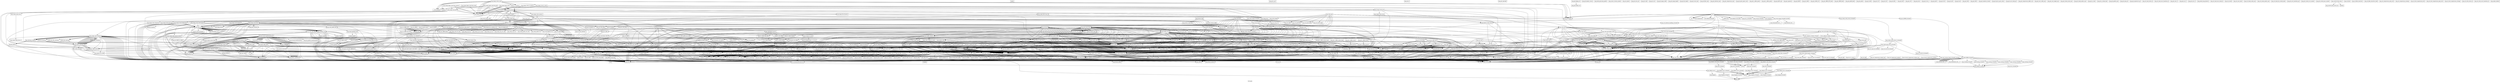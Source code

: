 digraph "Call graph" {
	label="Call graph";

	Node0x555555e63240 [shape=record,addressTaken=false,label="{main}"];
	Node0x555555e63240 -> Node0x5555566357c0;
	Node0x555555e63240 -> Node0x5555566359e0;
	Node0x555555e63240 -> Node0x555556635c00;
	Node0x555555e63240 -> Node0x555556635e20;
	Node0x555555e63240 -> Node0x555556638d80;
	Node0x555555e63240 -> Node0x555556635c00;
	Node0x555555e63240 -> Node0x555556639060;
	Node0x555555e63240 -> Node0x555556638d80;
	Node0x555555e63240 -> Node0x555556639620;
	Node0x555555e63240 -> Node0x55555663cc20;
	Node0x555555e63240 -> Node0x55555663ce40;
	Node0x555555e63240 -> Node0x55555663f5e0;
	Node0x555555e63240 -> Node0x55555666ff10;
	Node0x555555e63240 -> Node0x555556670130;
	Node0x555555e63240 -> Node0x555556670350;
	Node0x555555e63240 -> Node0x555556670350;
	Node0x555555e63240 -> Node0x555556670350;
	Node0x555555e63240 -> Node0x5555566706f0;
	Node0x555555e63240 -> Node0x555556677370;
	Node0x555555e63240 -> Node0x555556678e50;
	Node0x555555e63240 -> Node0x555556638d80;
	Node0x555555e63240 -> Node0x55555667bcb0;
	Node0x555555e63240 -> Node0x55555667bed0;
	Node0x555555e63240 -> Node0x55555667bed0;
	Node0x5555566357c0 [shape=record,addressTaken=true,label="{fopen}"];
	Node0x5555566359e0 [shape=record,addressTaken=false,label="{__fprintf_chk}"];
	Node0x555556635c00 [shape=record,addressTaken=false,label="{llvm.lifetime.start.p0i8}"];
	Node0x555556635e20 [shape=record,addressTaken=false,label="{png_create_write_struct_trcloned0}"];
	Node0x555556635e20 -> Node0x555556635f80;
	Node0x555556635f80 [shape=record,addressTaken=false,label="{png_create_write_struct_2_trcloned0}"];
	Node0x555556635f80 -> Node0x5555566360e0;
	Node0x555556635f80 -> Node0x555556638920;
	Node0x5555566360e0 [shape=record,addressTaken=false,label="{png_create_png_struct_trcloned0}"];
	Node0x5555566360e0 -> Node0x555556636240;
	Node0x5555566360e0 -> Node0x555556636460;
	Node0x5555566360e0 -> Node0x555556636680;
	Node0x5555566360e0 -> Node0x5555566368a0;
	Node0x5555566360e0 -> Node0x555556636ac0;
	Node0x5555566360e0 -> Node0x555556638420;
	Node0x5555566360e0 -> Node0x555556638640;
	Node0x555556636240 [shape=record,addressTaken=false,label="{llvm.memset.p0i8.i64}"];
	Node0x555556636460 [shape=record,addressTaken=false,label="{png_set_mem_fn_trcloned0}"];
	Node0x555556636680 [shape=record,addressTaken=false,label="{png_set_error_fn_trcloned0}"];
	Node0x5555566368a0 [shape=record,addressTaken=false,label="{_setjmp}"];
	Node0x555556636ac0 [shape=record,addressTaken=false,label="{png_user_version_check_trcloned0_unrolled}"];
	Node0x555556636ac0 -> Node0x555556636c20;
	Node0x555556636ac0 -> Node0x555556636c20;
	Node0x555556636ac0 -> Node0x555556636c20;
	Node0x555556636ac0 -> Node0x555556636c20;
	Node0x555556636ac0 -> Node0x555556636c20;
	Node0x555556636ac0 -> Node0x555556636c20;
	Node0x555556636ac0 -> Node0x555556636c20;
	Node0x555556636ac0 -> Node0x555556636c20;
	Node0x555556636ac0 -> Node0x555556636c20;
	Node0x555556636ac0 -> Node0x555556636c20;
	Node0x555556636ac0 -> Node0x555556636c20;
	Node0x555556636ac0 -> Node0x5555566375c0;
	Node0x555556636ac0 -> Node0x5555566377e0;
	Node0x555556636ac0 -> Node0x5555566377e0;
	Node0x555556636ac0 -> Node0x5555566377e0;
	Node0x555556636ac0 -> Node0x5555566377e0;
	Node0x555556636ac0 -> Node0x555556637c40;
	Node0x555556636c20 [shape=record,addressTaken=false,label="{__loop_iteration_test___0}"];
	Node0x5555566375c0 [shape=record,addressTaken=false,label="{__loop_termination_test___0}"];
	Node0x5555566377e0 [shape=record,addressTaken=false,label="{png_safecat}"];
	Node0x555556637c40 [shape=record,addressTaken=true,label="{png_warning}"];
	Node0x555556637c40 -> Node0x555556637da0;
	Node0x555556637da0 [shape=record,addressTaken=false,label="{png_default_warning}"];
	Node0x555556637da0 -> Node0x555556637f00;
	Node0x555556637da0 -> Node0x555556637f00;
	Node0x555556637f00 [shape=record,addressTaken=false,label="{fprintf}"];
	Node0x555556638420 [shape=record,addressTaken=true,label="{png_malloc_warn}"];
	Node0x555556638640 [shape=record,addressTaken=false,label="{llvm.memcpy.p0i8.p0i8.i64}"];
	Node0x555556638920 [shape=record,addressTaken=false,label="{png_set_write_fn_trcloned0}"];
	Node0x555556638920 -> Node0x555556637c40;
	Node0x555556638d80 [shape=record,addressTaken=true,label="{fclose}"];
	Node0x555556639060 [shape=record,addressTaken=false,label="{png_create_info_struct_trcloned0}"];
	Node0x555556639060 -> Node0x5555566391c0;
	Node0x555556639060 -> Node0x555556636240;
	Node0x5555566391c0 [shape=record,addressTaken=true,label="{png_malloc_base}"];
	Node0x555556639620 [shape=record,addressTaken=false,label="{png_destroy_write_struct}"];
	Node0x555556639620 -> Node0x555556639780;
	Node0x555556639620 -> Node0x55555663b880;
	Node0x555556639620 -> Node0x55555663c360;
	Node0x555556639780 [shape=record,addressTaken=false,label="{png_destroy_info_struct}"];
	Node0x555556639780 -> Node0x5555566398e0;
	Node0x555556639780 -> Node0x555556636240;
	Node0x555556639780 -> Node0x555556639a40;
	Node0x5555566398e0 [shape=record,addressTaken=false,label="{png_free_data}"];
	Node0x5555566398e0 -> Node0x555556639a40;
	Node0x5555566398e0 -> Node0x555556639a40;
	Node0x5555566398e0 -> Node0x555556639a40;
	Node0x5555566398e0 -> Node0x555556639a40;
	Node0x5555566398e0 -> Node0x555556639a40;
	Node0x5555566398e0 -> Node0x555556639a40;
	Node0x5555566398e0 -> Node0x555556639a40;
	Node0x5555566398e0 -> Node0x555556639a40;
	Node0x5555566398e0 -> Node0x555556639a40;
	Node0x5555566398e0 -> Node0x555556639a40;
	Node0x5555566398e0 -> Node0x555556639a40;
	Node0x5555566398e0 -> Node0x555556639a40;
	Node0x5555566398e0 -> Node0x555556639a40;
	Node0x5555566398e0 -> Node0x555556639a40;
	Node0x5555566398e0 -> Node0x555556639a40;
	Node0x5555566398e0 -> Node0x555556639a40;
	Node0x5555566398e0 -> Node0x555556639a40;
	Node0x5555566398e0 -> Node0x555556639a40;
	Node0x5555566398e0 -> Node0x555556639a40;
	Node0x5555566398e0 -> Node0x555556639a40;
	Node0x5555566398e0 -> Node0x55555663aee0;
	Node0x5555566398e0 -> Node0x555556639a40;
	Node0x5555566398e0 -> Node0x555556639a40;
	Node0x5555566398e0 -> Node0x555556639a40;
	Node0x5555566398e0 -> Node0x555556639a40;
	Node0x5555566398e0 -> Node0x555556639a40;
	Node0x5555566398e0 -> Node0x555556639a40;
	Node0x555556639a40 [shape=record,addressTaken=true,label="{png_free}"];
	Node0x555556639a40 -> Node0x555556639ba0;
	Node0x555556639ba0 [shape=record,addressTaken=false,label="{png_free_default}"];
	Node0x555556639ba0 -> Node0x555556639d00;
	Node0x555556639d00 [shape=record,addressTaken=false,label="{free}"];
	Node0x55555663aee0 [shape=record,addressTaken=false,label="{magma_bug006}"];
	Node0x55555663b880 [shape=record,addressTaken=false,label="{png_write_destroy}"];
	Node0x55555663b880 -> Node0x55555663b9e0;
	Node0x55555663b880 -> Node0x55555663bc00;
	Node0x55555663b880 -> Node0x555556639a40;
	Node0x55555663b880 -> Node0x555556639a40;
	Node0x55555663b880 -> Node0x555556639a40;
	Node0x55555663b880 -> Node0x555556639a40;
	Node0x55555663b880 -> Node0x555556639a40;
	Node0x55555663b9e0 [shape=record,addressTaken=false,label="{deflateEnd}"];
	Node0x55555663bc00 [shape=record,addressTaken=true,label="{png_free_buffer_list}"];
	Node0x55555663bc00 -> Node0x555556639a40;
	Node0x55555663c360 [shape=record,addressTaken=true,label="{png_destroy_png_struct}"];
	Node0x55555663c360 -> Node0x555556638640;
	Node0x55555663c360 -> Node0x555556636240;
	Node0x55555663c360 -> Node0x555556639a40;
	Node0x55555663c360 -> Node0x55555663c700;
	Node0x55555663c700 [shape=record,addressTaken=true,label="{png_free_jmpbuf}"];
	Node0x55555663c700 -> Node0x5555566368a0;
	Node0x55555663c700 -> Node0x555556639a40;
	Node0x55555663cc20 [shape=record,addressTaken=false,label="{png_init_io_trcloned0}"];
	Node0x55555663ce40 [shape=record,addressTaken=false,label="{png_set_IHDR_trcloned0}"];
	Node0x55555663ce40 -> Node0x55555663cfa0;
	Node0x55555663cfa0 [shape=record,addressTaken=false,label="{png_check_IHDR_trcloned0}"];
	Node0x55555663cfa0 -> Node0x55555663d100;
	Node0x55555663cfa0 -> Node0x55555663d3e0;
	Node0x55555663cfa0 -> Node0x55555663d6c0;
	Node0x55555663cfa0 -> Node0x55555663d8e0;
	Node0x55555663cfa0 -> Node0x55555663dbc0;
	Node0x55555663cfa0 -> Node0x55555663dea0;
	Node0x55555663cfa0 -> Node0x55555663e180;
	Node0x55555663cfa0 -> Node0x555556637c40;
	Node0x55555663cfa0 -> Node0x555556637c40;
	Node0x55555663cfa0 -> Node0x555556637c40;
	Node0x55555663cfa0 -> Node0x555556637c40;
	Node0x55555663cfa0 -> Node0x555556637c40;
	Node0x55555663cfa0 -> Node0x555556637c40;
	Node0x55555663cfa0 -> Node0x555556637c40;
	Node0x55555663cfa0 -> Node0x555556637c40;
	Node0x55555663cfa0 -> Node0x55555663ea60;
	Node0x55555663d100 [shape=record,addressTaken=false,label="{png_warning_trcloned0}"];
	Node0x55555663d100 -> Node0x555556637da0;
	Node0x55555663d3e0 [shape=record,addressTaken=false,label="{png_warning_trcloned1}"];
	Node0x55555663d3e0 -> Node0x555556637da0;
	Node0x55555663d6c0 [shape=record,addressTaken=false,label="{png_gt}"];
	Node0x55555663d8e0 [shape=record,addressTaken=false,label="{png_warning_trcloned2}"];
	Node0x55555663d8e0 -> Node0x555556637da0;
	Node0x55555663dbc0 [shape=record,addressTaken=false,label="{png_warning_trcloned3}"];
	Node0x55555663dbc0 -> Node0x555556637da0;
	Node0x55555663dea0 [shape=record,addressTaken=false,label="{png_warning_trcloned4}"];
	Node0x55555663dea0 -> Node0x555556637da0;
	Node0x55555663e180 [shape=record,addressTaken=false,label="{png_warning_trcloned5}"];
	Node0x55555663e180 -> Node0x555556637da0;
	Node0x55555663ea60 [shape=record,addressTaken=false,label="{png_error_trcloned0}"];
	Node0x55555663ea60 -> Node0x55555663ebc0;
	Node0x55555663ebc0 [shape=record,addressTaken=false,label="{png_default_error_trcloned0}"];
	Node0x55555663ebc0 -> Node0x555556637f00;
	Node0x55555663ebc0 -> Node0x555556637f00;
	Node0x55555663ebc0 -> Node0x55555663eea0;
	Node0x55555663eea0 [shape=record,addressTaken=false,label="{png_longjmp_trcloned0}"];
	Node0x55555663eea0 -> Node0x55555663f000;
	Node0x55555663f000 [shape=record,addressTaken=false,label="{abort}"];
	Node0x55555663f5e0 [shape=record,addressTaken=false,label="{png_write_info_trcloned0}"];
	Node0x55555663f5e0 -> Node0x55555663f740;
	Node0x55555663f5e0 -> Node0x555556667f90;
	Node0x55555663f5e0 -> Node0x555556640900;
	Node0x55555663f5e0 -> Node0x5555566686f0;
	Node0x55555663f5e0 -> Node0x5555566692b0;
	Node0x55555663f5e0 -> Node0x555556669c50;
	Node0x55555663f5e0 -> Node0x55555666a0b0;
	Node0x55555663f5e0 -> Node0x55555666a690;
	Node0x55555663f5e0 -> Node0x55555666abb0;
	Node0x55555663f5e0 -> Node0x55555666bbd0;
	Node0x55555663f5e0 -> Node0x55555666c270;
	Node0x55555663f5e0 -> Node0x55555666c790;
	Node0x55555663f5e0 -> Node0x55555666cbf0;
	Node0x55555663f5e0 -> Node0x55555666d7d0;
	Node0x55555663f5e0 -> Node0x55555666e6b0;
	Node0x55555663f5e0 -> Node0x55555666e810;
	Node0x55555663f5e0 -> Node0x55555666f9f0;
	Node0x55555663f740 [shape=record,addressTaken=false,label="{png_write_info_before_PLTE_trcloned0}"];
	Node0x55555663f740 -> Node0x55555663f8a0;
	Node0x55555663f740 -> Node0x555556637c40;
	Node0x55555663f740 -> Node0x5555566413e0;
	Node0x55555663f740 -> Node0x555556646300;
	Node0x55555663f740 -> Node0x555556648d00;
	Node0x55555663f740 -> Node0x5555566490a0;
	Node0x55555663f740 -> Node0x55555664c100;
	Node0x55555663f740 -> Node0x55555664c4a0;
	Node0x55555663f740 -> Node0x55555664c9c0;
	Node0x55555663f740 -> Node0x5555566674d0;
	Node0x55555663f8a0 [shape=record,addressTaken=false,label="{png_write_sig_trcloned0}"];
	Node0x55555663f8a0 -> Node0x555556638640;
	Node0x55555663f8a0 -> Node0x55555663fac0;
	Node0x55555663fac0 [shape=record,addressTaken=false,label="{png_write_data_trcloned0}"];
	Node0x55555663fac0 -> Node0x55555663fc20;
	Node0x55555663fac0 -> Node0x555556640900;
	Node0x55555663fc20 [shape=record,addressTaken=false,label="{png_default_write_data_trcloned0}"];
	Node0x55555663fc20 -> Node0x55555663fd80;
	Node0x55555663fc20 -> Node0x55555663ffa0;
	Node0x55555663fd80 [shape=record,addressTaken=false,label="{fwrite}"];
	Node0x55555663ffa0 [shape=record,addressTaken=false,label="{png_error_trcloned1}"];
	Node0x55555663ffa0 -> Node0x555556640100;
	Node0x555556640100 [shape=record,addressTaken=false,label="{png_default_error_trcloned1}"];
	Node0x555556640100 -> Node0x555556637f00;
	Node0x555556640100 -> Node0x555556637f00;
	Node0x555556640100 -> Node0x5555566403e0;
	Node0x5555566403e0 [shape=record,addressTaken=false,label="{png_longjmp_trcloned1}"];
	Node0x5555566403e0 -> Node0x55555663f000;
	Node0x555556640900 [shape=record,addressTaken=true,label="{png_error}"];
	Node0x555556640900 -> Node0x555556640a60;
	Node0x555556640a60 [shape=record,addressTaken=false,label="{png_default_error}"];
	Node0x555556640a60 -> Node0x555556637f00;
	Node0x555556640a60 -> Node0x555556637f00;
	Node0x555556640a60 -> Node0x555556640d40;
	Node0x555556640d40 [shape=record,addressTaken=false,label="{png_longjmp}"];
	Node0x555556640d40 -> Node0x55555663f000;
	Node0x5555566413e0 [shape=record,addressTaken=false,label="{png_write_IHDR_trcloned0}"];
	Node0x5555566413e0 -> Node0x555556640900;
	Node0x5555566413e0 -> Node0x555556640900;
	Node0x5555566413e0 -> Node0x555556640900;
	Node0x5555566413e0 -> Node0x555556640900;
	Node0x5555566413e0 -> Node0x555556640900;
	Node0x5555566413e0 -> Node0x555556640900;
	Node0x5555566413e0 -> Node0x555556637c40;
	Node0x5555566413e0 -> Node0x555556637c40;
	Node0x5555566413e0 -> Node0x555556637c40;
	Node0x5555566413e0 -> Node0x555556641c00;
	Node0x5555566413e0 -> Node0x555556641c00;
	Node0x5555566413e0 -> Node0x555556641ee0;
	Node0x555556641c00 [shape=record,addressTaken=false,label="{png_save_uint_32}"];
	Node0x555556641ee0 [shape=record,addressTaken=false,label="{png_write_complete_chunk_trcloned0}"];
	Node0x555556641ee0 -> Node0x555556640900;
	Node0x555556641ee0 -> Node0x555556642100;
	Node0x555556641ee0 -> Node0x555556643ce0;
	Node0x555556641ee0 -> Node0x555556645040;
	Node0x555556642100 [shape=record,addressTaken=false,label="{png_write_chunk_header_trcloned0}"];
	Node0x555556642100 -> Node0x555556642260;
	Node0x555556642100 -> Node0x555556642480;
	Node0x555556642100 -> Node0x5555566426a0;
	Node0x555556642100 -> Node0x555556643500;
	Node0x555556642100 -> Node0x555556643940;
	Node0x555556642260 [shape=record,addressTaken=false,label="{png_save_uint_32_trcloned0}"];
	Node0x555556642480 [shape=record,addressTaken=false,label="{png_save_uint_32_trcloned1}"];
	Node0x5555566426a0 [shape=record,addressTaken=false,label="{png_write_data_trcloned1}"];
	Node0x5555566426a0 -> Node0x555556642800;
	Node0x5555566426a0 -> Node0x555556640900;
	Node0x555556642800 [shape=record,addressTaken=false,label="{png_default_write_data_trcloned1}"];
	Node0x555556642800 -> Node0x55555663fd80;
	Node0x555556642800 -> Node0x555556642a20;
	Node0x555556642a20 [shape=record,addressTaken=false,label="{png_error_trcloned2}"];
	Node0x555556642a20 -> Node0x555556642b80;
	Node0x555556642b80 [shape=record,addressTaken=false,label="{png_default_error_trcloned2}"];
	Node0x555556642b80 -> Node0x555556637f00;
	Node0x555556642b80 -> Node0x555556637f00;
	Node0x555556642b80 -> Node0x555556642e60;
	Node0x555556642e60 [shape=record,addressTaken=false,label="{png_longjmp_trcloned2}"];
	Node0x555556642e60 -> Node0x55555663f000;
	Node0x555556643500 [shape=record,addressTaken=false,label="{png_reset_crc_trcloned0}"];
	Node0x555556643500 -> Node0x555556643660;
	Node0x555556643660 [shape=record,addressTaken=false,label="{crc32}"];
	Node0x555556643940 [shape=record,addressTaken=false,label="{png_calculate_crc_trcloned0}"];
	Node0x555556643940 -> Node0x555556643660;
	Node0x555556643ce0 [shape=record,addressTaken=false,label="{png_write_chunk_data_trcloned0}"];
	Node0x555556643ce0 -> Node0x555556643e40;
	Node0x555556643ce0 -> Node0x555556644ca0;
	Node0x555556643e40 [shape=record,addressTaken=false,label="{png_write_data_trcloned2}"];
	Node0x555556643e40 -> Node0x555556643fa0;
	Node0x555556643e40 -> Node0x555556640900;
	Node0x555556643fa0 [shape=record,addressTaken=false,label="{png_default_write_data_trcloned2}"];
	Node0x555556643fa0 -> Node0x55555663fd80;
	Node0x555556643fa0 -> Node0x5555566441c0;
	Node0x5555566441c0 [shape=record,addressTaken=false,label="{png_error_trcloned3}"];
	Node0x5555566441c0 -> Node0x555556644320;
	Node0x555556644320 [shape=record,addressTaken=false,label="{png_default_error_trcloned3}"];
	Node0x555556644320 -> Node0x555556637f00;
	Node0x555556644320 -> Node0x555556637f00;
	Node0x555556644320 -> Node0x555556644600;
	Node0x555556644600 [shape=record,addressTaken=false,label="{png_longjmp_trcloned3}"];
	Node0x555556644600 -> Node0x55555663f000;
	Node0x555556644ca0 [shape=record,addressTaken=false,label="{png_calculate_crc_trcloned1}"];
	Node0x555556644ca0 -> Node0x555556643660;
	Node0x555556645040 [shape=record,addressTaken=false,label="{png_write_chunk_end_trcloned0}"];
	Node0x555556645040 -> Node0x555556641c00;
	Node0x555556645040 -> Node0x555556645260;
	Node0x555556645260 [shape=record,addressTaken=false,label="{png_write_data_trcloned3}"];
	Node0x555556645260 -> Node0x5555566453c0;
	Node0x555556645260 -> Node0x555556640900;
	Node0x5555566453c0 [shape=record,addressTaken=false,label="{png_default_write_data_trcloned3}"];
	Node0x5555566453c0 -> Node0x55555663fd80;
	Node0x5555566453c0 -> Node0x5555566455e0;
	Node0x5555566455e0 [shape=record,addressTaken=false,label="{png_error_trcloned4}"];
	Node0x5555566455e0 -> Node0x555556645740;
	Node0x555556645740 [shape=record,addressTaken=false,label="{png_default_error_trcloned4}"];
	Node0x555556645740 -> Node0x555556637f00;
	Node0x555556645740 -> Node0x555556637f00;
	Node0x555556645740 -> Node0x555556645a20;
	Node0x555556645a20 [shape=record,addressTaken=false,label="{png_longjmp_trcloned4}"];
	Node0x555556645a20 -> Node0x55555663f000;
	Node0x555556646300 [shape=record,addressTaken=true,label="{png_write_gAMA_fixed}"];
	Node0x555556646300 -> Node0x555556641c00;
	Node0x555556646300 -> Node0x555556646520;
	Node0x555556646520 [shape=record,addressTaken=false,label="{png_write_complete_chunk}"];
	Node0x555556646520 -> Node0x555556640900;
	Node0x555556646520 -> Node0x555556646740;
	Node0x555556646520 -> Node0x555556648440;
	Node0x555556646520 -> Node0x5555566487e0;
	Node0x555556646740 [shape=record,addressTaken=false,label="{png_write_chunk_header}"];
	Node0x555556646740 -> Node0x555556641c00;
	Node0x555556646740 -> Node0x555556641c00;
	Node0x555556646740 -> Node0x555556646a20;
	Node0x555556646740 -> Node0x555556647fe0;
	Node0x555556646740 -> Node0x555556646b80;
	Node0x555556646a20 [shape=record,addressTaken=true,label="{png_write_data}"];
	Node0x555556646a20 -> Node0x555556646b80;
	Node0x555556646a20 -> Node0x555556646e60;
	Node0x555556646a20 -> Node0x555556647200;
	Node0x555556646a20 -> Node0x555556646a20;
	Node0x555556646a20 -> Node0x555556647720;
	Node0x555556646a20 -> Node0x555556647ac0;
	Node0x555556646a20 -> Node0x555556640900;
	Node0x555556646b80 [shape=record,addressTaken=true,label="{png_calculate_crc}"];
	Node0x555556646b80 -> Node0x555556643660;
	Node0x555556646e60 [shape=record,addressTaken=true,label="{png_push_fill_buffer}"];
	Node0x555556646e60 -> Node0x555556638640;
	Node0x555556646e60 -> Node0x555556638640;
	Node0x555556647200 [shape=record,addressTaken=true,label="{png_image_memory_read}"];
	Node0x555556647200 -> Node0x555556638640;
	Node0x555556647200 -> Node0x555556640900;
	Node0x555556647200 -> Node0x555556640900;
	Node0x555556647720 [shape=record,addressTaken=true,label="{png_default_write_data}"];
	Node0x555556647720 -> Node0x55555663fd80;
	Node0x555556647720 -> Node0x555556640900;
	Node0x555556647ac0 [shape=record,addressTaken=true,label="{image_memory_write}"];
	Node0x555556647ac0 -> Node0x555556638640;
	Node0x555556647ac0 -> Node0x555556640900;
	Node0x555556647fe0 [shape=record,addressTaken=true,label="{png_reset_crc}"];
	Node0x555556647fe0 -> Node0x555556643660;
	Node0x555556648440 [shape=record,addressTaken=false,label="{png_write_chunk_data}"];
	Node0x555556648440 -> Node0x555556646a20;
	Node0x555556648440 -> Node0x555556646b80;
	Node0x5555566487e0 [shape=record,addressTaken=false,label="{png_write_chunk_end}"];
	Node0x5555566487e0 -> Node0x555556641c00;
	Node0x5555566487e0 -> Node0x555556646a20;
	Node0x555556648d00 [shape=record,addressTaken=true,label="{png_app_warning}"];
	Node0x555556648d00 -> Node0x555556637c40;
	Node0x555556648d00 -> Node0x555556640900;
	Node0x5555566490a0 [shape=record,addressTaken=true,label="{png_write_iCCP}"];
	Node0x5555566490a0 -> Node0x555556640900;
	Node0x5555566490a0 -> Node0x555556640900;
	Node0x5555566490a0 -> Node0x555556640900;
	Node0x5555566490a0 -> Node0x555556640900;
	Node0x5555566490a0 -> Node0x555556649500;
	Node0x5555566490a0 -> Node0x555556640900;
	Node0x5555566490a0 -> Node0x55555664a360;
	Node0x5555566490a0 -> Node0x55555664a580;
	Node0x5555566490a0 -> Node0x555556640900;
	Node0x5555566490a0 -> Node0x555556646740;
	Node0x5555566490a0 -> Node0x555556648440;
	Node0x5555566490a0 -> Node0x55555664bb20;
	Node0x5555566490a0 -> Node0x5555566487e0;
	Node0x555556649500 [shape=record,addressTaken=true,label="{png_check_keyword}"];
	Node0x555556649500 -> Node0x555556637c40;
	Node0x555556649500 -> Node0x555556649720;
	Node0x555556649500 -> Node0x555556649a00;
	Node0x555556649500 -> Node0x555556649f00;
	Node0x555556649720 [shape=record,addressTaken=false,label="{png_warning_parameter}"];
	Node0x555556649720 -> Node0x5555566377e0;
	Node0x555556649a00 [shape=record,addressTaken=false,label="{png_warning_parameter_signed}"];
	Node0x555556649a00 -> Node0x555556649b60;
	Node0x555556649a00 -> Node0x555556649720;
	Node0x555556649b60 [shape=record,addressTaken=false,label="{png_format_number}"];
	Node0x555556649f00 [shape=record,addressTaken=false,label="{png_formatted_warning}"];
	Node0x555556649f00 -> Node0x555556637c40;
	Node0x55555664a360 [shape=record,addressTaken=false,label="{png_text_compress_init}"];
	Node0x55555664a580 [shape=record,addressTaken=false,label="{png_text_compress}"];
	Node0x55555664a580 -> Node0x55555664a6e0;
	Node0x55555664a580 -> Node0x5555566391c0;
	Node0x55555664a580 -> Node0x55555664b320;
	Node0x55555664a580 -> Node0x55555664af80;
	Node0x55555664a580 -> Node0x55555664b600;
	Node0x55555664a6e0 [shape=record,addressTaken=false,label="{png_deflate_claim}"];
	Node0x55555664a6e0 -> Node0x5555566377e0;
	Node0x55555664a6e0 -> Node0x555556640900;
	Node0x55555664a6e0 -> Node0x55555663b9e0;
	Node0x55555664a6e0 -> Node0x555556637c40;
	Node0x55555664a6e0 -> Node0x55555664ab40;
	Node0x55555664a6e0 -> Node0x55555664ad60;
	Node0x55555664a6e0 -> Node0x55555664af80;
	Node0x55555664ab40 [shape=record,addressTaken=false,label="{deflateReset}"];
	Node0x55555664ad60 [shape=record,addressTaken=false,label="{deflateInit2_}"];
	Node0x55555664af80 [shape=record,addressTaken=true,label="{png_zstream_error}"];
	Node0x55555664b320 [shape=record,addressTaken=false,label="{deflate}"];
	Node0x55555664b600 [shape=record,addressTaken=false,label="{optimize_cmf}"];
	Node0x55555664bb20 [shape=record,addressTaken=false,label="{png_write_compressed_data_out}"];
	Node0x55555664bb20 -> Node0x555556648440;
	Node0x55555664bb20 -> Node0x555556648440;
	Node0x55555664bb20 -> Node0x555556640900;
	Node0x55555664c100 [shape=record,addressTaken=true,label="{png_write_sRGB}"];
	Node0x55555664c100 -> Node0x555556637c40;
	Node0x55555664c100 -> Node0x555556646520;
	Node0x55555664c4a0 [shape=record,addressTaken=true,label="{png_write_sBIT}"];
	Node0x55555664c4a0 -> Node0x555556637c40;
	Node0x55555664c4a0 -> Node0x555556637c40;
	Node0x55555664c4a0 -> Node0x555556637c40;
	Node0x55555664c4a0 -> Node0x555556646520;
	Node0x55555664c9c0 [shape=record,addressTaken=true,label="{png_write_cHRM_fixed}"];
	Node0x55555664c9c0 -> Node0x55555664cb20;
	Node0x55555664c9c0 -> Node0x55555664cb20;
	Node0x55555664c9c0 -> Node0x55555664cb20;
	Node0x55555664c9c0 -> Node0x55555664cb20;
	Node0x55555664c9c0 -> Node0x55555664cb20;
	Node0x55555664c9c0 -> Node0x55555664cb20;
	Node0x55555664c9c0 -> Node0x55555664cb20;
	Node0x55555664c9c0 -> Node0x55555664cb20;
	Node0x55555664c9c0 -> Node0x555556646520;
	Node0x55555664cb20 [shape=record,addressTaken=false,label="{png_save_int_32}"];
	Node0x55555664cb20 -> Node0x555556641c00;
	Node0x5555566674d0 [shape=record,addressTaken=false,label="{write_unknown_chunks_trcloned0}"];
	Node0x5555566674d0 -> Node0x555556667630;
	Node0x5555566674d0 -> Node0x555556637c40;
	Node0x5555566674d0 -> Node0x555556667b30;
	Node0x555556667630 [shape=record,addressTaken=false,label="{png_handle_as_unknown}"];
	Node0x555556667630 -> Node0x555556667790;
	Node0x555556667790 [shape=record,addressTaken=false,label="{memcmp}"];
	Node0x555556667b30 [shape=record,addressTaken=true,label="{png_write_chunk}"];
	Node0x555556667b30 -> Node0x555556646520;
	Node0x555556667f90 [shape=record,addressTaken=true,label="{png_write_PLTE}"];
	Node0x555556667f90 -> Node0x555556640900;
	Node0x555556667f90 -> Node0x555556637c40;
	Node0x555556667f90 -> Node0x555556637c40;
	Node0x555556667f90 -> Node0x555556646740;
	Node0x555556667f90 -> Node0x555556648440;
	Node0x555556667f90 -> Node0x5555566487e0;
	Node0x5555566686f0 [shape=record,addressTaken=true,label="{png_write_tRNS}"];
	Node0x5555566686f0 -> Node0x555556648d00;
	Node0x5555566686f0 -> Node0x555556646520;
	Node0x5555566686f0 -> Node0x555556648d00;
	Node0x5555566686f0 -> Node0x555556668a90;
	Node0x5555566686f0 -> Node0x555556646520;
	Node0x5555566686f0 -> Node0x555556668a90;
	Node0x5555566686f0 -> Node0x555556668a90;
	Node0x5555566686f0 -> Node0x555556668a90;
	Node0x5555566686f0 -> Node0x555556648d00;
	Node0x5555566686f0 -> Node0x555556646520;
	Node0x5555566686f0 -> Node0x555556648d00;
	Node0x555556668a90 [shape=record,addressTaken=false,label="{png_save_uint_16}"];
	Node0x5555566692b0 [shape=record,addressTaken=true,label="{png_write_bKGD}"];
	Node0x5555566692b0 -> Node0x555556637c40;
	Node0x5555566692b0 -> Node0x555556646520;
	Node0x5555566692b0 -> Node0x555556668a90;
	Node0x5555566692b0 -> Node0x555556668a90;
	Node0x5555566692b0 -> Node0x555556668a90;
	Node0x5555566692b0 -> Node0x555556637c40;
	Node0x5555566692b0 -> Node0x555556646520;
	Node0x5555566692b0 -> Node0x555556637c40;
	Node0x5555566692b0 -> Node0x555556668a90;
	Node0x5555566692b0 -> Node0x555556646520;
	Node0x555556669c50 [shape=record,addressTaken=true,label="{png_write_eXIf}"];
	Node0x555556669c50 -> Node0x555556646740;
	Node0x555556669c50 -> Node0x555556648440;
	Node0x555556669c50 -> Node0x5555566487e0;
	Node0x55555666a0b0 [shape=record,addressTaken=true,label="{png_write_hIST}"];
	Node0x55555666a0b0 -> Node0x555556637c40;
	Node0x55555666a0b0 -> Node0x555556646740;
	Node0x55555666a0b0 -> Node0x555556668a90;
	Node0x55555666a0b0 -> Node0x555556648440;
	Node0x55555666a0b0 -> Node0x5555566487e0;
	Node0x55555666a690 [shape=record,addressTaken=true,label="{png_write_oFFs}"];
	Node0x55555666a690 -> Node0x555556637c40;
	Node0x55555666a690 -> Node0x55555664cb20;
	Node0x55555666a690 -> Node0x55555664cb20;
	Node0x55555666a690 -> Node0x555556646520;
	Node0x55555666abb0 [shape=record,addressTaken=true,label="{png_write_pCAL}"];
	Node0x55555666abb0 -> Node0x555556640900;
	Node0x55555666abb0 -> Node0x555556649500;
	Node0x55555666abb0 -> Node0x555556640900;
	Node0x55555666abb0 -> Node0x55555666af50;
	Node0x55555666abb0 -> Node0x55555666b170;
	Node0x55555666abb0 -> Node0x55555666af50;
	Node0x55555666abb0 -> Node0x555556646740;
	Node0x55555666abb0 -> Node0x555556648440;
	Node0x55555666abb0 -> Node0x55555664cb20;
	Node0x55555666abb0 -> Node0x55555664cb20;
	Node0x55555666abb0 -> Node0x555556648440;
	Node0x55555666abb0 -> Node0x555556648440;
	Node0x55555666abb0 -> Node0x555556648440;
	Node0x55555666abb0 -> Node0x555556639a40;
	Node0x55555666abb0 -> Node0x5555566487e0;
	Node0x55555666af50 [shape=record,addressTaken=false,label="{strlen}"];
	Node0x55555666b170 [shape=record,addressTaken=true,label="{png_malloc}"];
	Node0x55555666bbd0 [shape=record,addressTaken=true,label="{png_write_sCAL_s}"];
	Node0x55555666bbd0 -> Node0x55555666af50;
	Node0x55555666bbd0 -> Node0x55555666af50;
	Node0x55555666bbd0 -> Node0x555556637c40;
	Node0x55555666bbd0 -> Node0x555556638640;
	Node0x55555666bbd0 -> Node0x555556638640;
	Node0x55555666bbd0 -> Node0x555556646520;
	Node0x55555666c270 [shape=record,addressTaken=true,label="{png_write_pHYs}"];
	Node0x55555666c270 -> Node0x555556637c40;
	Node0x55555666c270 -> Node0x555556641c00;
	Node0x55555666c270 -> Node0x555556641c00;
	Node0x55555666c270 -> Node0x555556646520;
	Node0x55555666c790 [shape=record,addressTaken=true,label="{png_write_tIME}"];
	Node0x55555666c790 -> Node0x555556637c40;
	Node0x55555666c790 -> Node0x555556668a90;
	Node0x55555666c790 -> Node0x555556646520;
	Node0x55555666cbf0 [shape=record,addressTaken=true,label="{png_write_sPLT}"];
	Node0x55555666cbf0 -> Node0x555556649500;
	Node0x55555666cbf0 -> Node0x555556640900;
	Node0x55555666cbf0 -> Node0x555556646740;
	Node0x55555666cbf0 -> Node0x555556648440;
	Node0x55555666cbf0 -> Node0x555556648440;
	Node0x55555666cbf0 -> Node0x555556668a90;
	Node0x55555666cbf0 -> Node0x555556668a90;
	Node0x55555666cbf0 -> Node0x555556668a90;
	Node0x55555666cbf0 -> Node0x555556668a90;
	Node0x55555666cbf0 -> Node0x555556668a90;
	Node0x55555666cbf0 -> Node0x555556668a90;
	Node0x55555666cbf0 -> Node0x555556648440;
	Node0x55555666cbf0 -> Node0x5555566487e0;
	Node0x55555666d7d0 [shape=record,addressTaken=true,label="{png_write_iTXt}"];
	Node0x55555666d7d0 -> Node0x555556649500;
	Node0x55555666d7d0 -> Node0x555556640900;
	Node0x55555666d7d0 -> Node0x555556640900;
	Node0x55555666d7d0 -> Node0x55555666af50;
	Node0x55555666d7d0 -> Node0x55555666af50;
	Node0x55555666d7d0 -> Node0x55555666af50;
	Node0x55555666d7d0 -> Node0x55555664a360;
	Node0x55555666d7d0 -> Node0x55555664a580;
	Node0x55555666d7d0 -> Node0x555556640900;
	Node0x55555666d7d0 -> Node0x555556640900;
	Node0x55555666d7d0 -> Node0x555556646740;
	Node0x55555666d7d0 -> Node0x555556648440;
	Node0x55555666d7d0 -> Node0x555556648440;
	Node0x55555666d7d0 -> Node0x555556648440;
	Node0x55555666d7d0 -> Node0x55555664bb20;
	Node0x55555666d7d0 -> Node0x555556648440;
	Node0x55555666d7d0 -> Node0x5555566487e0;
	Node0x55555666e6b0 [shape=record,addressTaken=true,label="{png_write_zTXt}"];
	Node0x55555666e6b0 -> Node0x55555666e810;
	Node0x55555666e6b0 -> Node0x555556640900;
	Node0x55555666e6b0 -> Node0x555556649500;
	Node0x55555666e6b0 -> Node0x555556640900;
	Node0x55555666e6b0 -> Node0x55555666af50;
	Node0x55555666e6b0 -> Node0x55555664a360;
	Node0x55555666e6b0 -> Node0x55555664a580;
	Node0x55555666e6b0 -> Node0x555556640900;
	Node0x55555666e6b0 -> Node0x555556646740;
	Node0x55555666e6b0 -> Node0x555556648440;
	Node0x55555666e6b0 -> Node0x55555664bb20;
	Node0x55555666e6b0 -> Node0x5555566487e0;
	Node0x55555666e810 [shape=record,addressTaken=true,label="{png_write_tEXt}"];
	Node0x55555666e810 -> Node0x555556649500;
	Node0x55555666e810 -> Node0x555556640900;
	Node0x55555666e810 -> Node0x55555666af50;
	Node0x55555666e810 -> Node0x555556640900;
	Node0x55555666e810 -> Node0x555556646740;
	Node0x55555666e810 -> Node0x555556648440;
	Node0x55555666e810 -> Node0x555556648440;
	Node0x55555666e810 -> Node0x5555566487e0;
	Node0x55555666f9f0 [shape=record,addressTaken=false,label="{write_unknown_chunks_trcloned1}"];
	Node0x55555666f9f0 -> Node0x555556667630;
	Node0x55555666f9f0 -> Node0x555556637c40;
	Node0x55555666f9f0 -> Node0x555556667b30;
	Node0x55555666ff10 [shape=record,addressTaken=false,label="{png_set_bgr_trcloned0}"];
	Node0x555556670130 [shape=record,addressTaken=false,label="{llvm.stacksave}"];
	Node0x555556670350 [shape=record,addressTaken=false,label="{div}"];
	Node0x5555566706f0 [shape=record,addressTaken=false,label="{png_write_image_trcloned0_unrolled}"];
	Node0x5555566706f0 -> Node0x555556670850;
	Node0x5555566706f0 -> Node0x555556670a70;
	Node0x5555566706f0 -> Node0x555556676e70;
	Node0x5555566706f0 -> Node0x555556677090;
	Node0x555556670850 [shape=record,addressTaken=false,label="{png_set_interlace_handling_trcloned0}"];
	Node0x555556670a70 [shape=record,addressTaken=false,label="{png_write_row}"];
	Node0x555556670a70 -> Node0x555556640900;
	Node0x555556670a70 -> Node0x555556670c90;
	Node0x555556670a70 -> Node0x555556671490;
	Node0x555556670a70 -> Node0x555556671490;
	Node0x555556670a70 -> Node0x555556671490;
	Node0x555556670a70 -> Node0x555556671490;
	Node0x555556670a70 -> Node0x555556671490;
	Node0x555556670a70 -> Node0x555556671490;
	Node0x555556670a70 -> Node0x555556671490;
	Node0x555556670a70 -> Node0x555556638640;
	Node0x555556670a70 -> Node0x555556672b70;
	Node0x555556670a70 -> Node0x555556671490;
	Node0x555556670a70 -> Node0x555556672f10;
	Node0x555556670a70 -> Node0x555556640900;
	Node0x555556670a70 -> Node0x555556674510;
	Node0x555556670a70 -> Node0x555556674730;
	Node0x555556670a70 -> Node0x555556674950;
	Node0x555556670c90 [shape=record,addressTaken=true,label="{png_write_start_row}"];
	Node0x555556670c90 -> Node0x55555666b170;
	Node0x555556670c90 -> Node0x55555666b170;
	Node0x555556670c90 -> Node0x55555666b170;
	Node0x555556670c90 -> Node0x555556671030;
	Node0x555556671030 [shape=record,addressTaken=true,label="{png_calloc}"];
	Node0x555556671030 -> Node0x55555666b170;
	Node0x555556671030 -> Node0x555556636240;
	Node0x555556671490 [shape=record,addressTaken=true,label="{png_write_finish_row}"];
	Node0x555556671490 -> Node0x555556636240;
	Node0x555556671490 -> Node0x5555566716b0;
	Node0x5555566716b0 [shape=record,addressTaken=true,label="{png_compress_IDAT}"];
	Node0x5555566716b0 -> Node0x55555666b170;
	Node0x5555566716b0 -> Node0x55555663bc00;
	Node0x5555566716b0 -> Node0x555556671990;
	Node0x5555566716b0 -> Node0x55555664a6e0;
	Node0x5555566716b0 -> Node0x555556640900;
	Node0x5555566716b0 -> Node0x55555664b320;
	Node0x5555566716b0 -> Node0x555556671990;
	Node0x5555566716b0 -> Node0x55555664b600;
	Node0x5555566716b0 -> Node0x555556646520;
	Node0x5555566716b0 -> Node0x555556640900;
	Node0x5555566716b0 -> Node0x555556671990;
	Node0x5555566716b0 -> Node0x55555664b600;
	Node0x5555566716b0 -> Node0x555556646520;
	Node0x5555566716b0 -> Node0x55555664af80;
	Node0x5555566716b0 -> Node0x555556640900;
	Node0x555556671990 [shape=record,addressTaken=false,label="{png_image_size}"];
	Node0x555556672b70 [shape=record,addressTaken=false,label="{png_do_write_interlace}"];
	Node0x555556672b70 -> Node0x555556638640;
	Node0x555556672f10 [shape=record,addressTaken=false,label="{png_do_write_transformations}"];
	Node0x555556672f10 -> Node0x555556673070;
	Node0x555556672f10 -> Node0x555556673290;
	Node0x555556672f10 -> Node0x5555566734b0;
	Node0x555556672f10 -> Node0x5555566736d0;
	Node0x555556672f10 -> Node0x5555566738f0;
	Node0x555556672f10 -> Node0x555556673b10;
	Node0x555556672f10 -> Node0x555556673d30;
	Node0x555556672f10 -> Node0x555556673f50;
	Node0x555556672f10 -> Node0x555556674170;
	Node0x555556673070 [shape=record,addressTaken=false,label="{png_do_strip_channel}"];
	Node0x555556673290 [shape=record,addressTaken=false,label="{png_do_packswap}"];
	Node0x5555566734b0 [shape=record,addressTaken=false,label="{png_do_pack}"];
	Node0x5555566736d0 [shape=record,addressTaken=false,label="{png_do_swap}"];
	Node0x5555566738f0 [shape=record,addressTaken=false,label="{png_do_shift}"];
	Node0x555556673b10 [shape=record,addressTaken=false,label="{png_do_write_swap_alpha}"];
	Node0x555556673d30 [shape=record,addressTaken=false,label="{png_do_write_invert_alpha}"];
	Node0x555556673f50 [shape=record,addressTaken=false,label="{png_do_bgr}"];
	Node0x555556674170 [shape=record,addressTaken=false,label="{png_do_invert}"];
	Node0x555556674510 [shape=record,addressTaken=false,label="{png_do_write_intrapixel}"];
	Node0x555556674730 [shape=record,addressTaken=true,label="{png_do_check_palette_indexes}"];
	Node0x555556674950 [shape=record,addressTaken=true,label="{png_write_find_filter}"];
	Node0x555556674950 -> Node0x555556674ab0;
	Node0x555556674950 -> Node0x555556674cd0;
	Node0x555556674950 -> Node0x555556674ef0;
	Node0x555556674950 -> Node0x555556675110;
	Node0x555556674950 -> Node0x555556675330;
	Node0x555556674950 -> Node0x555556675550;
	Node0x555556674950 -> Node0x555556675770;
	Node0x555556674950 -> Node0x555556675990;
	Node0x555556674950 -> Node0x555556675bb0;
	Node0x555556674ab0 [shape=record,addressTaken=false,label="{png_setup_sub_row_only}"];
	Node0x555556674cd0 [shape=record,addressTaken=false,label="{png_setup_sub_row}"];
	Node0x555556674ef0 [shape=record,addressTaken=false,label="{png_setup_up_row_only}"];
	Node0x555556675110 [shape=record,addressTaken=false,label="{png_setup_up_row}"];
	Node0x555556675330 [shape=record,addressTaken=false,label="{png_setup_avg_row_only}"];
	Node0x555556675550 [shape=record,addressTaken=false,label="{png_setup_avg_row}"];
	Node0x555556675770 [shape=record,addressTaken=false,label="{png_setup_paeth_row_only}"];
	Node0x555556675990 [shape=record,addressTaken=false,label="{png_setup_paeth_row}"];
	Node0x555556675bb0 [shape=record,addressTaken=false,label="{png_write_filtered_row}"];
	Node0x555556675bb0 -> Node0x5555566716b0;
	Node0x555556675bb0 -> Node0x555556671490;
	Node0x555556675bb0 -> Node0x555556675e90;
	Node0x555556675e90 [shape=record,addressTaken=true,label="{png_write_flush}"];
	Node0x555556675e90 -> Node0x5555566716b0;
	Node0x555556675e90 -> Node0x5555566760b0;
	Node0x5555566760b0 [shape=record,addressTaken=false,label="{png_flush}"];
	Node0x5555566760b0 -> Node0x555556647fe0;
	Node0x5555566760b0 -> Node0x55555663c700;
	Node0x5555566760b0 -> Node0x555556676390;
	Node0x5555566760b0 -> Node0x555556675e90;
	Node0x5555566760b0 -> Node0x555556676890;
	Node0x555556676390 [shape=record,addressTaken=true,label="{png_default_flush}"];
	Node0x555556676390 -> Node0x5555566764f0;
	Node0x5555566764f0 [shape=record,addressTaken=false,label="{fflush}"];
	Node0x555556676890 [shape=record,addressTaken=true,label="{image_memory_flush}"];
	Node0x555556676e70 [shape=record,addressTaken=false,label="{__loop_iteration_test___1}"];
	Node0x555556677090 [shape=record,addressTaken=false,label="{__loop_termination_test___1}"];
	Node0x555556677370 [shape=record,addressTaken=false,label="{png_write_end_trcloned0}"];
	Node0x555556677370 -> Node0x555556640900;
	Node0x555556677370 -> Node0x555556677590;
	Node0x555556677370 -> Node0x55555666c790;
	Node0x555556677370 -> Node0x55555666d7d0;
	Node0x555556677370 -> Node0x55555666e6b0;
	Node0x555556677370 -> Node0x55555666e810;
	Node0x555556677370 -> Node0x555556678650;
	Node0x555556677370 -> Node0x555556678ab0;
	Node0x555556677590 [shape=record,addressTaken=false,label="{png_benign_error}"];
	Node0x555556677590 -> Node0x5555566776f0;
	Node0x555556677590 -> Node0x555556637c40;
	Node0x555556677590 -> Node0x555556677d70;
	Node0x555556677590 -> Node0x555556640900;
	Node0x5555566776f0 [shape=record,addressTaken=false,label="{png_chunk_warning}"];
	Node0x5555566776f0 -> Node0x555556637c40;
	Node0x5555566776f0 -> Node0x555556677910;
	Node0x5555566776f0 -> Node0x555556637c40;
	Node0x555556677910 [shape=record,addressTaken=false,label="{png_format_buffer}"];
	Node0x555556677d70 [shape=record,addressTaken=false,label="{png_chunk_error}"];
	Node0x555556677d70 -> Node0x555556640900;
	Node0x555556677d70 -> Node0x555556677910;
	Node0x555556677d70 -> Node0x555556640900;
	Node0x555556678650 [shape=record,addressTaken=false,label="{write_unknown_chunks}"];
	Node0x555556678650 -> Node0x555556667630;
	Node0x555556678650 -> Node0x555556637c40;
	Node0x555556678650 -> Node0x555556667b30;
	Node0x555556678ab0 [shape=record,addressTaken=true,label="{png_write_IEND}"];
	Node0x555556678ab0 -> Node0x555556646520;
	Node0x555556678e50 [shape=record,addressTaken=false,label="{png_destroy_write_struct_trcloned0}"];
	Node0x555556678e50 -> Node0x555556678fb0;
	Node0x555556678e50 -> Node0x55555667a9b0;
	Node0x555556678e50 -> Node0x55555667b330;
	Node0x555556678fb0 [shape=record,addressTaken=false,label="{png_destroy_info_struct_trcloned0}"];
	Node0x555556678fb0 -> Node0x555556679110;
	Node0x555556678fb0 -> Node0x555556636240;
	Node0x555556678fb0 -> Node0x555556639a40;
	Node0x555556679110 [shape=record,addressTaken=false,label="{png_free_data_trcloned0}"];
	Node0x555556679110 -> Node0x555556639a40;
	Node0x555556679110 -> Node0x555556639a40;
	Node0x555556679110 -> Node0x555556639a40;
	Node0x555556679110 -> Node0x555556639a40;
	Node0x555556679110 -> Node0x555556639a40;
	Node0x555556679110 -> Node0x555556639a40;
	Node0x555556679110 -> Node0x555556639a40;
	Node0x555556679110 -> Node0x555556639a40;
	Node0x555556679110 -> Node0x555556639a40;
	Node0x555556679110 -> Node0x555556639a40;
	Node0x555556679110 -> Node0x555556639a40;
	Node0x555556679110 -> Node0x555556639a40;
	Node0x555556679110 -> Node0x555556639a40;
	Node0x555556679110 -> Node0x555556639a40;
	Node0x555556679110 -> Node0x555556639a40;
	Node0x555556679110 -> Node0x555556639a40;
	Node0x555556679110 -> Node0x555556639a40;
	Node0x555556679110 -> Node0x555556639a40;
	Node0x555556679110 -> Node0x555556639a40;
	Node0x555556679110 -> Node0x555556639a40;
	Node0x555556679110 -> Node0x55555663aee0;
	Node0x555556679110 -> Node0x555556639a40;
	Node0x555556679110 -> Node0x555556639a40;
	Node0x555556679110 -> Node0x555556639a40;
	Node0x555556679110 -> Node0x555556639a40;
	Node0x555556679110 -> Node0x555556639a40;
	Node0x555556679110 -> Node0x555556639a40;
	Node0x55555667a9b0 [shape=record,addressTaken=false,label="{png_write_destroy_trcloned0}"];
	Node0x55555667a9b0 -> Node0x55555663b9e0;
	Node0x55555667a9b0 -> Node0x55555667abd0;
	Node0x55555667a9b0 -> Node0x555556639a40;
	Node0x55555667a9b0 -> Node0x555556639a40;
	Node0x55555667a9b0 -> Node0x555556639a40;
	Node0x55555667a9b0 -> Node0x555556639a40;
	Node0x55555667a9b0 -> Node0x555556639a40;
	Node0x55555667abd0 [shape=record,addressTaken=false,label="{png_free_buffer_list_trcloned0}"];
	Node0x55555667abd0 -> Node0x555556639a40;
	Node0x55555667b330 [shape=record,addressTaken=false,label="{png_destroy_png_struct_trcloned0}"];
	Node0x55555667b330 -> Node0x555556638640;
	Node0x55555667b330 -> Node0x555556636240;
	Node0x55555667b330 -> Node0x555556639a40;
	Node0x55555667b330 -> Node0x55555667b6d0;
	Node0x55555667b6d0 [shape=record,addressTaken=false,label="{png_free_jmpbuf_trcloned0}"];
	Node0x55555667b6d0 -> Node0x5555566368a0;
	Node0x55555667b6d0 -> Node0x555556639a40;
	Node0x55555667bcb0 [shape=record,addressTaken=false,label="{llvm.stackrestore}"];
	Node0x55555667bed0 [shape=record,addressTaken=false,label="{llvm.lifetime.end.p0i8}"];
	Node0x55555667c1b0 [shape=record,addressTaken=false,label="{png_set_sig_bytes}"];
	Node0x55555667c1b0 -> Node0x555556640900;
	Node0x55555667c3d0 [shape=record,addressTaken=false,label="{png_sig_cmp}"];
	Node0x55555667c3d0 -> Node0x555556638640;
	Node0x55555667c3d0 -> Node0x555556667790;
	Node0x55555667c6b0 [shape=record,addressTaken=true,label="{png_zalloc}"];
	Node0x55555667c6b0 -> Node0x555556637c40;
	Node0x55555667c6b0 -> Node0x555556638420;
	Node0x55555667c990 [shape=record,addressTaken=false,label="{malloc}"];
	Node0x55555667caf0 [shape=record,addressTaken=true,label="{png_zfree}"];
	Node0x55555667caf0 -> Node0x555556639a40;
	Node0x55555667cd10 [shape=record,addressTaken=false,label="{png_user_version_check}"];
	Node0x55555667cd10 -> Node0x5555566377e0;
	Node0x55555667cd10 -> Node0x5555566377e0;
	Node0x55555667cd10 -> Node0x5555566377e0;
	Node0x55555667cd10 -> Node0x5555566377e0;
	Node0x55555667cd10 -> Node0x555556637c40;
	Node0x55555667d230 [shape=record,addressTaken=false,label="{png_create_png_struct}"];
	Node0x55555667d230 -> Node0x555556636240;
	Node0x55555667d230 -> Node0x55555667d450;
	Node0x55555667d230 -> Node0x55555667d670;
	Node0x55555667d230 -> Node0x5555566368a0;
	Node0x55555667d230 -> Node0x55555667cd10;
	Node0x55555667d230 -> Node0x555556638420;
	Node0x55555667d230 -> Node0x555556638640;
	Node0x55555667d450 [shape=record,addressTaken=true,label="{png_set_mem_fn}"];
	Node0x55555667d670 [shape=record,addressTaken=false,label="{png_set_error_fn}"];
	Node0x55555667db90 [shape=record,addressTaken=true,label="{longjmp}"];
	Node0x55555667dcf0 [shape=record,addressTaken=false,label="{png_create_info_struct}"];
	Node0x55555667dcf0 -> Node0x5555566391c0;
	Node0x55555667dcf0 -> Node0x555556636240;
	Node0x55555667dfd0 [shape=record,addressTaken=false,label="{png_info_init_3}"];
	Node0x55555667dfd0 -> Node0x555556639d00;
	Node0x55555667dfd0 -> Node0x5555566391c0;
	Node0x55555667dfd0 -> Node0x555556636240;
	Node0x55555667e370 [shape=record,addressTaken=false,label="{png_data_freer}"];
	Node0x55555667e370 -> Node0x555556640900;
	Node0x55555667e590 [shape=record,addressTaken=false,label="{png_get_io_ptr}"];
	Node0x55555667e6f0 [shape=record,addressTaken=false,label="{png_init_io}"];
	Node0x55555667e850 [shape=record,addressTaken=false,label="{png_convert_to_rfc1123_buffer}"];
	Node0x55555667e850 -> Node0x555556649b60;
	Node0x55555667e850 -> Node0x5555566377e0;
	Node0x55555667e850 -> Node0x5555566377e0;
	Node0x55555667e850 -> Node0x555556649b60;
	Node0x55555667e850 -> Node0x5555566377e0;
	Node0x55555667e850 -> Node0x555556649b60;
	Node0x55555667e850 -> Node0x5555566377e0;
	Node0x55555667e850 -> Node0x555556649b60;
	Node0x55555667e850 -> Node0x5555566377e0;
	Node0x55555667e850 -> Node0x555556649b60;
	Node0x55555667e850 -> Node0x5555566377e0;
	Node0x55555667e850 -> Node0x5555566377e0;
	Node0x55555667f2b0 [shape=record,addressTaken=false,label="{png_convert_to_rfc1123}"];
	Node0x55555667f2b0 -> Node0x55555667e850;
	Node0x55555667f2b0 -> Node0x555556637c40;
	Node0x55555667f590 [shape=record,addressTaken=false,label="{png_get_copyright}"];
	Node0x55555667f6f0 [shape=record,addressTaken=false,label="{png_get_libpng_ver}"];
	Node0x55555667f6f0 -> Node0x55555667f850;
	Node0x55555667f850 [shape=record,addressTaken=false,label="{png_get_header_ver}"];
	Node0x55555667fa70 [shape=record,addressTaken=false,label="{png_get_header_version}"];
	Node0x55555667fbd0 [shape=record,addressTaken=false,label="{png_build_grayscale_palette}"];
	Node0x55555667fd30 [shape=record,addressTaken=false,label="{png_chunk_unknown_handling}"];
	Node0x55555667fd30 -> Node0x555556667630;
	Node0x55555667ff50 [shape=record,addressTaken=false,label="{png_reset_zstream}"];
	Node0x55555667ff50 -> Node0x5555566800b0;
	Node0x5555566800b0 [shape=record,addressTaken=false,label="{inflateReset}"];
	Node0x5555566802d0 [shape=record,addressTaken=false,label="{png_access_version_number}"];
	Node0x555556680430 [shape=record,addressTaken=false,label="{png_colorspace_set_gamma}"];
	Node0x555556680430 -> Node0x555556680590;
	Node0x555556680430 -> Node0x555556680d50;
	Node0x555556680590 [shape=record,addressTaken=false,label="{png_colorspace_check_gamma}"];
	Node0x555556680590 -> Node0x5555566806f0;
	Node0x555556680590 -> Node0x555556680b30;
	Node0x555556680590 -> Node0x555556680d50;
	Node0x555556680590 -> Node0x555556680d50;
	Node0x5555566806f0 [shape=record,addressTaken=false,label="{png_muldiv}"];
	Node0x5555566806f0 -> Node0x555556680850;
	Node0x555556680850 [shape=record,addressTaken=false,label="{llvm.floor.f64}"];
	Node0x555556680b30 [shape=record,addressTaken=false,label="{png_gamma_significant}"];
	Node0x555556680d50 [shape=record,addressTaken=false,label="{png_chunk_report}"];
	Node0x555556680d50 -> Node0x5555566776f0;
	Node0x555556680d50 -> Node0x555556680f70;
	Node0x555556680d50 -> Node0x555556648d00;
	Node0x555556680d50 -> Node0x5555566813d0;
	Node0x555556680f70 [shape=record,addressTaken=false,label="{png_chunk_benign_error}"];
	Node0x555556680f70 -> Node0x5555566776f0;
	Node0x555556680f70 -> Node0x555556677d70;
	Node0x5555566813d0 [shape=record,addressTaken=true,label="{png_app_error}"];
	Node0x5555566813d0 -> Node0x555556637c40;
	Node0x5555566813d0 -> Node0x555556640900;
	Node0x555556681a70 [shape=record,addressTaken=false,label="{png_colorspace_sync_info}"];
	Node0x555556681a70 -> Node0x5555566398e0;
	Node0x555556681c90 [shape=record,addressTaken=false,label="{png_colorspace_sync}"];
	Node0x555556681c90 -> Node0x555556638640;
	Node0x555556681c90 -> Node0x555556681a70;
	Node0x555556681f70 [shape=record,addressTaken=false,label="{png_colorspace_set_chromaticities}"];
	Node0x555556681f70 -> Node0x5555566820d0;
	Node0x555556681f70 -> Node0x555556684070;
	Node0x555556681f70 -> Node0x555556677590;
	Node0x555556681f70 -> Node0x555556640900;
	Node0x5555566820d0 [shape=record,addressTaken=false,label="{png_colorspace_check_xy}"];
	Node0x5555566820d0 -> Node0x555556682230;
	Node0x5555566820d0 -> Node0x555556683570;
	Node0x5555566820d0 -> Node0x555556683d90;
	Node0x555556682230 [shape=record,addressTaken=false,label="{png_XYZ_from_xy}"];
	Node0x555556682230 -> Node0x5555566806f0;
	Node0x555556682230 -> Node0x5555566806f0;
	Node0x555556682230 -> Node0x5555566806f0;
	Node0x555556682230 -> Node0x5555566806f0;
	Node0x555556682230 -> Node0x5555566806f0;
	Node0x555556682230 -> Node0x5555566806f0;
	Node0x555556682230 -> Node0x5555566806f0;
	Node0x555556682230 -> Node0x5555566806f0;
	Node0x555556682230 -> Node0x555556682990;
	Node0x555556682230 -> Node0x555556682990;
	Node0x555556682230 -> Node0x555556682990;
	Node0x555556682230 -> Node0x5555566806f0;
	Node0x555556682230 -> Node0x5555566806f0;
	Node0x555556682230 -> Node0x5555566806f0;
	Node0x555556682230 -> Node0x5555566806f0;
	Node0x555556682230 -> Node0x5555566806f0;
	Node0x555556682230 -> Node0x5555566806f0;
	Node0x555556682230 -> Node0x5555566806f0;
	Node0x555556682230 -> Node0x5555566806f0;
	Node0x555556682230 -> Node0x5555566806f0;
	Node0x555556682990 [shape=record,addressTaken=false,label="{png_reciprocal}"];
	Node0x555556682990 -> Node0x555556680850;
	Node0x555556683570 [shape=record,addressTaken=false,label="{png_xy_from_XYZ}"];
	Node0x555556683570 -> Node0x5555566806f0;
	Node0x555556683570 -> Node0x5555566806f0;
	Node0x555556683570 -> Node0x5555566806f0;
	Node0x555556683570 -> Node0x5555566806f0;
	Node0x555556683570 -> Node0x5555566806f0;
	Node0x555556683570 -> Node0x5555566806f0;
	Node0x555556683570 -> Node0x5555566806f0;
	Node0x555556683570 -> Node0x5555566806f0;
	Node0x555556683d90 [shape=record,addressTaken=false,label="{png_colorspace_endpoints_match}"];
	Node0x555556684070 [shape=record,addressTaken=false,label="{png_colorspace_set_xy_and_XYZ}"];
	Node0x555556684070 -> Node0x555556683d90;
	Node0x555556684070 -> Node0x555556677590;
	Node0x555556684070 -> Node0x555556638640;
	Node0x555556684070 -> Node0x555556638640;
	Node0x555556684070 -> Node0x555556683d90;
	Node0x5555566847d0 [shape=record,addressTaken=false,label="{png_colorspace_set_endpoints}"];
	Node0x5555566847d0 -> Node0x555556638640;
	Node0x5555566847d0 -> Node0x5555566849f0;
	Node0x5555566847d0 -> Node0x555556684070;
	Node0x5555566847d0 -> Node0x555556677590;
	Node0x5555566847d0 -> Node0x555556640900;
	Node0x5555566849f0 [shape=record,addressTaken=false,label="{png_colorspace_check_XYZ}"];
	Node0x5555566849f0 -> Node0x555556684b50;
	Node0x5555566849f0 -> Node0x555556683570;
	Node0x5555566849f0 -> Node0x555556638640;
	Node0x5555566849f0 -> Node0x5555566820d0;
	Node0x555556684b50 [shape=record,addressTaken=false,label="{png_XYZ_normalize}"];
	Node0x555556684b50 -> Node0x5555566806f0;
	Node0x555556684b50 -> Node0x5555566806f0;
	Node0x555556684b50 -> Node0x5555566806f0;
	Node0x555556684b50 -> Node0x5555566806f0;
	Node0x555556684b50 -> Node0x5555566806f0;
	Node0x555556684b50 -> Node0x5555566806f0;
	Node0x555556684b50 -> Node0x5555566806f0;
	Node0x555556684b50 -> Node0x5555566806f0;
	Node0x555556684b50 -> Node0x5555566806f0;
	Node0x555556685970 [shape=record,addressTaken=false,label="{png_colorspace_set_sRGB}"];
	Node0x555556685970 -> Node0x555556685ad0;
	Node0x555556685970 -> Node0x555556685ad0;
	Node0x555556685970 -> Node0x555556677590;
	Node0x555556685970 -> Node0x555556683d90;
	Node0x555556685970 -> Node0x555556680d50;
	Node0x555556685970 -> Node0x555556680590;
	Node0x555556685970 -> Node0x555556638640;
	Node0x555556685970 -> Node0x555556638640;
	Node0x555556685ad0 [shape=record,addressTaken=false,label="{png_icc_profile_error}"];
	Node0x555556685ad0 -> Node0x5555566377e0;
	Node0x555556685ad0 -> Node0x5555566377e0;
	Node0x555556685ad0 -> Node0x5555566377e0;
	Node0x555556685ad0 -> Node0x555556685e70;
	Node0x555556685ad0 -> Node0x5555566864f0;
	Node0x555556685ad0 -> Node0x555556649b60;
	Node0x555556685ad0 -> Node0x5555566377e0;
	Node0x555556685ad0 -> Node0x5555566377e0;
	Node0x555556685ad0 -> Node0x5555566377e0;
	Node0x555556685ad0 -> Node0x555556680d50;
	Node0x555556685e70 [shape=record,addressTaken=false,label="{is_ICC_signature}"];
	Node0x555556685e70 -> Node0x555556685fd0;
	Node0x555556685e70 -> Node0x555556685fd0;
	Node0x555556685e70 -> Node0x555556685fd0;
	Node0x555556685e70 -> Node0x555556685fd0;
	Node0x555556685fd0 [shape=record,addressTaken=false,label="{is_ICC_signature_char}"];
	Node0x5555566864f0 [shape=record,addressTaken=false,label="{png_icc_tag_name}"];
	Node0x5555566864f0 -> Node0x555556686650;
	Node0x5555566864f0 -> Node0x555556686650;
	Node0x5555566864f0 -> Node0x555556686650;
	Node0x5555566864f0 -> Node0x555556686650;
	Node0x555556686650 [shape=record,addressTaken=false,label="{png_icc_tag_char}"];
	Node0x555556687530 [shape=record,addressTaken=false,label="{png_icc_check_length}"];
	Node0x555556687530 -> Node0x555556687690;
	Node0x555556687530 -> Node0x555556685ad0;
	Node0x555556687690 [shape=record,addressTaken=false,label="{icc_check_length}"];
	Node0x555556687690 -> Node0x555556685ad0;
	Node0x555556687a30 [shape=record,addressTaken=false,label="{png_icc_check_header}"];
	Node0x555556687a30 -> Node0x555556685ad0;
	Node0x555556687a30 -> Node0x555556685ad0;
	Node0x555556687a30 -> Node0x555556685ad0;
	Node0x555556687a30 -> Node0x555556685ad0;
	Node0x555556687a30 -> Node0x555556685ad0;
	Node0x555556687a30 -> Node0x555556685ad0;
	Node0x555556687a30 -> Node0x555556667790;
	Node0x555556687a30 -> Node0x555556685ad0;
	Node0x555556687a30 -> Node0x555556685ad0;
	Node0x555556687a30 -> Node0x555556685ad0;
	Node0x555556687a30 -> Node0x555556685ad0;
	Node0x555556687a30 -> Node0x555556685ad0;
	Node0x555556687a30 -> Node0x555556685ad0;
	Node0x555556687a30 -> Node0x555556685ad0;
	Node0x555556687a30 -> Node0x555556685ad0;
	Node0x555556687a30 -> Node0x555556685ad0;
	Node0x555556688790 [shape=record,addressTaken=false,label="{png_icc_check_tag_table}"];
	Node0x555556688790 -> Node0x555556685ad0;
	Node0x555556688790 -> Node0x555556685ad0;
	Node0x555556688a70 [shape=record,addressTaken=false,label="{png_icc_set_sRGB}"];
	Node0x555556688a70 -> Node0x555556688bd0;
	Node0x555556688a70 -> Node0x555556685970;
	Node0x555556688bd0 [shape=record,addressTaken=false,label="{png_compare_ICC_profile_with_sRGB}"];
	Node0x555556688bd0 -> Node0x555556688d30;
	Node0x555556688bd0 -> Node0x555556688d30;
	Node0x555556688bd0 -> Node0x555556643660;
	Node0x555556688bd0 -> Node0x555556643660;
	Node0x555556688bd0 -> Node0x555556680d50;
	Node0x555556688bd0 -> Node0x555556680d50;
	Node0x555556688bd0 -> Node0x555556680d50;
	Node0x555556688d30 [shape=record,addressTaken=false,label="{adler32}"];
	Node0x555556689550 [shape=record,addressTaken=false,label="{png_colorspace_set_ICC}"];
	Node0x555556689550 -> Node0x555556687690;
	Node0x555556689550 -> Node0x555556687a30;
	Node0x555556689550 -> Node0x555556688790;
	Node0x555556689550 -> Node0x555556688a70;
	Node0x5555566899b0 [shape=record,addressTaken=false,label="{png_colorspace_set_rgb_coefficients}"];
	Node0x5555566899b0 -> Node0x5555566806f0;
	Node0x5555566899b0 -> Node0x5555566806f0;
	Node0x5555566899b0 -> Node0x5555566806f0;
	Node0x5555566899b0 -> Node0x555556640900;
	Node0x5555566899b0 -> Node0x555556640900;
	Node0x555556689ed0 [shape=record,addressTaken=false,label="{png_check_IHDR}"];
	Node0x555556689ed0 -> Node0x555556637c40;
	Node0x555556689ed0 -> Node0x555556637c40;
	Node0x555556689ed0 -> Node0x55555663d6c0;
	Node0x555556689ed0 -> Node0x555556637c40;
	Node0x555556689ed0 -> Node0x555556637c40;
	Node0x555556689ed0 -> Node0x555556637c40;
	Node0x555556689ed0 -> Node0x555556637c40;
	Node0x555556689ed0 -> Node0x555556637c40;
	Node0x555556689ed0 -> Node0x555556637c40;
	Node0x555556689ed0 -> Node0x555556637c40;
	Node0x555556689ed0 -> Node0x555556637c40;
	Node0x555556689ed0 -> Node0x555556637c40;
	Node0x555556689ed0 -> Node0x555556637c40;
	Node0x555556689ed0 -> Node0x555556637c40;
	Node0x555556689ed0 -> Node0x555556637c40;
	Node0x555556689ed0 -> Node0x555556640900;
	Node0x55555668ac30 [shape=record,addressTaken=false,label="{png_check_fp_number}"];
	Node0x55555668ad90 [shape=record,addressTaken=false,label="{png_check_fp_string}"];
	Node0x55555668ad90 -> Node0x55555668ac30;
	Node0x55555668afb0 [shape=record,addressTaken=false,label="{png_ascii_from_fp}"];
	Node0x55555668afb0 -> Node0x55555668b110;
	Node0x55555668afb0 -> Node0x55555668b330;
	Node0x55555668afb0 -> Node0x55555668b330;
	Node0x55555668afb0 -> Node0x55555668b330;
	Node0x55555668afb0 -> Node0x55555668b6d0;
	Node0x55555668afb0 -> Node0x555556680850;
	Node0x55555668afb0 -> Node0x555556640900;
	Node0x55555668b110 [shape=record,addressTaken=false,label="{frexp}"];
	Node0x55555668b330 [shape=record,addressTaken=false,label="{png_pow10}"];
	Node0x55555668b6d0 [shape=record,addressTaken=false,label="{modf}"];
	Node0x55555668ba70 [shape=record,addressTaken=false,label="{png_ascii_from_fixed}"];
	Node0x55555668ba70 -> Node0x555556640900;
	Node0x55555668bc90 [shape=record,addressTaken=false,label="{png_fixed}"];
	Node0x55555668bc90 -> Node0x555556680850;
	Node0x55555668bc90 -> Node0x55555668beb0;
	Node0x55555668beb0 [shape=record,addressTaken=false,label="{png_fixed_error}"];
	Node0x55555668beb0 -> Node0x555556638640;
	Node0x55555668beb0 -> Node0x555556640900;
	Node0x55555668c250 [shape=record,addressTaken=false,label="{png_muldiv_warn}"];
	Node0x55555668c250 -> Node0x5555566806f0;
	Node0x55555668c250 -> Node0x555556637c40;
	Node0x55555668c530 [shape=record,addressTaken=false,label="{png_reciprocal2}"];
	Node0x55555668c530 -> Node0x555556680850;
	Node0x55555668c750 [shape=record,addressTaken=false,label="{png_gamma_8bit_correct}"];
	Node0x55555668c750 -> Node0x55555668c8b0;
	Node0x55555668c750 -> Node0x555556680850;
	Node0x55555668c8b0 [shape=record,addressTaken=false,label="{pow}"];
	Node0x55555668cb90 [shape=record,addressTaken=false,label="{png_gamma_16bit_correct}"];
	Node0x55555668cb90 -> Node0x55555668c8b0;
	Node0x55555668cb90 -> Node0x555556680850;
	Node0x55555668ce70 [shape=record,addressTaken=false,label="{png_gamma_correct}"];
	Node0x55555668ce70 -> Node0x55555668c750;
	Node0x55555668ce70 -> Node0x55555668cb90;
	Node0x55555668d150 [shape=record,addressTaken=false,label="{png_destroy_gamma_table}"];
	Node0x55555668d150 -> Node0x555556639a40;
	Node0x55555668d150 -> Node0x555556639a40;
	Node0x55555668d150 -> Node0x555556639a40;
	Node0x55555668d150 -> Node0x555556639a40;
	Node0x55555668d150 -> Node0x555556639a40;
	Node0x55555668d150 -> Node0x555556639a40;
	Node0x55555668d150 -> Node0x555556639a40;
	Node0x55555668d150 -> Node0x555556639a40;
	Node0x55555668d150 -> Node0x555556639a40;
	Node0x55555668d970 [shape=record,addressTaken=false,label="{png_build_gamma_table}"];
	Node0x55555668d970 -> Node0x555556637c40;
	Node0x55555668d970 -> Node0x55555668d150;
	Node0x55555668d970 -> Node0x55555668c530;
	Node0x55555668d970 -> Node0x55555668dd10;
	Node0x55555668d970 -> Node0x555556682990;
	Node0x55555668d970 -> Node0x55555668dd10;
	Node0x55555668d970 -> Node0x555556682990;
	Node0x55555668d970 -> Node0x55555668dd10;
	Node0x55555668d970 -> Node0x55555668e470;
	Node0x55555668d970 -> Node0x55555668e750;
	Node0x55555668d970 -> Node0x55555668c530;
	Node0x55555668d970 -> Node0x55555668ee90;
	Node0x55555668d970 -> Node0x555556682990;
	Node0x55555668d970 -> Node0x55555668ee90;
	Node0x55555668d970 -> Node0x555556682990;
	Node0x55555668d970 -> Node0x55555668ee90;
	Node0x55555668dd10 [shape=record,addressTaken=false,label="{png_build_8bit_table}"];
	Node0x55555668dd10 -> Node0x55555666b170;
	Node0x55555668dd10 -> Node0x555556680b30;
	Node0x55555668dd10 -> Node0x55555668c750;
	Node0x55555668e470 [shape=record,addressTaken=false,label="{png_product2}"];
	Node0x55555668e470 -> Node0x555556680850;
	Node0x55555668e750 [shape=record,addressTaken=false,label="{png_build_16to8_table}"];
	Node0x55555668e750 -> Node0x555556671030;
	Node0x55555668e750 -> Node0x55555668e970;
	Node0x55555668e750 -> Node0x55555666b170;
	Node0x55555668e750 -> Node0x55555668cb90;
	Node0x55555668e970 [shape=record,addressTaken=false,label="{llvm.umax.i32}"];
	Node0x55555668ee90 [shape=record,addressTaken=false,label="{png_build_16bit_table}"];
	Node0x55555668ee90 -> Node0x555556671030;
	Node0x55555668ee90 -> Node0x55555666b170;
	Node0x55555668ee90 -> Node0x555556680b30;
	Node0x55555668ee90 -> Node0x55555668c8b0;
	Node0x55555668ee90 -> Node0x555556680850;
	Node0x55555668f770 [shape=record,addressTaken=false,label="{png_set_option}"];
	Node0x55555668f8d0 [shape=record,addressTaken=false,label="{png_image_free}"];
	Node0x55555668f8d0 -> Node0x55555668fa30;
	Node0x55555668fa30 [shape=record,addressTaken=false,label="{png_safe_execute}"];
	Node0x55555668fa30 -> Node0x5555566368a0;
	Node0x55555668fa30 -> Node0x55555668fc50;
	Node0x55555668fa30 -> Node0x555556696b90;
	Node0x55555668fa30 -> Node0x5555566b2e30;
	Node0x55555668fa30 -> Node0x5555566c2eb0;
	Node0x55555668fa30 -> Node0x5555566c39b0;
	Node0x55555668fa30 -> Node0x5555566c9d90;
	Node0x55555668fa30 -> Node0x5555566ca130;
	Node0x55555668fa30 -> Node0x5555566cb730;
	Node0x55555668fa30 -> Node0x5555566cbcf0;
	Node0x55555668fa30 -> Node0x5555566ce770;
	Node0x55555668fa30 -> Node0x5555566ceb10;
	Node0x55555668fa30 -> Node0x5555566cef70;
	Node0x55555668fa30 -> Node0x5555566cf310;
	Node0x55555668fa30 -> Node0x55555668f8d0;
	Node0x55555668fc50 [shape=record,addressTaken=true,label="{png_image_write_main}"];
	Node0x55555668fc50 -> Node0x55555668fdb0;
	Node0x55555668fc50 -> Node0x555556640900;
	Node0x55555668fc50 -> Node0x555556640900;
	Node0x55555668fc50 -> Node0x555556640900;
	Node0x55555668fc50 -> Node0x555556690210;
	Node0x55555668fc50 -> Node0x5555566904f0;
	Node0x55555668fc50 -> Node0x555556640900;
	Node0x55555668fc50 -> Node0x555556690210;
	Node0x55555668fc50 -> Node0x555556691af0;
	Node0x55555668fc50 -> Node0x555556691e90;
	Node0x55555668fc50 -> Node0x555556692230;
	Node0x55555668fc50 -> Node0x555556691af0;
	Node0x55555668fc50 -> Node0x555556692690;
	Node0x55555668fc50 -> Node0x555556694b90;
	Node0x55555668fc50 -> Node0x555556694db0;
	Node0x55555668fc50 -> Node0x555556694fd0;
	Node0x55555668fc50 -> Node0x5555566951f0;
	Node0x55555668fc50 -> Node0x555556640900;
	Node0x55555668fc50 -> Node0x5555566954d0;
	Node0x55555668fc50 -> Node0x555556695ab0;
	Node0x55555668fc50 -> Node0x555556695cd0;
	Node0x55555668fc50 -> Node0x55555666b170;
	Node0x55555668fc50 -> Node0x55555668fa30;
	Node0x55555668fc50 -> Node0x55555668fa30;
	Node0x55555668fc50 -> Node0x555556639a40;
	Node0x55555668fc50 -> Node0x555556670a70;
	Node0x55555668fc50 -> Node0x5555566962b0;
	Node0x55555668fdb0 [shape=record,addressTaken=false,label="{png_set_benign_errors}"];
	Node0x555556690210 [shape=record,addressTaken=false,label="{png_set_IHDR}"];
	Node0x555556690210 -> Node0x555556689ed0;
	Node0x5555566904f0 [shape=record,addressTaken=false,label="{png_image_set_PLTE}"];
	Node0x5555566904f0 -> Node0x555556636240;
	Node0x5555566904f0 -> Node0x555556636240;
	Node0x5555566904f0 -> Node0x5555566907d0;
	Node0x5555566904f0 -> Node0x5555566907d0;
	Node0x5555566904f0 -> Node0x5555566907d0;
	Node0x5555566904f0 -> Node0x5555566907d0;
	Node0x5555566904f0 -> Node0x555556690c30;
	Node0x5555566904f0 -> Node0x5555566912d0;
	Node0x5555566907d0 [shape=record,addressTaken=false,label="{png_unpremultiply}"];
	Node0x555556690c30 [shape=record,addressTaken=false,label="{png_set_PLTE}"];
	Node0x555556690c30 -> Node0x555556640900;
	Node0x555556690c30 -> Node0x555556637c40;
	Node0x555556690c30 -> Node0x555556680d50;
	Node0x555556690c30 -> Node0x5555566398e0;
	Node0x555556690c30 -> Node0x555556671030;
	Node0x555556690c30 -> Node0x555556638640;
	Node0x5555566912d0 [shape=record,addressTaken=false,label="{png_set_tRNS}"];
	Node0x5555566912d0 -> Node0x5555566398e0;
	Node0x5555566912d0 -> Node0x55555666b170;
	Node0x5555566912d0 -> Node0x555556638640;
	Node0x5555566912d0 -> Node0x555556637c40;
	Node0x5555566912d0 -> Node0x555556638640;
	Node0x555556691af0 [shape=record,addressTaken=false,label="{png_set_gAMA_fixed}"];
	Node0x555556691af0 -> Node0x555556680430;
	Node0x555556691af0 -> Node0x555556681a70;
	Node0x555556691e90 [shape=record,addressTaken=false,label="{png_set_cHRM_fixed}"];
	Node0x555556691e90 -> Node0x555556681f70;
	Node0x555556691e90 -> Node0x555556681a70;
	Node0x555556692230 [shape=record,addressTaken=false,label="{png_set_sRGB}"];
	Node0x555556692230 -> Node0x555556685970;
	Node0x555556692230 -> Node0x555556681a70;
	Node0x555556692690 [shape=record,addressTaken=false,label="{png_write_info}"];
	Node0x555556692690 -> Node0x5555566927f0;
	Node0x555556692690 -> Node0x555556667f90;
	Node0x555556692690 -> Node0x555556640900;
	Node0x555556692690 -> Node0x5555566686f0;
	Node0x555556692690 -> Node0x5555566692b0;
	Node0x555556692690 -> Node0x555556669c50;
	Node0x555556692690 -> Node0x55555666a0b0;
	Node0x555556692690 -> Node0x55555666a690;
	Node0x555556692690 -> Node0x55555666abb0;
	Node0x555556692690 -> Node0x55555666bbd0;
	Node0x555556692690 -> Node0x55555666c270;
	Node0x555556692690 -> Node0x55555666c790;
	Node0x555556692690 -> Node0x55555666cbf0;
	Node0x555556692690 -> Node0x55555666d7d0;
	Node0x555556692690 -> Node0x55555666e6b0;
	Node0x555556692690 -> Node0x55555666e810;
	Node0x555556692690 -> Node0x555556678650;
	Node0x5555566927f0 [shape=record,addressTaken=false,label="{png_write_info_before_PLTE}"];
	Node0x5555566927f0 -> Node0x555556692950;
	Node0x5555566927f0 -> Node0x555556637c40;
	Node0x5555566927f0 -> Node0x555556692db0;
	Node0x5555566927f0 -> Node0x555556646300;
	Node0x5555566927f0 -> Node0x555556648d00;
	Node0x5555566927f0 -> Node0x5555566490a0;
	Node0x5555566927f0 -> Node0x55555664c100;
	Node0x5555566927f0 -> Node0x55555664c4a0;
	Node0x5555566927f0 -> Node0x55555664c9c0;
	Node0x5555566927f0 -> Node0x555556678650;
	Node0x555556692950 [shape=record,addressTaken=true,label="{png_write_sig}"];
	Node0x555556692950 -> Node0x555556638640;
	Node0x555556692950 -> Node0x555556646a20;
	Node0x555556692db0 [shape=record,addressTaken=true,label="{png_write_IHDR}"];
	Node0x555556692db0 -> Node0x555556640900;
	Node0x555556692db0 -> Node0x555556640900;
	Node0x555556692db0 -> Node0x555556640900;
	Node0x555556692db0 -> Node0x555556640900;
	Node0x555556692db0 -> Node0x555556640900;
	Node0x555556692db0 -> Node0x555556640900;
	Node0x555556692db0 -> Node0x555556637c40;
	Node0x555556692db0 -> Node0x555556637c40;
	Node0x555556692db0 -> Node0x555556637c40;
	Node0x555556692db0 -> Node0x555556641c00;
	Node0x555556692db0 -> Node0x555556641c00;
	Node0x555556692db0 -> Node0x555556646520;
	Node0x555556694b90 [shape=record,addressTaken=true,label="{png_set_swap}"];
	Node0x555556694db0 [shape=record,addressTaken=true,label="{png_set_bgr}"];
	Node0x555556694fd0 [shape=record,addressTaken=true,label="{png_set_swap_alpha}"];
	Node0x5555566951f0 [shape=record,addressTaken=true,label="{png_set_packing}"];
	Node0x5555566954d0 [shape=record,addressTaken=false,label="{png_set_filter}"];
	Node0x5555566954d0 -> Node0x5555566813d0;
	Node0x5555566954d0 -> Node0x555556648d00;
	Node0x5555566954d0 -> Node0x55555666b170;
	Node0x5555566954d0 -> Node0x55555666b170;
	Node0x5555566954d0 -> Node0x555556640900;
	Node0x555556695ab0 [shape=record,addressTaken=false,label="{png_set_compression_level}"];
	Node0x555556695cd0 [shape=record,addressTaken=false,label="{png_get_rowbytes}"];
	Node0x5555566962b0 [shape=record,addressTaken=false,label="{png_write_end}"];
	Node0x5555566962b0 -> Node0x555556640900;
	Node0x5555566962b0 -> Node0x555556677590;
	Node0x5555566962b0 -> Node0x55555666c790;
	Node0x5555566962b0 -> Node0x55555666d7d0;
	Node0x5555566962b0 -> Node0x55555666e6b0;
	Node0x5555566962b0 -> Node0x55555666e810;
	Node0x5555566962b0 -> Node0x555556678650;
	Node0x5555566962b0 -> Node0x555556678ab0;
	Node0x555556696b90 [shape=record,addressTaken=true,label="{png_image_read_header}"];
	Node0x555556696b90 -> Node0x55555668fdb0;
	Node0x555556696b90 -> Node0x555556696db0;
	Node0x555556696b90 -> Node0x5555566b2b50;
	Node0x555556696db0 [shape=record,addressTaken=false,label="{png_read_info}"];
	Node0x555556696db0 -> Node0x555556696f10;
	Node0x555556696db0 -> Node0x555556697c10;
	Node0x555556696db0 -> Node0x555556677d70;
	Node0x555556696db0 -> Node0x555556677d70;
	Node0x555556696db0 -> Node0x555556680f70;
	Node0x555556696db0 -> Node0x555556698d70;
	Node0x555556696db0 -> Node0x555556699e30;
	Node0x555556696db0 -> Node0x55555667fd30;
	Node0x555556696db0 -> Node0x55555669a350;
	Node0x555556696db0 -> Node0x55555669c390;
	Node0x555556696db0 -> Node0x55555669d310;
	Node0x555556696db0 -> Node0x55555669e110;
	Node0x555556696db0 -> Node0x55555669f450;
	Node0x555556696db0 -> Node0x5555566a0550;
	Node0x555556696db0 -> Node0x5555566a0ef0;
	Node0x555556696db0 -> Node0x5555566a1cf0;
	Node0x555556696db0 -> Node0x5555566a27f0;
	Node0x555556696db0 -> Node0x5555566a4dd0;
	Node0x555556696db0 -> Node0x5555566a6ad0;
	Node0x555556696db0 -> Node0x5555566a75d0;
	Node0x555556696db0 -> Node0x5555566a8250;
	Node0x555556696db0 -> Node0x5555566a8cb0;
	Node0x555556696db0 -> Node0x5555566ab7d0;
	Node0x555556696db0 -> Node0x5555566ad3f0;
	Node0x555556696db0 -> Node0x5555566aea30;
	Node0x555556696db0 -> Node0x5555566af530;
	Node0x555556696db0 -> Node0x5555566b0650;
	Node0x555556696db0 -> Node0x5555566b1eb0;
	Node0x555556696db0 -> Node0x55555669a350;
	Node0x555556696f10 [shape=record,addressTaken=false,label="{png_read_sig}"];
	Node0x555556696f10 -> Node0x555556697070;
	Node0x555556696f10 -> Node0x55555667c3d0;
	Node0x555556696f10 -> Node0x55555667c3d0;
	Node0x555556696f10 -> Node0x555556640900;
	Node0x555556696f10 -> Node0x555556640900;
	Node0x555556697070 [shape=record,addressTaken=true,label="{png_read_data}"];
	Node0x555556697070 -> Node0x5555566971d0;
	Node0x555556697070 -> Node0x555556640900;
	Node0x5555566971d0 [shape=record,addressTaken=true,label="{png_default_read_data}"];
	Node0x5555566971d0 -> Node0x555556697330;
	Node0x5555566971d0 -> Node0x555556640900;
	Node0x555556697330 [shape=record,addressTaken=false,label="{fread}"];
	Node0x555556697c10 [shape=record,addressTaken=false,label="{png_read_chunk_header}"];
	Node0x555556697c10 -> Node0x555556697070;
	Node0x555556697c10 -> Node0x555556697e30;
	Node0x555556697c10 -> Node0x555556647fe0;
	Node0x555556697c10 -> Node0x555556646b80;
	Node0x555556697c10 -> Node0x555556698290;
	Node0x555556697c10 -> Node0x555556698570;
	Node0x555556697e30 [shape=record,addressTaken=false,label="{png_get_uint_31}"];
	Node0x555556697e30 -> Node0x555556640900;
	Node0x555556698290 [shape=record,addressTaken=false,label="{png_check_chunk_name}"];
	Node0x555556698290 -> Node0x555556677d70;
	Node0x555556698570 [shape=record,addressTaken=false,label="{png_check_chunk_length}"];
	Node0x555556698570 -> Node0x5555566986d0;
	Node0x555556698570 -> Node0x555556677d70;
	Node0x5555566986d0 [shape=record,addressTaken=false,label="{magma_bug001}"];
	Node0x555556698d70 [shape=record,addressTaken=false,label="{png_handle_IHDR}"];
	Node0x555556698d70 -> Node0x555556677d70;
	Node0x555556698d70 -> Node0x555556677d70;
	Node0x555556698d70 -> Node0x555556699050;
	Node0x555556698d70 -> Node0x5555566993f0;
	Node0x555556698d70 -> Node0x555556697e30;
	Node0x555556698d70 -> Node0x555556697e30;
	Node0x555556698d70 -> Node0x555556690210;
	Node0x555556699050 [shape=record,addressTaken=false,label="{png_crc_read}"];
	Node0x555556699050 -> Node0x555556697070;
	Node0x555556699050 -> Node0x555556646b80;
	Node0x5555566993f0 [shape=record,addressTaken=false,label="{png_crc_finish}"];
	Node0x5555566993f0 -> Node0x555556699050;
	Node0x5555566993f0 -> Node0x555556699610;
	Node0x5555566993f0 -> Node0x5555566776f0;
	Node0x5555566993f0 -> Node0x555556677d70;
	Node0x555556699610 [shape=record,addressTaken=false,label="{png_crc_error}"];
	Node0x555556699610 -> Node0x555556697070;
	Node0x555556699e30 [shape=record,addressTaken=false,label="{png_handle_IEND}"];
	Node0x555556699e30 -> Node0x555556677d70;
	Node0x555556699e30 -> Node0x5555566993f0;
	Node0x555556699e30 -> Node0x555556680f70;
	Node0x55555669a350 [shape=record,addressTaken=false,label="{png_handle_unknown}"];
	Node0x55555669a350 -> Node0x55555669a4b0;
	Node0x55555669a350 -> Node0x555556677d70;
	Node0x55555669a350 -> Node0x5555566776f0;
	Node0x55555669a350 -> Node0x555556648d00;
	Node0x55555669a350 -> Node0x55555669a4b0;
	Node0x55555669a350 -> Node0x5555566993f0;
	Node0x55555669a350 -> Node0x555556680f70;
	Node0x55555669a350 -> Node0x55555669afd0;
	Node0x55555669a350 -> Node0x555556639a40;
	Node0x55555669a350 -> Node0x555556677d70;
	Node0x55555669a4b0 [shape=record,addressTaken=false,label="{png_cache_unknown_chunk}"];
	Node0x55555669a4b0 -> Node0x555556639a40;
	Node0x55555669a4b0 -> Node0x555556638420;
	Node0x55555669a4b0 -> Node0x5555566993f0;
	Node0x55555669a4b0 -> Node0x555556680f70;
	Node0x55555669a4b0 -> Node0x555556699050;
	Node0x55555669a4b0 -> Node0x5555566993f0;
	Node0x55555669afd0 [shape=record,addressTaken=false,label="{png_set_unknown_chunks}"];
	Node0x55555669afd0 -> Node0x55555669b130;
	Node0x55555669afd0 -> Node0x555556680d50;
	Node0x55555669afd0 -> Node0x555556639a40;
	Node0x55555669afd0 -> Node0x555556638640;
	Node0x55555669afd0 -> Node0x55555669bab0;
	Node0x55555669afd0 -> Node0x5555566391c0;
	Node0x55555669afd0 -> Node0x555556680d50;
	Node0x55555669afd0 -> Node0x555556638640;
	Node0x55555669b130 [shape=record,addressTaken=true,label="{png_realloc_array}"];
	Node0x55555669b130 -> Node0x555556640900;
	Node0x55555669b130 -> Node0x55555669b350;
	Node0x55555669b130 -> Node0x555556638640;
	Node0x55555669b130 -> Node0x555556636240;
	Node0x55555669b350 [shape=record,addressTaken=false,label="{png_malloc_array_checked}"];
	Node0x55555669b350 -> Node0x5555566391c0;
	Node0x55555669bab0 [shape=record,addressTaken=false,label="{check_location}"];
	Node0x55555669bab0 -> Node0x555556648d00;
	Node0x55555669bab0 -> Node0x555556640900;
	Node0x55555669c390 [shape=record,addressTaken=false,label="{png_handle_PLTE}"];
	Node0x55555669c390 -> Node0x555556677d70;
	Node0x55555669c390 -> Node0x555556677d70;
	Node0x55555669c390 -> Node0x5555566993f0;
	Node0x55555669c390 -> Node0x555556680f70;
	Node0x55555669c390 -> Node0x5555566993f0;
	Node0x55555669c390 -> Node0x555556680f70;
	Node0x55555669c390 -> Node0x5555566993f0;
	Node0x55555669c390 -> Node0x555556680f70;
	Node0x55555669c390 -> Node0x555556677d70;
	Node0x55555669c390 -> Node0x55555669cbb0;
	Node0x55555669c390 -> Node0x555556699050;
	Node0x55555669c390 -> Node0x5555566993f0;
	Node0x55555669c390 -> Node0x555556690c30;
	Node0x55555669c390 -> Node0x555556680f70;
	Node0x55555669c390 -> Node0x555556680f70;
	Node0x55555669c390 -> Node0x555556680f70;
	Node0x55555669cbb0 [shape=record,addressTaken=false,label="{magma_bug003}"];
	Node0x55555669d310 [shape=record,addressTaken=false,label="{png_handle_bKGD}"];
	Node0x55555669d310 -> Node0x555556677d70;
	Node0x55555669d310 -> Node0x5555566993f0;
	Node0x55555669d310 -> Node0x555556680f70;
	Node0x55555669d310 -> Node0x5555566993f0;
	Node0x55555669d310 -> Node0x555556680f70;
	Node0x55555669d310 -> Node0x5555566993f0;
	Node0x55555669d310 -> Node0x555556680f70;
	Node0x55555669d310 -> Node0x555556699050;
	Node0x55555669d310 -> Node0x5555566993f0;
	Node0x55555669d310 -> Node0x555556680f70;
	Node0x55555669d310 -> Node0x555556680f70;
	Node0x55555669d310 -> Node0x555556680f70;
	Node0x55555669d310 -> Node0x55555669dd70;
	Node0x55555669dd70 [shape=record,addressTaken=false,label="{png_set_bKGD}"];
	Node0x55555669dd70 -> Node0x555556638640;
	Node0x55555669e110 [shape=record,addressTaken=false,label="{png_handle_cHRM}"];
	Node0x55555669e110 -> Node0x555556677d70;
	Node0x55555669e110 -> Node0x5555566993f0;
	Node0x55555669e110 -> Node0x555556680f70;
	Node0x55555669e110 -> Node0x5555566993f0;
	Node0x55555669e110 -> Node0x555556680f70;
	Node0x55555669e110 -> Node0x555556699050;
	Node0x55555669e110 -> Node0x5555566993f0;
	Node0x55555669e110 -> Node0x55555669e7b0;
	Node0x55555669e110 -> Node0x55555669e7b0;
	Node0x55555669e110 -> Node0x55555669e7b0;
	Node0x55555669e110 -> Node0x55555669e7b0;
	Node0x55555669e110 -> Node0x55555669e7b0;
	Node0x55555669e110 -> Node0x55555669e7b0;
	Node0x55555669e110 -> Node0x55555669e7b0;
	Node0x55555669e110 -> Node0x55555669e7b0;
	Node0x55555669e110 -> Node0x555556680f70;
	Node0x55555669e110 -> Node0x555556681c90;
	Node0x55555669e110 -> Node0x555556680f70;
	Node0x55555669e110 -> Node0x555556681f70;
	Node0x55555669e110 -> Node0x555556681c90;
	Node0x55555669e7b0 [shape=record,addressTaken=false,label="{png_get_fixed_point}"];
	Node0x55555669e7b0 -> Node0x555556637c40;
	Node0x55555669f450 [shape=record,addressTaken=false,label="{png_handle_eXIf}"];
	Node0x55555669f450 -> Node0x555556677d70;
	Node0x55555669f450 -> Node0x5555566993f0;
	Node0x55555669f450 -> Node0x555556680f70;
	Node0x55555669f450 -> Node0x5555566993f0;
	Node0x55555669f450 -> Node0x555556680f70;
	Node0x55555669f450 -> Node0x555556638420;
	Node0x55555669f450 -> Node0x5555566993f0;
	Node0x55555669f450 -> Node0x555556680f70;
	Node0x55555669f450 -> Node0x555556699050;
	Node0x55555669f450 -> Node0x5555566993f0;
	Node0x55555669f450 -> Node0x555556680f70;
	Node0x55555669f450 -> Node0x555556639a40;
	Node0x55555669f450 -> Node0x5555566993f0;
	Node0x55555669f450 -> Node0x55555669ff70;
	Node0x55555669f450 -> Node0x555556639a40;
	Node0x55555669ff70 [shape=record,addressTaken=false,label="{png_set_eXIf_1}"];
	Node0x55555669ff70 -> Node0x555556639a40;
	Node0x55555669ff70 -> Node0x555556638420;
	Node0x55555669ff70 -> Node0x555556637c40;
	Node0x5555566a0550 [shape=record,addressTaken=false,label="{png_handle_gAMA}"];
	Node0x5555566a0550 -> Node0x555556677d70;
	Node0x5555566a0550 -> Node0x5555566993f0;
	Node0x5555566a0550 -> Node0x555556680f70;
	Node0x5555566a0550 -> Node0x5555566993f0;
	Node0x5555566a0550 -> Node0x555556680f70;
	Node0x5555566a0550 -> Node0x555556699050;
	Node0x5555566a0550 -> Node0x5555566993f0;
	Node0x5555566a0550 -> Node0x55555669e7b0;
	Node0x5555566a0550 -> Node0x555556680430;
	Node0x5555566a0550 -> Node0x555556681c90;
	Node0x5555566a0ef0 [shape=record,addressTaken=false,label="{png_handle_hIST}"];
	Node0x5555566a0ef0 -> Node0x555556677d70;
	Node0x5555566a0ef0 -> Node0x5555566993f0;
	Node0x5555566a0ef0 -> Node0x555556680f70;
	Node0x5555566a0ef0 -> Node0x5555566993f0;
	Node0x5555566a0ef0 -> Node0x555556680f70;
	Node0x5555566a0ef0 -> Node0x5555566993f0;
	Node0x5555566a0ef0 -> Node0x555556680f70;
	Node0x5555566a0ef0 -> Node0x555556699050;
	Node0x5555566a0ef0 -> Node0x5555566993f0;
	Node0x5555566a0ef0 -> Node0x5555566a1710;
	Node0x5555566a1710 [shape=record,addressTaken=false,label="{png_set_hIST}"];
	Node0x5555566a1710 -> Node0x555556637c40;
	Node0x5555566a1710 -> Node0x5555566398e0;
	Node0x5555566a1710 -> Node0x555556638420;
	Node0x5555566a1710 -> Node0x555556637c40;
	Node0x5555566a1cf0 [shape=record,addressTaken=false,label="{png_handle_oFFs}"];
	Node0x5555566a1cf0 -> Node0x555556677d70;
	Node0x5555566a1cf0 -> Node0x5555566993f0;
	Node0x5555566a1cf0 -> Node0x555556680f70;
	Node0x5555566a1cf0 -> Node0x5555566993f0;
	Node0x5555566a1cf0 -> Node0x555556680f70;
	Node0x5555566a1cf0 -> Node0x5555566993f0;
	Node0x5555566a1cf0 -> Node0x555556680f70;
	Node0x5555566a1cf0 -> Node0x555556699050;
	Node0x5555566a1cf0 -> Node0x5555566993f0;
	Node0x5555566a1cf0 -> Node0x5555566a2510;
	Node0x5555566a2510 [shape=record,addressTaken=false,label="{png_set_oFFs}"];
	Node0x5555566a27f0 [shape=record,addressTaken=false,label="{png_handle_pCAL}"];
	Node0x5555566a27f0 -> Node0x555556677d70;
	Node0x5555566a27f0 -> Node0x5555566993f0;
	Node0x5555566a27f0 -> Node0x555556680f70;
	Node0x5555566a27f0 -> Node0x5555566993f0;
	Node0x5555566a27f0 -> Node0x555556680f70;
	Node0x5555566a27f0 -> Node0x5555566a2d10;
	Node0x5555566a27f0 -> Node0x5555566993f0;
	Node0x5555566a27f0 -> Node0x555556680f70;
	Node0x5555566a27f0 -> Node0x555556699050;
	Node0x5555566a27f0 -> Node0x5555566993f0;
	Node0x5555566a27f0 -> Node0x555556680f70;
	Node0x5555566a27f0 -> Node0x555556680f70;
	Node0x5555566a27f0 -> Node0x555556680f70;
	Node0x5555566a27f0 -> Node0x555556638420;
	Node0x5555566a27f0 -> Node0x555556680f70;
	Node0x5555566a27f0 -> Node0x555556639a40;
	Node0x5555566a27f0 -> Node0x555556680f70;
	Node0x5555566a27f0 -> Node0x5555566a3b30;
	Node0x5555566a27f0 -> Node0x555556639a40;
	Node0x5555566a2d10 [shape=record,addressTaken=false,label="{png_read_buffer}"];
	Node0x5555566a2d10 -> Node0x555556639a40;
	Node0x5555566a2d10 -> Node0x5555566391c0;
	Node0x5555566a2d10 -> Node0x555556636240;
	Node0x5555566a2d10 -> Node0x5555566776f0;
	Node0x5555566a2d10 -> Node0x555556677d70;
	Node0x5555566a3b30 [shape=record,addressTaken=false,label="{png_set_pCAL}"];
	Node0x5555566a3b30 -> Node0x55555666af50;
	Node0x5555566a3b30 -> Node0x555556680d50;
	Node0x5555566a3b30 -> Node0x555556680d50;
	Node0x5555566a3b30 -> Node0x55555666af50;
	Node0x5555566a3b30 -> Node0x55555668ad90;
	Node0x5555566a3b30 -> Node0x555556680d50;
	Node0x5555566a3b30 -> Node0x555556638420;
	Node0x5555566a3b30 -> Node0x555556680d50;
	Node0x5555566a3b30 -> Node0x555556638640;
	Node0x5555566a3b30 -> Node0x55555666af50;
	Node0x5555566a3b30 -> Node0x555556638420;
	Node0x5555566a3b30 -> Node0x555556637c40;
	Node0x5555566a3b30 -> Node0x555556638640;
	Node0x5555566a3b30 -> Node0x555556638420;
	Node0x5555566a3b30 -> Node0x555556637c40;
	Node0x5555566a3b30 -> Node0x555556636240;
	Node0x5555566a3b30 -> Node0x55555666af50;
	Node0x5555566a3b30 -> Node0x555556638420;
	Node0x5555566a3b30 -> Node0x555556637c40;
	Node0x5555566a3b30 -> Node0x555556638640;
	Node0x5555566a4dd0 [shape=record,addressTaken=false,label="{png_handle_sCAL}"];
	Node0x5555566a4dd0 -> Node0x555556677d70;
	Node0x5555566a4dd0 -> Node0x5555566993f0;
	Node0x5555566a4dd0 -> Node0x555556680f70;
	Node0x5555566a4dd0 -> Node0x5555566993f0;
	Node0x5555566a4dd0 -> Node0x555556680f70;
	Node0x5555566a4dd0 -> Node0x5555566993f0;
	Node0x5555566a4dd0 -> Node0x555556680f70;
	Node0x5555566a4dd0 -> Node0x5555566a2d10;
	Node0x5555566a4dd0 -> Node0x555556680f70;
	Node0x5555566a4dd0 -> Node0x5555566993f0;
	Node0x5555566a4dd0 -> Node0x555556699050;
	Node0x5555566a4dd0 -> Node0x5555566993f0;
	Node0x5555566a4dd0 -> Node0x555556680f70;
	Node0x5555566a4dd0 -> Node0x55555668ac30;
	Node0x5555566a4dd0 -> Node0x555556680f70;
	Node0x5555566a4dd0 -> Node0x555556680f70;
	Node0x5555566a4dd0 -> Node0x55555668ac30;
	Node0x5555566a4dd0 -> Node0x555556680f70;
	Node0x5555566a4dd0 -> Node0x555556680f70;
	Node0x5555566a4dd0 -> Node0x5555566a5d70;
	Node0x5555566a5d70 [shape=record,addressTaken=false,label="{png_set_sCAL_s}"];
	Node0x5555566a5d70 -> Node0x555556640900;
	Node0x5555566a5d70 -> Node0x55555666af50;
	Node0x5555566a5d70 -> Node0x55555668ad90;
	Node0x5555566a5d70 -> Node0x555556640900;
	Node0x5555566a5d70 -> Node0x55555666af50;
	Node0x5555566a5d70 -> Node0x55555668ad90;
	Node0x5555566a5d70 -> Node0x555556640900;
	Node0x5555566a5d70 -> Node0x555556638420;
	Node0x5555566a5d70 -> Node0x555556637c40;
	Node0x5555566a5d70 -> Node0x555556638640;
	Node0x5555566a5d70 -> Node0x555556638420;
	Node0x5555566a5d70 -> Node0x555556639a40;
	Node0x5555566a5d70 -> Node0x555556637c40;
	Node0x5555566a5d70 -> Node0x555556638640;
	Node0x5555566a6ad0 [shape=record,addressTaken=false,label="{png_handle_pHYs}"];
	Node0x5555566a6ad0 -> Node0x555556677d70;
	Node0x5555566a6ad0 -> Node0x5555566993f0;
	Node0x5555566a6ad0 -> Node0x555556680f70;
	Node0x5555566a6ad0 -> Node0x5555566993f0;
	Node0x5555566a6ad0 -> Node0x555556680f70;
	Node0x5555566a6ad0 -> Node0x5555566993f0;
	Node0x5555566a6ad0 -> Node0x555556680f70;
	Node0x5555566a6ad0 -> Node0x555556699050;
	Node0x5555566a6ad0 -> Node0x5555566993f0;
	Node0x5555566a6ad0 -> Node0x5555566a72f0;
	Node0x5555566a72f0 [shape=record,addressTaken=false,label="{png_set_pHYs}"];
	Node0x5555566a75d0 [shape=record,addressTaken=false,label="{png_handle_sBIT}"];
	Node0x5555566a75d0 -> Node0x555556677d70;
	Node0x5555566a75d0 -> Node0x5555566993f0;
	Node0x5555566a75d0 -> Node0x555556680f70;
	Node0x5555566a75d0 -> Node0x5555566993f0;
	Node0x5555566a75d0 -> Node0x555556680f70;
	Node0x5555566a75d0 -> Node0x555556680f70;
	Node0x5555566a75d0 -> Node0x5555566993f0;
	Node0x5555566a75d0 -> Node0x555556699050;
	Node0x5555566a75d0 -> Node0x5555566993f0;
	Node0x5555566a75d0 -> Node0x555556680f70;
	Node0x5555566a75d0 -> Node0x5555566a7eb0;
	Node0x5555566a7eb0 [shape=record,addressTaken=false,label="{png_set_sBIT}"];
	Node0x5555566a7eb0 -> Node0x555556638640;
	Node0x5555566a8250 [shape=record,addressTaken=false,label="{png_handle_sRGB}"];
	Node0x5555566a8250 -> Node0x555556677d70;
	Node0x5555566a8250 -> Node0x5555566993f0;
	Node0x5555566a8250 -> Node0x555556680f70;
	Node0x5555566a8250 -> Node0x5555566993f0;
	Node0x5555566a8250 -> Node0x555556680f70;
	Node0x5555566a8250 -> Node0x555556699050;
	Node0x5555566a8250 -> Node0x5555566993f0;
	Node0x5555566a8250 -> Node0x555556681c90;
	Node0x5555566a8250 -> Node0x555556680f70;
	Node0x5555566a8250 -> Node0x555556685970;
	Node0x5555566a8250 -> Node0x555556681c90;
	Node0x5555566a8cb0 [shape=record,addressTaken=false,label="{png_handle_iCCP}"];
	Node0x5555566a8cb0 -> Node0x555556677d70;
	Node0x5555566a8cb0 -> Node0x5555566993f0;
	Node0x5555566a8cb0 -> Node0x555556680f70;
	Node0x5555566a8cb0 -> Node0x5555566993f0;
	Node0x5555566a8cb0 -> Node0x555556680f70;
	Node0x5555566a8cb0 -> Node0x5555566993f0;
	Node0x5555566a8cb0 -> Node0x555556699050;
	Node0x5555566a8cb0 -> Node0x5555566a9350;
	Node0x5555566a8cb0 -> Node0x5555566993f0;
	Node0x5555566a8cb0 -> Node0x555556680f70;
	Node0x5555566a8cb0 -> Node0x5555566a96f0;
	Node0x5555566a8cb0 -> Node0x555556636240;
	Node0x5555566a8cb0 -> Node0x5555566aa270;
	Node0x5555566a8cb0 -> Node0x555556687530;
	Node0x5555566a8cb0 -> Node0x555556687a30;
	Node0x5555566a8cb0 -> Node0x5555566a2d10;
	Node0x5555566a8cb0 -> Node0x555556638640;
	Node0x5555566a8cb0 -> Node0x5555566aa270;
	Node0x5555566a8cb0 -> Node0x555556688790;
	Node0x5555566a8cb0 -> Node0x5555566aa270;
	Node0x5555566a8cb0 -> Node0x5555566776f0;
	Node0x5555566a8cb0 -> Node0x5555566993f0;
	Node0x5555566a8cb0 -> Node0x555556688a70;
	Node0x5555566a8cb0 -> Node0x5555566398e0;
	Node0x5555566a8cb0 -> Node0x5555566391c0;
	Node0x5555566a8cb0 -> Node0x555556638640;
	Node0x5555566a8cb0 -> Node0x555556681c90;
	Node0x5555566a8cb0 -> Node0x5555566993f0;
	Node0x5555566a8cb0 -> Node0x555556681c90;
	Node0x5555566a8cb0 -> Node0x555556680f70;
	Node0x5555566a9350 [shape=record,addressTaken=false,label="{llvm.umin.i32}"];
	Node0x5555566a96f0 [shape=record,addressTaken=false,label="{png_inflate_claim}"];
	Node0x5555566a96f0 -> Node0x5555566377e0;
	Node0x5555566a96f0 -> Node0x555556677d70;
	Node0x5555566a96f0 -> Node0x5555566a99d0;
	Node0x5555566a96f0 -> Node0x5555566a9bf0;
	Node0x5555566a96f0 -> Node0x5555566a9e10;
	Node0x5555566a96f0 -> Node0x55555664af80;
	Node0x5555566a99d0 [shape=record,addressTaken=false,label="{inflateReset2}"];
	Node0x5555566a9bf0 [shape=record,addressTaken=false,label="{inflateInit2_}"];
	Node0x5555566a9e10 [shape=record,addressTaken=false,label="{inflateValidate}"];
	Node0x5555566aa270 [shape=record,addressTaken=false,label="{png_inflate_read}"];
	Node0x5555566aa270 -> Node0x555556699050;
	Node0x5555566aa270 -> Node0x5555566aa490;
	Node0x5555566aa270 -> Node0x55555664af80;
	Node0x5555566aa490 [shape=record,addressTaken=false,label="{png_zlib_inflate}"];
	Node0x5555566aa490 -> Node0x5555566aa5f0;
	Node0x5555566aa5f0 [shape=record,addressTaken=false,label="{inflate}"];
	Node0x5555566ab7d0 [shape=record,addressTaken=false,label="{png_handle_sPLT}"];
	Node0x5555566ab7d0 -> Node0x5555566993f0;
	Node0x5555566ab7d0 -> Node0x555556637c40;
	Node0x5555566ab7d0 -> Node0x5555566993f0;
	Node0x5555566ab7d0 -> Node0x555556677d70;
	Node0x5555566ab7d0 -> Node0x5555566993f0;
	Node0x5555566ab7d0 -> Node0x555556680f70;
	Node0x5555566ab7d0 -> Node0x5555566a2d10;
	Node0x5555566ab7d0 -> Node0x5555566993f0;
	Node0x5555566ab7d0 -> Node0x555556680f70;
	Node0x5555566ab7d0 -> Node0x555556699050;
	Node0x5555566ab7d0 -> Node0x5555566993f0;
	Node0x5555566ab7d0 -> Node0x555556637c40;
	Node0x5555566ab7d0 -> Node0x555556637c40;
	Node0x5555566ab7d0 -> Node0x555556637c40;
	Node0x5555566ab7d0 -> Node0x555556638420;
	Node0x5555566ab7d0 -> Node0x555556637c40;
	Node0x5555566ab7d0 -> Node0x5555566ac530;
	Node0x5555566ab7d0 -> Node0x555556639a40;
	Node0x5555566ac530 [shape=record,addressTaken=false,label="{png_set_sPLT}"];
	Node0x5555566ac530 -> Node0x55555669b130;
	Node0x5555566ac530 -> Node0x555556680d50;
	Node0x5555566ac530 -> Node0x555556639a40;
	Node0x5555566ac530 -> Node0x5555566813d0;
	Node0x5555566ac530 -> Node0x55555666af50;
	Node0x5555566ac530 -> Node0x5555566391c0;
	Node0x5555566ac530 -> Node0x555556638640;
	Node0x5555566ac530 -> Node0x5555566acbd0;
	Node0x5555566ac530 -> Node0x555556639a40;
	Node0x5555566ac530 -> Node0x555556638640;
	Node0x5555566ac530 -> Node0x555556680d50;
	Node0x5555566acbd0 [shape=record,addressTaken=true,label="{png_malloc_array}"];
	Node0x5555566acbd0 -> Node0x555556640900;
	Node0x5555566acbd0 -> Node0x55555669b350;
	Node0x5555566ad3f0 [shape=record,addressTaken=false,label="{png_handle_tEXt}"];
	Node0x5555566ad3f0 -> Node0x5555566993f0;
	Node0x5555566ad3f0 -> Node0x5555566993f0;
	Node0x5555566ad3f0 -> Node0x555556680f70;
	Node0x5555566ad3f0 -> Node0x555556677d70;
	Node0x5555566ad3f0 -> Node0x5555566a2d10;
	Node0x5555566ad3f0 -> Node0x555556680f70;
	Node0x5555566ad3f0 -> Node0x555556699050;
	Node0x5555566ad3f0 -> Node0x5555566993f0;
	Node0x5555566ad3f0 -> Node0x55555666af50;
	Node0x5555566ad3f0 -> Node0x5555566adc10;
	Node0x5555566ad3f0 -> Node0x555556637c40;
	Node0x5555566adc10 [shape=record,addressTaken=false,label="{png_set_text_2}"];
	Node0x5555566adc10 -> Node0x55555669b130;
	Node0x5555566adc10 -> Node0x555556680d50;
	Node0x5555566adc10 -> Node0x555556639a40;
	Node0x5555566adc10 -> Node0x555556680d50;
	Node0x5555566adc10 -> Node0x55555666af50;
	Node0x5555566adc10 -> Node0x55555666af50;
	Node0x5555566adc10 -> Node0x55555666af50;
	Node0x5555566adc10 -> Node0x55555666af50;
	Node0x5555566adc10 -> Node0x5555566391c0;
	Node0x5555566adc10 -> Node0x555556680d50;
	Node0x5555566adc10 -> Node0x555556638640;
	Node0x5555566adc10 -> Node0x555556638640;
	Node0x5555566adc10 -> Node0x555556638640;
	Node0x5555566adc10 -> Node0x555556638640;
	Node0x5555566aea30 [shape=record,addressTaken=false,label="{png_handle_tIME}"];
	Node0x5555566aea30 -> Node0x555556677d70;
	Node0x5555566aea30 -> Node0x5555566993f0;
	Node0x5555566aea30 -> Node0x555556680f70;
	Node0x5555566aea30 -> Node0x5555566993f0;
	Node0x5555566aea30 -> Node0x555556680f70;
	Node0x5555566aea30 -> Node0x555556699050;
	Node0x5555566aea30 -> Node0x5555566993f0;
	Node0x5555566aea30 -> Node0x5555566af0d0;
	Node0x5555566af0d0 [shape=record,addressTaken=false,label="{png_set_tIME}"];
	Node0x5555566af0d0 -> Node0x555556637c40;
	Node0x5555566af0d0 -> Node0x555556638640;
	Node0x5555566af530 [shape=record,addressTaken=false,label="{png_handle_tRNS}"];
	Node0x5555566af530 -> Node0x555556677d70;
	Node0x5555566af530 -> Node0x5555566993f0;
	Node0x5555566af530 -> Node0x555556680f70;
	Node0x5555566af530 -> Node0x5555566993f0;
	Node0x5555566af530 -> Node0x555556680f70;
	Node0x5555566af530 -> Node0x5555566993f0;
	Node0x5555566af530 -> Node0x555556680f70;
	Node0x5555566af530 -> Node0x555556699050;
	Node0x5555566af530 -> Node0x5555566993f0;
	Node0x5555566af530 -> Node0x555556680f70;
	Node0x5555566af530 -> Node0x555556699050;
	Node0x5555566af530 -> Node0x5555566993f0;
	Node0x5555566af530 -> Node0x555556680f70;
	Node0x5555566af530 -> Node0x5555566993f0;
	Node0x5555566af530 -> Node0x555556680f70;
	Node0x5555566af530 -> Node0x555556699050;
	Node0x5555566af530 -> Node0x5555566993f0;
	Node0x5555566af530 -> Node0x555556680f70;
	Node0x5555566af530 -> Node0x5555566993f0;
	Node0x5555566af530 -> Node0x5555566912d0;
	Node0x5555566b0650 [shape=record,addressTaken=false,label="{png_handle_zTXt}"];
	Node0x5555566b0650 -> Node0x5555566993f0;
	Node0x5555566b0650 -> Node0x5555566993f0;
	Node0x5555566b0650 -> Node0x555556680f70;
	Node0x5555566b0650 -> Node0x555556677d70;
	Node0x5555566b0650 -> Node0x5555566a2d10;
	Node0x5555566b0650 -> Node0x5555566993f0;
	Node0x5555566b0650 -> Node0x555556680f70;
	Node0x5555566b0650 -> Node0x555556699050;
	Node0x5555566b0650 -> Node0x5555566993f0;
	Node0x5555566b0650 -> Node0x5555566b0e70;
	Node0x5555566b0650 -> Node0x5555566adc10;
	Node0x5555566b0650 -> Node0x555556680f70;
	Node0x5555566b0e70 [shape=record,addressTaken=false,label="{png_decompress_chunk}"];
	Node0x5555566b0e70 -> Node0x5555566a96f0;
	Node0x5555566b0e70 -> Node0x5555566b1090;
	Node0x5555566b0e70 -> Node0x5555566800b0;
	Node0x5555566b0e70 -> Node0x5555566391c0;
	Node0x5555566b0e70 -> Node0x555556636240;
	Node0x5555566b0e70 -> Node0x5555566b1090;
	Node0x5555566b0e70 -> Node0x555556638640;
	Node0x5555566b0e70 -> Node0x555556639a40;
	Node0x5555566b0e70 -> Node0x555556680f70;
	Node0x5555566b0e70 -> Node0x55555664af80;
	Node0x5555566b0e70 -> Node0x55555664af80;
	Node0x5555566b0e70 -> Node0x55555664af80;
	Node0x5555566b1090 [shape=record,addressTaken=false,label="{png_inflate}"];
	Node0x5555566b1090 -> Node0x5555566aa490;
	Node0x5555566b1090 -> Node0x55555664af80;
	Node0x5555566b1eb0 [shape=record,addressTaken=false,label="{png_handle_iTXt}"];
	Node0x5555566b1eb0 -> Node0x5555566993f0;
	Node0x5555566b1eb0 -> Node0x5555566993f0;
	Node0x5555566b1eb0 -> Node0x555556680f70;
	Node0x5555566b1eb0 -> Node0x555556677d70;
	Node0x5555566b1eb0 -> Node0x5555566a2d10;
	Node0x5555566b1eb0 -> Node0x5555566993f0;
	Node0x5555566b1eb0 -> Node0x555556680f70;
	Node0x5555566b1eb0 -> Node0x555556699050;
	Node0x5555566b1eb0 -> Node0x5555566993f0;
	Node0x5555566b1eb0 -> Node0x5555566b0e70;
	Node0x5555566b1eb0 -> Node0x5555566adc10;
	Node0x5555566b1eb0 -> Node0x555556680f70;
	Node0x5555566b2b50 [shape=record,addressTaken=false,label="{png_image_format}"];
	Node0x5555566b2e30 [shape=record,addressTaken=true,label="{png_image_read_colormapped}"];
	Node0x5555566b2e30 -> Node0x5555566b2f90;
	Node0x5555566b2e30 -> Node0x5555566b3e30;
	Node0x5555566b2e30 -> Node0x5555566b4050;
	Node0x5555566b2e30 -> Node0x555556640900;
	Node0x5555566b2e30 -> Node0x555556695cd0;
	Node0x5555566b2e30 -> Node0x55555666b170;
	Node0x5555566b2e30 -> Node0x55555668fa30;
	Node0x5555566b2e30 -> Node0x555556639a40;
	Node0x5555566b2e30 -> Node0x5555566b8130;
	Node0x5555566b2f90 [shape=record,addressTaken=false,label="{png_image_skip_unused_chunks}"];
	Node0x5555566b2f90 -> Node0x5555566b30f0;
	Node0x5555566b2f90 -> Node0x5555566b30f0;
	Node0x5555566b30f0 [shape=record,addressTaken=false,label="{png_set_keep_unknown_chunks}"];
	Node0x5555566b30f0 -> Node0x5555566813d0;
	Node0x5555566b30f0 -> Node0x5555566813d0;
	Node0x5555566b30f0 -> Node0x5555566813d0;
	Node0x5555566b30f0 -> Node0x55555666b170;
	Node0x5555566b30f0 -> Node0x555556638640;
	Node0x5555566b30f0 -> Node0x5555566b3610;
	Node0x5555566b30f0 -> Node0x555556638640;
	Node0x5555566b30f0 -> Node0x555556639a40;
	Node0x5555566b30f0 -> Node0x555556639a40;
	Node0x5555566b3610 [shape=record,addressTaken=false,label="{add_one_chunk}"];
	Node0x5555566b3610 -> Node0x555556667790;
	Node0x5555566b3610 -> Node0x555556638640;
	Node0x5555566b3e30 [shape=record,addressTaken=true,label="{png_set_interlace_handling}"];
	Node0x5555566b4050 [shape=record,addressTaken=false,label="{png_read_update_info}"];
	Node0x5555566b4050 -> Node0x5555566b41b0;
	Node0x5555566b4050 -> Node0x5555566b76f0;
	Node0x5555566b4050 -> Node0x5555566813d0;
	Node0x5555566b41b0 [shape=record,addressTaken=false,label="{png_read_start_row}"];
	Node0x5555566b41b0 -> Node0x5555566b4310;
	Node0x5555566b41b0 -> Node0x5555566b6c90;
	Node0x5555566b41b0 -> Node0x555556639a40;
	Node0x5555566b41b0 -> Node0x555556639a40;
	Node0x5555566b41b0 -> Node0x555556671030;
	Node0x5555566b41b0 -> Node0x55555666b170;
	Node0x5555566b41b0 -> Node0x55555666b170;
	Node0x5555566b41b0 -> Node0x555556640900;
	Node0x5555566b41b0 -> Node0x555556636240;
	Node0x5555566b41b0 -> Node0x555556639a40;
	Node0x5555566b41b0 -> Node0x5555566a96f0;
	Node0x5555566b41b0 -> Node0x555556640900;
	Node0x5555566b4310 [shape=record,addressTaken=false,label="{png_init_read_transformations}"];
	Node0x5555566b4310 -> Node0x5555566b4470;
	Node0x5555566b4310 -> Node0x555556682990;
	Node0x5555566b4310 -> Node0x555556682990;
	Node0x5555566b4310 -> Node0x555556680b30;
	Node0x5555566b4310 -> Node0x5555566899b0;
	Node0x5555566b4310 -> Node0x5555566b4b10;
	Node0x5555566b4310 -> Node0x5555566b4d30;
	Node0x5555566b4310 -> Node0x555556638640;
	Node0x5555566b4310 -> Node0x555556680b30;
	Node0x5555566b4310 -> Node0x555556680b30;
	Node0x5555566b4310 -> Node0x555556680b30;
	Node0x5555566b4310 -> Node0x555556680b30;
	Node0x5555566b4310 -> Node0x555556680b30;
	Node0x5555566b4310 -> Node0x555556680b30;
	Node0x5555566b4310 -> Node0x55555668d970;
	Node0x5555566b4310 -> Node0x555556637c40;
	Node0x5555566b4310 -> Node0x555556682990;
	Node0x5555566b4310 -> Node0x55555668c530;
	Node0x5555566b4310 -> Node0x555556682990;
	Node0x5555566b4310 -> Node0x55555668c530;
	Node0x5555566b4310 -> Node0x555556680b30;
	Node0x5555566b4310 -> Node0x55555668c750;
	Node0x5555566b4310 -> Node0x55555668c750;
	Node0x5555566b4310 -> Node0x55555668c750;
	Node0x5555566b4310 -> Node0x555556680b30;
	Node0x5555566b4310 -> Node0x55555668c750;
	Node0x5555566b4310 -> Node0x55555668c750;
	Node0x5555566b4310 -> Node0x55555668c750;
	Node0x5555566b4310 -> Node0x555556638640;
	Node0x5555566b4310 -> Node0x555556682990;
	Node0x5555566b4310 -> Node0x55555668c530;
	Node0x5555566b4310 -> Node0x555556682990;
	Node0x5555566b4310 -> Node0x55555668c530;
	Node0x5555566b4310 -> Node0x555556640900;
	Node0x5555566b4310 -> Node0x555556680b30;
	Node0x5555566b4310 -> Node0x555556680b30;
	Node0x5555566b4310 -> Node0x55555668ce70;
	Node0x5555566b4310 -> Node0x55555668ce70;
	Node0x5555566b4310 -> Node0x55555668ce70;
	Node0x5555566b4310 -> Node0x55555668ce70;
	Node0x5555566b4310 -> Node0x55555668ce70;
	Node0x5555566b4310 -> Node0x55555668ce70;
	Node0x5555566b4310 -> Node0x55555668ce70;
	Node0x5555566b4310 -> Node0x55555668ce70;
	Node0x5555566b4310 -> Node0x555556638640;
	Node0x5555566b4470 [shape=record,addressTaken=false,label="{png_gamma_threshold}"];
	Node0x5555566b4470 -> Node0x5555566806f0;
	Node0x5555566b4470 -> Node0x555556680b30;
	Node0x5555566b4b10 [shape=record,addressTaken=false,label="{png_init_palette_transformations}"];
	Node0x5555566b4d30 [shape=record,addressTaken=false,label="{png_init_rgb_transformations}"];
	Node0x5555566b6c90 [shape=record,addressTaken=false,label="{magma_bug005}"];
	Node0x5555566b76f0 [shape=record,addressTaken=false,label="{png_read_transform_info}"];
	Node0x5555566b76f0 -> Node0x5555566b7850;
	Node0x5555566b76f0 -> Node0x555556638640;
	Node0x5555566b7850 [shape=record,addressTaken=false,label="{magma_bug007}"];
	Node0x5555566b8130 [shape=record,addressTaken=false,label="{png_read_row}"];
	Node0x5555566b8130 -> Node0x5555566b41b0;
	Node0x5555566b8130 -> Node0x5555566b8350;
	Node0x5555566b8130 -> Node0x5555566b8cd0;
	Node0x5555566b8130 -> Node0x5555566b8350;
	Node0x5555566b8130 -> Node0x5555566b8cd0;
	Node0x5555566b8130 -> Node0x5555566b8350;
	Node0x5555566b8130 -> Node0x5555566b8cd0;
	Node0x5555566b8130 -> Node0x5555566b8350;
	Node0x5555566b8130 -> Node0x5555566b8cd0;
	Node0x5555566b8130 -> Node0x5555566b8350;
	Node0x5555566b8130 -> Node0x5555566b8cd0;
	Node0x5555566b8130 -> Node0x5555566b8350;
	Node0x5555566b8130 -> Node0x5555566b8cd0;
	Node0x5555566b8130 -> Node0x5555566b8cd0;
	Node0x5555566b8130 -> Node0x555556640900;
	Node0x5555566b8130 -> Node0x5555566b9050;
	Node0x5555566b8130 -> Node0x5555566ba770;
	Node0x5555566b8130 -> Node0x555556640900;
	Node0x5555566b8130 -> Node0x555556638640;
	Node0x5555566b8130 -> Node0x5555566bf2d0;
	Node0x5555566b8130 -> Node0x5555566bf4f0;
	Node0x5555566b8130 -> Node0x555556640900;
	Node0x5555566b8130 -> Node0x555556640900;
	Node0x5555566b8130 -> Node0x5555566c25d0;
	Node0x5555566b8130 -> Node0x5555566b8350;
	Node0x5555566b8130 -> Node0x5555566b8350;
	Node0x5555566b8130 -> Node0x5555566b8350;
	Node0x5555566b8130 -> Node0x5555566b8350;
	Node0x5555566b8130 -> Node0x5555566b8cd0;
	Node0x5555566b8350 [shape=record,addressTaken=false,label="{png_combine_row}"];
	Node0x5555566b8350 -> Node0x555556640900;
	Node0x5555566b8350 -> Node0x555556640900;
	Node0x5555566b8350 -> Node0x555556640900;
	Node0x5555566b8350 -> Node0x555556640900;
	Node0x5555566b8350 -> Node0x5555566b87b0;
	Node0x5555566b8350 -> Node0x555556638640;
	Node0x5555566b8350 -> Node0x555556638640;
	Node0x5555566b8350 -> Node0x555556638640;
	Node0x5555566b87b0 [shape=record,addressTaken=false,label="{magma_bug004}"];
	Node0x5555566b8cd0 [shape=record,addressTaken=false,label="{png_read_finish_row}"];
	Node0x5555566b8cd0 -> Node0x555556636240;
	Node0x5555566b8cd0 -> Node0x5555566b8ef0;
	Node0x5555566b8ef0 [shape=record,addressTaken=false,label="{png_read_finish_IDAT}"];
	Node0x5555566b8ef0 -> Node0x5555566b9050;
	Node0x5555566b8ef0 -> Node0x5555566993f0;
	Node0x5555566b9050 [shape=record,addressTaken=false,label="{png_read_IDAT_data}"];
	Node0x5555566b9050 -> Node0x5555566993f0;
	Node0x5555566b9050 -> Node0x555556697c10;
	Node0x5555566b9050 -> Node0x555556640900;
	Node0x5555566b9050 -> Node0x5555566a2d10;
	Node0x5555566b9050 -> Node0x555556699050;
	Node0x5555566b9050 -> Node0x5555566aa490;
	Node0x5555566b9050 -> Node0x555556680f70;
	Node0x5555566b9050 -> Node0x55555664af80;
	Node0x5555566b9050 -> Node0x555556677d70;
	Node0x5555566b9050 -> Node0x555556680f70;
	Node0x5555566b9050 -> Node0x555556640900;
	Node0x5555566b9050 -> Node0x555556680f70;
	Node0x5555566ba770 [shape=record,addressTaken=false,label="{png_read_filter_row}"];
	Node0x5555566ba770 -> Node0x5555566ba8d0;
	Node0x5555566ba770 -> Node0x5555566bad10;
	Node0x5555566ba770 -> Node0x5555566baf30;
	Node0x5555566ba770 -> Node0x5555566bb150;
	Node0x5555566ba770 -> Node0x5555566bb370;
	Node0x5555566ba770 -> Node0x5555566bc4b0;
	Node0x5555566ba770 -> Node0x5555566bc850;
	Node0x5555566ba770 -> Node0x5555566bd330;
	Node0x5555566ba770 -> Node0x5555566bd550;
	Node0x5555566ba770 -> Node0x5555566bd770;
	Node0x5555566ba770 -> Node0x5555566bdbd0;
	Node0x5555566ba770 -> Node0x5555566beb70;
	Node0x5555566ba8d0 [shape=record,addressTaken=false,label="{png_init_filter_functions}"];
	Node0x5555566ba8d0 -> Node0x5555566baa30;
	Node0x5555566baa30 [shape=record,addressTaken=false,label="{png_init_filter_functions_sse2}"];
	Node0x5555566bad10 [shape=record,addressTaken=true,label="{png_read_filter_row_avg}"];
	Node0x5555566baf30 [shape=record,addressTaken=true,label="{png_read_filter_row_sub}"];
	Node0x5555566bb150 [shape=record,addressTaken=true,label="{png_read_filter_row_paeth_multibyte_pixel}"];
	Node0x5555566bb370 [shape=record,addressTaken=true,label="{png_read_filter_row_paeth4_sse2}"];
	Node0x5555566bb370 -> Node0x5555566bb4d0;
	Node0x5555566bb370 -> Node0x5555566bb4d0;
	Node0x5555566bb370 -> Node0x5555566bb870;
	Node0x5555566bb370 -> Node0x5555566bb870;
	Node0x5555566bb370 -> Node0x5555566bb870;
	Node0x5555566bb370 -> Node0x5555566bbc10;
	Node0x5555566bb370 -> Node0x5555566bbc10;
	Node0x5555566bb370 -> Node0x5555566bbef0;
	Node0x5555566bb370 -> Node0x5555566bc110;
	Node0x5555566bb4d0 [shape=record,addressTaken=false,label="{load4}"];
	Node0x5555566bb4d0 -> Node0x555556638640;
	Node0x5555566bb870 [shape=record,addressTaken=false,label="{abs_i16}"];
	Node0x5555566bbc10 [shape=record,addressTaken=false,label="{if_then_else}"];
	Node0x5555566bbef0 [shape=record,addressTaken=false,label="{llvm.x86.sse2.packuswb.128}"];
	Node0x5555566bc110 [shape=record,addressTaken=false,label="{store4}"];
	Node0x5555566bc110 -> Node0x555556638640;
	Node0x5555566bc4b0 [shape=record,addressTaken=true,label="{png_read_filter_row_sub4_sse2}"];
	Node0x5555566bc4b0 -> Node0x5555566bb4d0;
	Node0x5555566bc4b0 -> Node0x5555566bc110;
	Node0x5555566bc850 [shape=record,addressTaken=true,label="{png_read_filter_row_avg3_sse2}"];
	Node0x5555566bc850 -> Node0x5555566bb4d0;
	Node0x5555566bc850 -> Node0x5555566bb4d0;
	Node0x5555566bc850 -> Node0x5555566bcb30;
	Node0x5555566bc850 -> Node0x5555566bce10;
	Node0x5555566bc850 -> Node0x5555566bce10;
	Node0x5555566bc850 -> Node0x5555566bcb30;
	Node0x5555566bcb30 [shape=record,addressTaken=false,label="{store3}"];
	Node0x5555566bcb30 -> Node0x555556638640;
	Node0x5555566bce10 [shape=record,addressTaken=false,label="{load3}"];
	Node0x5555566bce10 -> Node0x555556638640;
	Node0x5555566bd330 [shape=record,addressTaken=true,label="{png_read_filter_row_paeth_1byte_pixel}"];
	Node0x5555566bd550 [shape=record,addressTaken=true,label="{png_read_filter_row_up}"];
	Node0x5555566bd770 [shape=record,addressTaken=true,label="{png_read_filter_row_avg4_sse2}"];
	Node0x5555566bd770 -> Node0x5555566bb4d0;
	Node0x5555566bd770 -> Node0x5555566bb4d0;
	Node0x5555566bd770 -> Node0x5555566bc110;
	Node0x5555566bdbd0 [shape=record,addressTaken=true,label="{png_read_filter_row_paeth3_sse2}"];
	Node0x5555566bdbd0 -> Node0x5555566bb4d0;
	Node0x5555566bdbd0 -> Node0x5555566bb4d0;
	Node0x5555566bdbd0 -> Node0x5555566bb870;
	Node0x5555566bdbd0 -> Node0x5555566bb870;
	Node0x5555566bdbd0 -> Node0x5555566bb870;
	Node0x5555566bdbd0 -> Node0x5555566bbc10;
	Node0x5555566bdbd0 -> Node0x5555566bbc10;
	Node0x5555566bdbd0 -> Node0x5555566bbef0;
	Node0x5555566bdbd0 -> Node0x5555566bcb30;
	Node0x5555566bdbd0 -> Node0x5555566bce10;
	Node0x5555566bdbd0 -> Node0x5555566bce10;
	Node0x5555566bdbd0 -> Node0x5555566bb870;
	Node0x5555566bdbd0 -> Node0x5555566bb870;
	Node0x5555566bdbd0 -> Node0x5555566bb870;
	Node0x5555566bdbd0 -> Node0x5555566bbc10;
	Node0x5555566bdbd0 -> Node0x5555566bbc10;
	Node0x5555566bdbd0 -> Node0x5555566bbef0;
	Node0x5555566bdbd0 -> Node0x5555566bcb30;
	Node0x5555566beb70 [shape=record,addressTaken=true,label="{png_read_filter_row_sub3_sse2}"];
	Node0x5555566beb70 -> Node0x5555566bb4d0;
	Node0x5555566beb70 -> Node0x5555566bcb30;
	Node0x5555566beb70 -> Node0x5555566bce10;
	Node0x5555566beb70 -> Node0x5555566bcb30;
	Node0x5555566bf2d0 [shape=record,addressTaken=false,label="{png_do_read_intrapixel}"];
	Node0x5555566bf4f0 [shape=record,addressTaken=false,label="{png_do_read_transformations}"];
	Node0x5555566bf4f0 -> Node0x555556640900;
	Node0x5555566bf4f0 -> Node0x555556640900;
	Node0x5555566bf4f0 -> Node0x5555566bf7d0;
	Node0x5555566bf4f0 -> Node0x5555566bf9f0;
	Node0x5555566bf4f0 -> Node0x5555566bf9f0;
	Node0x5555566bf4f0 -> Node0x555556673070;
	Node0x5555566bf4f0 -> Node0x5555566bfd90;
	Node0x5555566bf4f0 -> Node0x555556637c40;
	Node0x5555566bf4f0 -> Node0x555556640900;
	Node0x5555566bf4f0 -> Node0x5555566c0130;
	Node0x5555566bf4f0 -> Node0x5555566c0350;
	Node0x5555566bf4f0 -> Node0x5555566c0570;
	Node0x5555566bf4f0 -> Node0x555556673070;
	Node0x5555566bf4f0 -> Node0x5555566c0850;
	Node0x5555566bf4f0 -> Node0x5555566c0b30;
	Node0x5555566bf4f0 -> Node0x5555566c0d50;
	Node0x5555566bf4f0 -> Node0x5555566c0f70;
	Node0x5555566bf4f0 -> Node0x555556640900;
	Node0x5555566bf4f0 -> Node0x5555566c1250;
	Node0x5555566bf4f0 -> Node0x5555566c0130;
	Node0x5555566bf4f0 -> Node0x555556674170;
	Node0x5555566bf4f0 -> Node0x5555566c15f0;
	Node0x5555566bf4f0 -> Node0x5555566c1810;
	Node0x5555566bf4f0 -> Node0x5555566c1a30;
	Node0x5555566bf4f0 -> Node0x555556674730;
	Node0x5555566bf4f0 -> Node0x555556673f50;
	Node0x5555566bf4f0 -> Node0x555556673290;
	Node0x5555566bf4f0 -> Node0x5555566c1e90;
	Node0x5555566bf4f0 -> Node0x5555566c20b0;
	Node0x5555566bf4f0 -> Node0x5555566736d0;
	Node0x5555566bf7d0 [shape=record,addressTaken=false,label="{png_do_expand_palette}"];
	Node0x5555566bf9f0 [shape=record,addressTaken=false,label="{png_do_expand}"];
	Node0x5555566bfd90 [shape=record,addressTaken=false,label="{png_do_rgb_to_gray}"];
	Node0x5555566c0130 [shape=record,addressTaken=false,label="{png_do_gray_to_rgb}"];
	Node0x5555566c0350 [shape=record,addressTaken=false,label="{png_do_compose}"];
	Node0x5555566c0570 [shape=record,addressTaken=false,label="{png_do_gamma}"];
	Node0x5555566c0850 [shape=record,addressTaken=false,label="{png_do_encode_alpha}"];
	Node0x5555566c0850 -> Node0x555556637c40;
	Node0x5555566c0b30 [shape=record,addressTaken=false,label="{png_do_scale_16_to_8}"];
	Node0x5555566c0d50 [shape=record,addressTaken=false,label="{png_do_chop}"];
	Node0x5555566c0f70 [shape=record,addressTaken=false,label="{png_do_quantize}"];
	Node0x5555566c1250 [shape=record,addressTaken=false,label="{png_do_expand_16}"];
	Node0x5555566c15f0 [shape=record,addressTaken=false,label="{png_do_read_invert_alpha}"];
	Node0x5555566c1810 [shape=record,addressTaken=false,label="{png_do_unshift}"];
	Node0x5555566c1a30 [shape=record,addressTaken=false,label="{png_do_unpack}"];
	Node0x5555566c1e90 [shape=record,addressTaken=false,label="{png_do_read_filler}"];
	Node0x5555566c20b0 [shape=record,addressTaken=false,label="{png_do_read_swap_alpha}"];
	Node0x5555566c25d0 [shape=record,addressTaken=false,label="{png_do_read_interlace}"];
	Node0x5555566c25d0 -> Node0x555556638640;
	Node0x5555566c25d0 -> Node0x555556638640;
	Node0x5555566c2eb0 [shape=record,addressTaken=true,label="{png_image_read_background}"];
	Node0x5555566c2eb0 -> Node0x555556640900;
	Node0x5555566c2eb0 -> Node0x555556640900;
	Node0x5555566c2eb0 -> Node0x5555566c3190;
	Node0x5555566c2eb0 -> Node0x555556640900;
	Node0x5555566c2eb0 -> Node0x555556640900;
	Node0x5555566c2eb0 -> Node0x555556640900;
	Node0x5555566c2eb0 -> Node0x5555566b8130;
	Node0x5555566c2eb0 -> Node0x5555566b8130;
	Node0x5555566c2eb0 -> Node0x5555566b8130;
	Node0x5555566c2eb0 -> Node0x555556640900;
	Node0x5555566c3190 [shape=record,addressTaken=false,label="{png_get_channels}"];
	Node0x5555566c39b0 [shape=record,addressTaken=true,label="{png_image_read_colormap}"];
	Node0x5555566c39b0 -> Node0x555556640900;
	Node0x5555566c39b0 -> Node0x555556640900;
	Node0x5555566c39b0 -> Node0x55555668e970;
	Node0x5555566c39b0 -> Node0x5555566c3d50;
	Node0x5555566c39b0 -> Node0x5555566c3d50;
	Node0x5555566c39b0 -> Node0x5555566951f0;
	Node0x5555566c39b0 -> Node0x555556640900;
	Node0x5555566c39b0 -> Node0x5555566c4bf0;
	Node0x5555566c39b0 -> Node0x5555566c3d50;
	Node0x5555566c39b0 -> Node0x5555566c4f90;
	Node0x5555566c39b0 -> Node0x5555566c3d50;
	Node0x5555566c39b0 -> Node0x555556640900;
	Node0x5555566c39b0 -> Node0x5555566c5850;
	Node0x5555566c39b0 -> Node0x555556640900;
	Node0x5555566c39b0 -> Node0x5555566c4bf0;
	Node0x5555566c39b0 -> Node0x5555566c3d50;
	Node0x5555566c39b0 -> Node0x5555566c4f90;
	Node0x5555566c39b0 -> Node0x555556640900;
	Node0x5555566c39b0 -> Node0x5555566c3d50;
	Node0x5555566c39b0 -> Node0x5555566c3d50;
	Node0x5555566c39b0 -> Node0x5555566c3d50;
	Node0x5555566c39b0 -> Node0x5555566c62b0;
	Node0x5555566c39b0 -> Node0x555556640900;
	Node0x5555566c39b0 -> Node0x5555566c5850;
	Node0x5555566c39b0 -> Node0x555556640900;
	Node0x5555566c39b0 -> Node0x5555566c4190;
	Node0x5555566c39b0 -> Node0x5555566c6a10;
	Node0x5555566c39b0 -> Node0x5555566c4bf0;
	Node0x5555566c39b0 -> Node0x55555668cb90;
	Node0x5555566c39b0 -> Node0x5555566c3d50;
	Node0x5555566c39b0 -> Node0x5555566c3d50;
	Node0x5555566c39b0 -> Node0x5555566c4f90;
	Node0x5555566c39b0 -> Node0x555556640900;
	Node0x5555566c39b0 -> Node0x5555566c7170;
	Node0x5555566c39b0 -> Node0x5555566c3d50;
	Node0x5555566c39b0 -> Node0x5555566c3d50;
	Node0x5555566c39b0 -> Node0x555556640900;
	Node0x5555566c39b0 -> Node0x5555566c7170;
	Node0x5555566c39b0 -> Node0x5555566c3d50;
	Node0x5555566c39b0 -> Node0x555556667790;
	Node0x5555566c39b0 -> Node0x5555566c78d0;
	Node0x5555566c39b0 -> Node0x5555566c78d0;
	Node0x5555566c39b0 -> Node0x5555566c78d0;
	Node0x5555566c39b0 -> Node0x5555566c3d50;
	Node0x5555566c39b0 -> Node0x5555566c4f90;
	Node0x5555566c39b0 -> Node0x555556640900;
	Node0x5555566c39b0 -> Node0x5555566c7170;
	Node0x5555566c39b0 -> Node0x555556640900;
	Node0x5555566c39b0 -> Node0x5555566c3d50;
	Node0x5555566c39b0 -> Node0x5555566c78d0;
	Node0x5555566c39b0 -> Node0x5555566c78d0;
	Node0x5555566c39b0 -> Node0x5555566c78d0;
	Node0x5555566c39b0 -> Node0x5555566c3d50;
	Node0x5555566c39b0 -> Node0x5555566c3d50;
	Node0x5555566c39b0 -> Node0x5555566951f0;
	Node0x5555566c39b0 -> Node0x555556640900;
	Node0x5555566c39b0 -> Node0x5555566c8b50;
	Node0x5555566c39b0 -> Node0x5555566c8e30;
	Node0x5555566c39b0 -> Node0x5555566c96f0;
	Node0x5555566c39b0 -> Node0x555556640900;
	Node0x5555566c39b0 -> Node0x555556640900;
	Node0x5555566c39b0 -> Node0x555556640900;
	Node0x5555566c39b0 -> Node0x555556640900;
	Node0x5555566c3d50 [shape=record,addressTaken=false,label="{png_create_colormap_entry}"];
	Node0x5555566c3d50 -> Node0x555556640900;
	Node0x5555566c3d50 -> Node0x5555566c3f70;
	Node0x5555566c3d50 -> Node0x55555668cb90;
	Node0x5555566c3d50 -> Node0x55555668cb90;
	Node0x5555566c3d50 -> Node0x55555668cb90;
	Node0x5555566c3d50 -> Node0x555556640900;
	Node0x5555566c3f70 [shape=record,addressTaken=false,label="{set_file_encoding}"];
	Node0x5555566c3f70 -> Node0x555556680b30;
	Node0x5555566c3f70 -> Node0x5555566c4190;
	Node0x5555566c3f70 -> Node0x555556682990;
	Node0x5555566c4190 [shape=record,addressTaken=false,label="{png_gamma_not_sRGB}"];
	Node0x5555566c4190 -> Node0x555556680b30;
	Node0x5555566c4bf0 [shape=record,addressTaken=false,label="{make_gray_colormap}"];
	Node0x5555566c4bf0 -> Node0x5555566c3d50;
	Node0x5555566c4f90 [shape=record,addressTaken=false,label="{png_set_background_fixed}"];
	Node0x5555566c4f90 -> Node0x5555566c50f0;
	Node0x5555566c4f90 -> Node0x555556637c40;
	Node0x5555566c4f90 -> Node0x555556638640;
	Node0x5555566c50f0 [shape=record,addressTaken=false,label="{png_rtran_ok}"];
	Node0x5555566c50f0 -> Node0x5555566813d0;
	Node0x5555566c50f0 -> Node0x5555566813d0;
	Node0x5555566c5850 [shape=record,addressTaken=false,label="{make_ga_colormap}"];
	Node0x5555566c5850 -> Node0x5555566c3d50;
	Node0x5555566c5850 -> Node0x5555566c3d50;
	Node0x5555566c5850 -> Node0x5555566c3d50;
	Node0x5555566c62b0 [shape=record,addressTaken=false,label="{png_set_rgb_to_gray_fixed}"];
	Node0x5555566c62b0 -> Node0x5555566c50f0;
	Node0x5555566c62b0 -> Node0x555556640900;
	Node0x5555566c62b0 -> Node0x555556648d00;
	Node0x5555566c6a10 [shape=record,addressTaken=false,label="{make_gray_file_colormap}"];
	Node0x5555566c6a10 -> Node0x5555566c3d50;
	Node0x5555566c7170 [shape=record,addressTaken=false,label="{make_rgb_colormap}"];
	Node0x5555566c7170 -> Node0x5555566c3d50;
	Node0x5555566c78d0 [shape=record,addressTaken=false,label="{png_colormap_compose}"];
	Node0x5555566c78d0 -> Node0x5555566c7a30;
	Node0x5555566c78d0 -> Node0x5555566c7a30;
	Node0x5555566c7a30 [shape=record,addressTaken=false,label="{decode_gamma}"];
	Node0x5555566c7a30 -> Node0x5555566c3f70;
	Node0x5555566c7a30 -> Node0x55555668cb90;
	Node0x5555566c7a30 -> Node0x555556640900;
	Node0x5555566c8b50 [shape=record,addressTaken=false,label="{png_set_tRNS_to_alpha}"];
	Node0x5555566c8b50 -> Node0x5555566c50f0;
	Node0x5555566c8e30 [shape=record,addressTaken=false,label="{png_set_alpha_mode_fixed}"];
	Node0x5555566c8e30 -> Node0x5555566c50f0;
	Node0x5555566c8e30 -> Node0x5555566c9050;
	Node0x5555566c8e30 -> Node0x555556640900;
	Node0x5555566c8e30 -> Node0x555556682990;
	Node0x5555566c8e30 -> Node0x555556640900;
	Node0x5555566c8e30 -> Node0x555556636240;
	Node0x5555566c8e30 -> Node0x555556640900;
	Node0x5555566c9050 [shape=record,addressTaken=false,label="{translate_gamma_flags}"];
	Node0x5555566c96f0 [shape=record,addressTaken=false,label="{png_set_scale_16}"];
	Node0x5555566c96f0 -> Node0x5555566c50f0;
	Node0x5555566c9d90 [shape=record,addressTaken=true,label="{png_image_read_composite}"];
	Node0x5555566c9d90 -> Node0x555556640900;
	Node0x5555566c9d90 -> Node0x5555566b8130;
	Node0x5555566ca130 [shape=record,addressTaken=true,label="{png_image_free_function}"];
	Node0x5555566ca130 -> Node0x555556638d80;
	Node0x5555566ca130 -> Node0x555556638640;
	Node0x5555566ca130 -> Node0x555556639a40;
	Node0x5555566ca130 -> Node0x555556639620;
	Node0x5555566ca130 -> Node0x5555566ca590;
	Node0x5555566ca590 [shape=record,addressTaken=false,label="{png_destroy_read_struct}"];
	Node0x5555566ca590 -> Node0x555556639780;
	Node0x5555566ca590 -> Node0x555556639780;
	Node0x5555566ca590 -> Node0x5555566ca870;
	Node0x5555566ca590 -> Node0x55555663c360;
	Node0x5555566ca870 [shape=record,addressTaken=false,label="{png_read_destroy}"];
	Node0x5555566ca870 -> Node0x55555668d150;
	Node0x5555566ca870 -> Node0x555556639a40;
	Node0x5555566ca870 -> Node0x555556639a40;
	Node0x5555566ca870 -> Node0x555556639a40;
	Node0x5555566ca870 -> Node0x555556639a40;
	Node0x5555566ca870 -> Node0x555556639a40;
	Node0x5555566ca870 -> Node0x55555667caf0;
	Node0x5555566ca870 -> Node0x555556639a40;
	Node0x5555566ca870 -> Node0x5555566cafd0;
	Node0x5555566ca870 -> Node0x555556639a40;
	Node0x5555566ca870 -> Node0x555556639a40;
	Node0x5555566ca870 -> Node0x555556639a40;
	Node0x5555566cafd0 [shape=record,addressTaken=false,label="{inflateEnd}"];
	Node0x5555566cb730 [shape=record,addressTaken=true,label="{png_image_write_memory}"];
	Node0x5555566cb730 -> Node0x5555566cb890;
	Node0x5555566cb730 -> Node0x55555668fc50;
	Node0x5555566cb890 [shape=record,addressTaken=false,label="{png_set_write_fn}"];
	Node0x5555566cb890 -> Node0x555556637c40;
	Node0x5555566cbcf0 [shape=record,addressTaken=true,label="{png_image_read_direct}"];
	Node0x5555566cbcf0 -> Node0x5555566cbe50;
	Node0x5555566cbcf0 -> Node0x5555566b2b50;
	Node0x5555566cbcf0 -> Node0x5555566cc1f0;
	Node0x5555566cbcf0 -> Node0x5555566c62b0;
	Node0x5555566cbcf0 -> Node0x5555566c8e30;
	Node0x5555566cbcf0 -> Node0x5555566806f0;
	Node0x5555566cbcf0 -> Node0x555556680b30;
	Node0x5555566cbcf0 -> Node0x5555566ccab0;
	Node0x5555566cbcf0 -> Node0x5555566c96f0;
	Node0x5555566cbcf0 -> Node0x5555566cce50;
	Node0x5555566cbcf0 -> Node0x5555566c4f90;
	Node0x5555566cbcf0 -> Node0x5555566cd1f0;
	Node0x5555566cbcf0 -> Node0x5555566c8e30;
	Node0x5555566cbcf0 -> Node0x555556694db0;
	Node0x5555566cbcf0 -> Node0x555556694fd0;
	Node0x5555566cbcf0 -> Node0x555556694b90;
	Node0x5555566cbcf0 -> Node0x555556640900;
	Node0x5555566cbcf0 -> Node0x5555566b2f90;
	Node0x5555566cbcf0 -> Node0x5555566b3e30;
	Node0x5555566cbcf0 -> Node0x5555566b4050;
	Node0x5555566cbcf0 -> Node0x555556640900;
	Node0x5555566cbcf0 -> Node0x555556640900;
	Node0x5555566cbcf0 -> Node0x555556640900;
	Node0x5555566cbcf0 -> Node0x555556695cd0;
	Node0x5555566cbcf0 -> Node0x55555666b170;
	Node0x5555566cbcf0 -> Node0x55555668fa30;
	Node0x5555566cbcf0 -> Node0x555556639a40;
	Node0x5555566cbcf0 -> Node0x555556695cd0;
	Node0x5555566cbcf0 -> Node0x55555666b170;
	Node0x5555566cbcf0 -> Node0x55555668fa30;
	Node0x5555566cbcf0 -> Node0x555556639a40;
	Node0x5555566cbcf0 -> Node0x5555566b8130;
	Node0x5555566cbe50 [shape=record,addressTaken=false,label="{png_set_expand}"];
	Node0x5555566cbe50 -> Node0x5555566c50f0;
	Node0x5555566cc1f0 [shape=record,addressTaken=false,label="{png_set_gray_to_rgb}"];
	Node0x5555566cc1f0 -> Node0x5555566c50f0;
	Node0x5555566cc1f0 -> Node0x5555566cc410;
	Node0x5555566cc410 [shape=record,addressTaken=false,label="{png_set_expand_gray_1_2_4_to_8}"];
	Node0x5555566cc410 -> Node0x5555566c50f0;
	Node0x5555566ccab0 [shape=record,addressTaken=false,label="{png_set_expand_16}"];
	Node0x5555566ccab0 -> Node0x5555566c50f0;
	Node0x5555566cce50 [shape=record,addressTaken=false,label="{png_set_strip_alpha}"];
	Node0x5555566cce50 -> Node0x5555566c50f0;
	Node0x5555566cd1f0 [shape=record,addressTaken=true,label="{png_set_add_alpha}"];
	Node0x5555566cd1f0 -> Node0x5555566cd350;
	Node0x5555566cd350 [shape=record,addressTaken=true,label="{png_set_filler}"];
	Node0x5555566cd350 -> Node0x5555566813d0;
	Node0x5555566cd350 -> Node0x5555566813d0;
	Node0x5555566ce770 [shape=record,addressTaken=true,label="{png_image_read_and_map}"];
	Node0x5555566ce770 -> Node0x555556640900;
	Node0x5555566ce770 -> Node0x5555566b8130;
	Node0x5555566ceb10 [shape=record,addressTaken=true,label="{png_write_image_8bit}"];
	Node0x5555566ceb10 -> Node0x5555566907d0;
	Node0x5555566ceb10 -> Node0x555556670a70;
	Node0x5555566ceb10 -> Node0x555556670a70;
	Node0x5555566cef70 [shape=record,addressTaken=true,label="{png_write_image_16bit}"];
	Node0x5555566cef70 -> Node0x555556640900;
	Node0x5555566cef70 -> Node0x555556670a70;
	Node0x5555566cf310 [shape=record,addressTaken=false,label="{magma_bug002}"];
	Node0x5555566cf6b0 [shape=record,addressTaken=false,label="{png_image_error}"];
	Node0x5555566cf6b0 -> Node0x5555566377e0;
	Node0x5555566cf6b0 -> Node0x55555668f8d0;
	Node0x5555566cf990 [shape=record,addressTaken=false,label="{png_warning_parameter_unsigned}"];
	Node0x5555566cf990 -> Node0x555556649b60;
	Node0x5555566cf990 -> Node0x555556649720;
	Node0x5555566cfc70 [shape=record,addressTaken=false,label="{png_set_longjmp_fn}"];
	Node0x5555566cfc70 -> Node0x555556638420;
	Node0x5555566cfc70 -> Node0x555556640900;
	Node0x5555566cfc70 -> Node0x555556637c40;
	Node0x5555566d0010 [shape=record,addressTaken=false,label="{png_get_error_ptr}"];
	Node0x5555566d0170 [shape=record,addressTaken=true,label="{png_safe_error}"];
	Node0x5555566d0170 -> Node0x5555566377e0;
	Node0x5555566d0170 -> Node0x55555667db90;
	Node0x5555566d0170 -> Node0x5555566377e0;
	Node0x5555566d0170 -> Node0x5555566377e0;
	Node0x5555566d0170 -> Node0x55555663f000;
	Node0x5555566d0690 [shape=record,addressTaken=true,label="{png_safe_warning}"];
	Node0x5555566d0690 -> Node0x5555566377e0;
	Node0x5555566d08b0 [shape=record,addressTaken=false,label="{png_get_valid}"];
	Node0x5555566d0a10 [shape=record,addressTaken=false,label="{png_get_rows}"];
	Node0x5555566d0b70 [shape=record,addressTaken=false,label="{png_get_image_width}"];
	Node0x5555566d0cd0 [shape=record,addressTaken=false,label="{png_get_image_height}"];
	Node0x5555566d0e30 [shape=record,addressTaken=false,label="{png_get_bit_depth}"];
	Node0x5555566d0f90 [shape=record,addressTaken=false,label="{png_get_color_type}"];
	Node0x5555566d10f0 [shape=record,addressTaken=false,label="{png_get_filter_type}"];
	Node0x5555566d1250 [shape=record,addressTaken=false,label="{png_get_interlace_type}"];
	Node0x5555566d13b0 [shape=record,addressTaken=false,label="{png_get_compression_type}"];
	Node0x5555566d1510 [shape=record,addressTaken=false,label="{png_get_x_pixels_per_meter}"];
	Node0x5555566d1670 [shape=record,addressTaken=false,label="{png_get_y_pixels_per_meter}"];
	Node0x5555566d17d0 [shape=record,addressTaken=false,label="{png_get_pixels_per_meter}"];
	Node0x5555566d1930 [shape=record,addressTaken=false,label="{png_get_pixel_aspect_ratio}"];
	Node0x5555566d1a90 [shape=record,addressTaken=false,label="{png_get_pixel_aspect_ratio_fixed}"];
	Node0x5555566d1a90 -> Node0x5555566806f0;
	Node0x5555566d1cb0 [shape=record,addressTaken=false,label="{png_get_x_offset_microns}"];
	Node0x5555566d1e10 [shape=record,addressTaken=false,label="{png_get_y_offset_microns}"];
	Node0x5555566d1f70 [shape=record,addressTaken=false,label="{png_get_x_offset_pixels}"];
	Node0x5555566d20d0 [shape=record,addressTaken=false,label="{png_get_y_offset_pixels}"];
	Node0x5555566d2230 [shape=record,addressTaken=false,label="{png_get_pixels_per_inch}"];
	Node0x5555566d2230 -> Node0x5555566d17d0;
	Node0x5555566d2230 -> Node0x5555566d2450;
	Node0x5555566d2450 [shape=record,addressTaken=false,label="{ppi_from_ppm}"];
	Node0x5555566d2450 -> Node0x5555566806f0;
	Node0x5555566d2730 [shape=record,addressTaken=false,label="{png_get_x_pixels_per_inch}"];
	Node0x5555566d2730 -> Node0x5555566d1510;
	Node0x5555566d2730 -> Node0x5555566d2450;
	Node0x5555566d2a10 [shape=record,addressTaken=false,label="{png_get_y_pixels_per_inch}"];
	Node0x5555566d2a10 -> Node0x5555566d1670;
	Node0x5555566d2a10 -> Node0x5555566d2450;
	Node0x5555566d2cf0 [shape=record,addressTaken=false,label="{png_get_x_offset_inches_fixed}"];
	Node0x5555566d2cf0 -> Node0x5555566d1cb0;
	Node0x5555566d2cf0 -> Node0x5555566d2f10;
	Node0x5555566d2f10 [shape=record,addressTaken=false,label="{png_fixed_inches_from_microns}"];
	Node0x5555566d2f10 -> Node0x55555668c250;
	Node0x5555566d31f0 [shape=record,addressTaken=false,label="{png_get_y_offset_inches_fixed}"];
	Node0x5555566d31f0 -> Node0x5555566d1e10;
	Node0x5555566d31f0 -> Node0x5555566d2f10;
	Node0x5555566d34d0 [shape=record,addressTaken=false,label="{png_get_x_offset_inches}"];
	Node0x5555566d34d0 -> Node0x5555566d1cb0;
	Node0x5555566d36f0 [shape=record,addressTaken=false,label="{png_get_y_offset_inches}"];
	Node0x5555566d36f0 -> Node0x5555566d1e10;
	Node0x5555566d3910 [shape=record,addressTaken=false,label="{png_get_pHYs_dpi}"];
	Node0x5555566d3a70 [shape=record,addressTaken=false,label="{png_get_signature}"];
	Node0x5555566d3bd0 [shape=record,addressTaken=false,label="{png_get_bKGD}"];
	Node0x5555566d3d30 [shape=record,addressTaken=false,label="{png_get_cHRM}"];
	Node0x5555566d3e90 [shape=record,addressTaken=false,label="{png_get_cHRM_XYZ}"];
	Node0x5555566d3ff0 [shape=record,addressTaken=false,label="{png_get_cHRM_XYZ_fixed}"];
	Node0x5555566d4150 [shape=record,addressTaken=false,label="{png_get_cHRM_fixed}"];
	Node0x5555566d42b0 [shape=record,addressTaken=false,label="{png_get_gAMA_fixed}"];
	Node0x5555566d4410 [shape=record,addressTaken=false,label="{png_get_gAMA}"];
	Node0x5555566d4570 [shape=record,addressTaken=false,label="{png_get_sRGB}"];
	Node0x5555566d46d0 [shape=record,addressTaken=false,label="{png_get_iCCP}"];
	Node0x5555566d4830 [shape=record,addressTaken=false,label="{png_get_sPLT}"];
	Node0x5555566d4990 [shape=record,addressTaken=false,label="{png_get_eXIf}"];
	Node0x5555566d4990 -> Node0x555556637c40;
	Node0x5555566d4bb0 [shape=record,addressTaken=false,label="{png_get_eXIf_1}"];
	Node0x5555566d4d10 [shape=record,addressTaken=false,label="{png_get_hIST}"];
	Node0x5555566d4e70 [shape=record,addressTaken=false,label="{png_get_IHDR}"];
	Node0x5555566d4e70 -> Node0x555556689ed0;
	Node0x5555566d5090 [shape=record,addressTaken=false,label="{png_get_oFFs}"];
	Node0x5555566d51f0 [shape=record,addressTaken=false,label="{png_get_pCAL}"];
	Node0x5555566d5350 [shape=record,addressTaken=false,label="{png_get_sCAL_fixed}"];
	Node0x5555566d5350 -> Node0x5555566d54b0;
	Node0x5555566d5350 -> Node0x55555668bc90;
	Node0x5555566d5350 -> Node0x5555566d54b0;
	Node0x5555566d5350 -> Node0x55555668bc90;
	Node0x5555566d54b0 [shape=record,addressTaken=false,label="{atof}"];
	Node0x5555566d5910 [shape=record,addressTaken=false,label="{png_get_sCAL}"];
	Node0x5555566d5910 -> Node0x5555566d54b0;
	Node0x5555566d5910 -> Node0x5555566d54b0;
	Node0x5555566d5bf0 [shape=record,addressTaken=false,label="{png_get_sCAL_s}"];
	Node0x5555566d5d50 [shape=record,addressTaken=false,label="{png_get_pHYs}"];
	Node0x5555566d5eb0 [shape=record,addressTaken=false,label="{png_get_PLTE}"];
	Node0x5555566d6010 [shape=record,addressTaken=false,label="{png_get_sBIT}"];
	Node0x5555566d6170 [shape=record,addressTaken=false,label="{png_get_text}"];
	Node0x5555566d62d0 [shape=record,addressTaken=false,label="{png_get_tIME}"];
	Node0x5555566d6430 [shape=record,addressTaken=false,label="{png_get_tRNS}"];
	Node0x5555566d6590 [shape=record,addressTaken=false,label="{png_get_unknown_chunks}"];
	Node0x5555566d66f0 [shape=record,addressTaken=false,label="{png_get_rgb_to_gray_status}"];
	Node0x5555566d6850 [shape=record,addressTaken=false,label="{png_get_user_chunk_ptr}"];
	Node0x5555566d69b0 [shape=record,addressTaken=false,label="{png_get_compression_buffer_size}"];
	Node0x5555566d6b10 [shape=record,addressTaken=false,label="{png_get_user_width_max}"];
	Node0x5555566d6c70 [shape=record,addressTaken=false,label="{png_get_user_height_max}"];
	Node0x5555566d6dd0 [shape=record,addressTaken=false,label="{png_get_chunk_cache_max}"];
	Node0x5555566d6f30 [shape=record,addressTaken=false,label="{png_get_chunk_malloc_max}"];
	Node0x5555566d7090 [shape=record,addressTaken=false,label="{png_get_io_state}"];
	Node0x5555566d71f0 [shape=record,addressTaken=false,label="{png_get_io_chunk_type}"];
	Node0x5555566d7350 [shape=record,addressTaken=false,label="{png_get_palette_max}"];
	Node0x5555566d74b0 [shape=record,addressTaken=false,label="{png_get_mem_ptr}"];
	Node0x5555566d7610 [shape=record,addressTaken=false,label="{png_process_data}"];
	Node0x5555566d7610 -> Node0x5555566d7770;
	Node0x5555566d7610 -> Node0x5555566d7990;
	Node0x5555566d7770 [shape=record,addressTaken=false,label="{png_push_restore_buffer}"];
	Node0x5555566d7990 [shape=record,addressTaken=false,label="{png_process_some_data}"];
	Node0x5555566d7990 -> Node0x5555566d7af0;
	Node0x5555566d7990 -> Node0x5555566d80d0;
	Node0x5555566d7990 -> Node0x5555566db890;
	Node0x5555566d7af0 [shape=record,addressTaken=false,label="{png_push_read_sig}"];
	Node0x5555566d7af0 -> Node0x555556646e60;
	Node0x5555566d7af0 -> Node0x55555667c3d0;
	Node0x5555566d7af0 -> Node0x55555667c3d0;
	Node0x5555566d7af0 -> Node0x555556640900;
	Node0x5555566d7af0 -> Node0x555556640900;
	Node0x5555566d80d0 [shape=record,addressTaken=false,label="{png_push_read_chunk}"];
	Node0x5555566d80d0 -> Node0x5555566d8230;
	Node0x5555566d80d0 -> Node0x555556646e60;
	Node0x5555566d80d0 -> Node0x555556697e30;
	Node0x5555566d80d0 -> Node0x555556647fe0;
	Node0x5555566d80d0 -> Node0x555556699050;
	Node0x5555566d80d0 -> Node0x555556698290;
	Node0x5555566d80d0 -> Node0x555556698570;
	Node0x5555566d80d0 -> Node0x555556640900;
	Node0x5555566d80d0 -> Node0x555556640900;
	Node0x5555566d80d0 -> Node0x555556677590;
	Node0x5555566d80d0 -> Node0x555556640900;
	Node0x5555566d80d0 -> Node0x5555566d8230;
	Node0x5555566d80d0 -> Node0x555556698d70;
	Node0x5555566d80d0 -> Node0x5555566d8230;
	Node0x5555566d80d0 -> Node0x555556699e30;
	Node0x5555566d80d0 -> Node0x5555566d94d0;
	Node0x5555566d80d0 -> Node0x55555667fd30;
	Node0x5555566d80d0 -> Node0x5555566d8230;
	Node0x5555566d80d0 -> Node0x55555669a350;
	Node0x5555566d80d0 -> Node0x5555566d8230;
	Node0x5555566d80d0 -> Node0x55555669c390;
	Node0x5555566d80d0 -> Node0x5555566d9ab0;
	Node0x5555566d80d0 -> Node0x5555566d8230;
	Node0x5555566d80d0 -> Node0x5555566a0550;
	Node0x5555566d80d0 -> Node0x5555566d8230;
	Node0x5555566d80d0 -> Node0x5555566a75d0;
	Node0x5555566d80d0 -> Node0x5555566d8230;
	Node0x5555566d80d0 -> Node0x55555669e110;
	Node0x5555566d80d0 -> Node0x5555566d8230;
	Node0x5555566d80d0 -> Node0x5555566a8250;
	Node0x5555566d80d0 -> Node0x5555566d8230;
	Node0x5555566d80d0 -> Node0x5555566a8cb0;
	Node0x5555566d80d0 -> Node0x5555566d8230;
	Node0x5555566d80d0 -> Node0x5555566ab7d0;
	Node0x5555566d80d0 -> Node0x5555566d8230;
	Node0x5555566d80d0 -> Node0x5555566af530;
	Node0x5555566d80d0 -> Node0x5555566d8230;
	Node0x5555566d80d0 -> Node0x55555669d310;
	Node0x5555566d80d0 -> Node0x5555566d8230;
	Node0x5555566d80d0 -> Node0x5555566a0ef0;
	Node0x5555566d80d0 -> Node0x5555566d8230;
	Node0x5555566d80d0 -> Node0x5555566a6ad0;
	Node0x5555566d80d0 -> Node0x5555566d8230;
	Node0x5555566d80d0 -> Node0x5555566a1cf0;
	Node0x5555566d80d0 -> Node0x5555566d8230;
	Node0x5555566d80d0 -> Node0x5555566a27f0;
	Node0x5555566d80d0 -> Node0x5555566d8230;
	Node0x5555566d80d0 -> Node0x5555566a4dd0;
	Node0x5555566d80d0 -> Node0x5555566d8230;
	Node0x5555566d80d0 -> Node0x5555566aea30;
	Node0x5555566d80d0 -> Node0x5555566d8230;
	Node0x5555566d80d0 -> Node0x5555566ad3f0;
	Node0x5555566d80d0 -> Node0x5555566d8230;
	Node0x5555566d80d0 -> Node0x5555566b0650;
	Node0x5555566d80d0 -> Node0x5555566d8230;
	Node0x5555566d80d0 -> Node0x5555566b1eb0;
	Node0x5555566d80d0 -> Node0x5555566d8230;
	Node0x5555566d80d0 -> Node0x55555669a350;
	Node0x5555566d8230 [shape=record,addressTaken=false,label="{png_push_save_buffer}"];
	Node0x5555566d8230 -> Node0x555556640900;
	Node0x5555566d8230 -> Node0x555556638420;
	Node0x5555566d8230 -> Node0x555556639a40;
	Node0x5555566d8230 -> Node0x555556640900;
	Node0x5555566d8230 -> Node0x555556638640;
	Node0x5555566d8230 -> Node0x555556640900;
	Node0x5555566d8230 -> Node0x555556639a40;
	Node0x5555566d8230 -> Node0x555556638640;
	Node0x5555566d94d0 [shape=record,addressTaken=false,label="{png_push_have_end}"];
	Node0x5555566d9ab0 [shape=record,addressTaken=false,label="{png_push_have_info}"];
	Node0x5555566db890 [shape=record,addressTaken=false,label="{png_push_read_IDAT}"];
	Node0x5555566db890 -> Node0x5555566d8230;
	Node0x5555566db890 -> Node0x555556646e60;
	Node0x5555566db890 -> Node0x555556697e30;
	Node0x5555566db890 -> Node0x555556647fe0;
	Node0x5555566db890 -> Node0x555556699050;
	Node0x5555566db890 -> Node0x555556640900;
	Node0x5555566db890 -> Node0x555556646b80;
	Node0x5555566db890 -> Node0x5555566dbf30;
	Node0x5555566db890 -> Node0x555556646b80;
	Node0x5555566db890 -> Node0x5555566dbf30;
	Node0x5555566db890 -> Node0x5555566d8230;
	Node0x5555566db890 -> Node0x5555566993f0;
	Node0x5555566dbf30 [shape=record,addressTaken=false,label="{png_process_IDAT_data}"];
	Node0x5555566dbf30 -> Node0x555556640900;
	Node0x5555566dbf30 -> Node0x5555566aa490;
	Node0x5555566dbf30 -> Node0x555556637c40;
	Node0x5555566dbf30 -> Node0x555556677590;
	Node0x5555566dbf30 -> Node0x555556640900;
	Node0x5555566dbf30 -> Node0x555556637c40;
	Node0x5555566dbf30 -> Node0x5555566dc510;
	Node0x5555566dbf30 -> Node0x555556637c40;
	Node0x5555566dc510 [shape=record,addressTaken=false,label="{png_push_process_row}"];
	Node0x5555566dc510 -> Node0x5555566ba770;
	Node0x5555566dc510 -> Node0x555556640900;
	Node0x5555566dc510 -> Node0x555556638640;
	Node0x5555566dc510 -> Node0x5555566bf4f0;
	Node0x5555566dc510 -> Node0x555556640900;
	Node0x5555566dc510 -> Node0x555556640900;
	Node0x5555566dc510 -> Node0x5555566c25d0;
	Node0x5555566dc510 -> Node0x5555566dcbb0;
	Node0x5555566dc510 -> Node0x5555566dcdd0;
	Node0x5555566dc510 -> Node0x5555566dcbb0;
	Node0x5555566dc510 -> Node0x5555566dcdd0;
	Node0x5555566dc510 -> Node0x5555566dcbb0;
	Node0x5555566dc510 -> Node0x5555566dcdd0;
	Node0x5555566dc510 -> Node0x5555566dcbb0;
	Node0x5555566dc510 -> Node0x5555566dcdd0;
	Node0x5555566dc510 -> Node0x5555566dcbb0;
	Node0x5555566dc510 -> Node0x5555566dcdd0;
	Node0x5555566dc510 -> Node0x5555566dcbb0;
	Node0x5555566dc510 -> Node0x5555566dcdd0;
	Node0x5555566dc510 -> Node0x5555566dcbb0;
	Node0x5555566dc510 -> Node0x5555566dcdd0;
	Node0x5555566dc510 -> Node0x5555566dcbb0;
	Node0x5555566dc510 -> Node0x5555566dcdd0;
	Node0x5555566dc510 -> Node0x5555566dcbb0;
	Node0x5555566dc510 -> Node0x5555566dcdd0;
	Node0x5555566dc510 -> Node0x5555566dcbb0;
	Node0x5555566dc510 -> Node0x5555566dcdd0;
	Node0x5555566dc510 -> Node0x5555566dcbb0;
	Node0x5555566dc510 -> Node0x5555566dcdd0;
	Node0x5555566dc510 -> Node0x5555566dcbb0;
	Node0x5555566dc510 -> Node0x5555566dcdd0;
	Node0x5555566dc510 -> Node0x5555566dcbb0;
	Node0x5555566dc510 -> Node0x5555566dcdd0;
	Node0x5555566dc510 -> Node0x5555566dcbb0;
	Node0x5555566dc510 -> Node0x5555566dcdd0;
	Node0x5555566dc510 -> Node0x5555566dcbb0;
	Node0x5555566dc510 -> Node0x5555566dcdd0;
	Node0x5555566dc510 -> Node0x5555566dcbb0;
	Node0x5555566dc510 -> Node0x5555566dcdd0;
	Node0x5555566dc510 -> Node0x5555566dcbb0;
	Node0x5555566dc510 -> Node0x5555566dcdd0;
	Node0x5555566dc510 -> Node0x5555566dcbb0;
	Node0x5555566dc510 -> Node0x5555566dcdd0;
	Node0x5555566dc510 -> Node0x5555566dcbb0;
	Node0x5555566dc510 -> Node0x5555566dcdd0;
	Node0x5555566dcbb0 [shape=record,addressTaken=false,label="{png_push_have_row}"];
	Node0x5555566dcdd0 [shape=record,addressTaken=false,label="{png_read_push_finish_row}"];
	Node0x5555566dcdd0 -> Node0x555556636240;
	Node0x5555566df270 [shape=record,addressTaken=false,label="{png_process_data_pause}"];
	Node0x5555566df270 -> Node0x5555566d8230;
	Node0x5555566df490 [shape=record,addressTaken=false,label="{png_process_data_skip}"];
	Node0x5555566df490 -> Node0x555556648d00;
	Node0x5555566df6b0 [shape=record,addressTaken=false,label="{png_progressive_combine_row}"];
	Node0x5555566df6b0 -> Node0x5555566b8350;
	Node0x5555566df8d0 [shape=record,addressTaken=false,label="{png_set_progressive_read_fn}"];
	Node0x5555566df8d0 -> Node0x5555566dfa30;
	Node0x5555566dfa30 [shape=record,addressTaken=true,label="{png_set_read_fn}"];
	Node0x5555566dfa30 -> Node0x555556637c40;
	Node0x5555566dfd10 [shape=record,addressTaken=false,label="{png_get_progressive_ptr}"];
	Node0x5555566dfe70 [shape=record,addressTaken=false,label="{png_create_read_struct}"];
	Node0x5555566dfe70 -> Node0x5555566dffd0;
	Node0x5555566dffd0 [shape=record,addressTaken=false,label="{png_create_read_struct_2}"];
	Node0x5555566dffd0 -> Node0x55555667d230;
	Node0x5555566dffd0 -> Node0x5555566dfa30;
	Node0x5555566e0370 [shape=record,addressTaken=false,label="{png_start_read_image}"];
	Node0x5555566e0370 -> Node0x5555566b41b0;
	Node0x5555566e0370 -> Node0x5555566813d0;
	Node0x5555566e0650 [shape=record,addressTaken=false,label="{png_read_rows}"];
	Node0x5555566e0650 -> Node0x5555566b8130;
	Node0x5555566e0650 -> Node0x5555566b8130;
	Node0x5555566e0650 -> Node0x5555566b8130;
	Node0x5555566e09f0 [shape=record,addressTaken=false,label="{png_read_image}"];
	Node0x5555566e09f0 -> Node0x5555566b3e30;
	Node0x5555566e09f0 -> Node0x5555566e0370;
	Node0x5555566e09f0 -> Node0x555556637c40;
	Node0x5555566e09f0 -> Node0x5555566b3e30;
	Node0x5555566e09f0 -> Node0x5555566b8130;
	Node0x5555566e0f10 [shape=record,addressTaken=false,label="{png_read_end}"];
	Node0x5555566e0f10 -> Node0x55555667fd30;
	Node0x5555566e0f10 -> Node0x5555566b8ef0;
	Node0x5555566e0f10 -> Node0x555556677590;
	Node0x5555566e0f10 -> Node0x555556697c10;
	Node0x5555566e0f10 -> Node0x555556699e30;
	Node0x5555566e0f10 -> Node0x555556698d70;
	Node0x5555566e0f10 -> Node0x5555566993f0;
	Node0x5555566e0f10 -> Node0x55555667fd30;
	Node0x5555566e0f10 -> Node0x555556677590;
	Node0x5555566e0f10 -> Node0x55555669a350;
	Node0x5555566e0f10 -> Node0x555556677590;
	Node0x5555566e0f10 -> Node0x5555566993f0;
	Node0x5555566e0f10 -> Node0x55555669c390;
	Node0x5555566e0f10 -> Node0x55555669d310;
	Node0x5555566e0f10 -> Node0x55555669e110;
	Node0x5555566e0f10 -> Node0x55555669f450;
	Node0x5555566e0f10 -> Node0x5555566a0550;
	Node0x5555566e0f10 -> Node0x5555566a0ef0;
	Node0x5555566e0f10 -> Node0x5555566a1cf0;
	Node0x5555566e0f10 -> Node0x5555566a27f0;
	Node0x5555566e0f10 -> Node0x5555566a4dd0;
	Node0x5555566e0f10 -> Node0x5555566a6ad0;
	Node0x5555566e0f10 -> Node0x5555566a75d0;
	Node0x5555566e0f10 -> Node0x5555566a8250;
	Node0x5555566e0f10 -> Node0x5555566a8cb0;
	Node0x5555566e0f10 -> Node0x5555566ab7d0;
	Node0x5555566e0f10 -> Node0x5555566ad3f0;
	Node0x5555566e0f10 -> Node0x5555566aea30;
	Node0x5555566e0f10 -> Node0x5555566af530;
	Node0x5555566e0f10 -> Node0x5555566b0650;
	Node0x5555566e0f10 -> Node0x5555566b1eb0;
	Node0x5555566e0f10 -> Node0x55555669a350;
	Node0x5555566e2870 [shape=record,addressTaken=false,label="{png_set_read_status_fn}"];
	Node0x5555566e29d0 [shape=record,addressTaken=false,label="{png_read_png}"];
	Node0x5555566e29d0 -> Node0x555556696db0;
	Node0x5555566e29d0 -> Node0x555556640900;
	Node0x5555566e29d0 -> Node0x5555566c96f0;
	Node0x5555566e29d0 -> Node0x5555566e2d70;
	Node0x5555566e29d0 -> Node0x5555566cce50;
	Node0x5555566e29d0 -> Node0x5555566951f0;
	Node0x5555566e29d0 -> Node0x5555566e31d0;
	Node0x5555566e29d0 -> Node0x5555566cbe50;
	Node0x5555566e29d0 -> Node0x5555566e34b0;
	Node0x5555566e29d0 -> Node0x5555566e36d0;
	Node0x5555566e29d0 -> Node0x555556694db0;
	Node0x5555566e29d0 -> Node0x555556694fd0;
	Node0x5555566e29d0 -> Node0x555556694b90;
	Node0x5555566e29d0 -> Node0x5555566e3bf0;
	Node0x5555566e29d0 -> Node0x5555566cc1f0;
	Node0x5555566e29d0 -> Node0x5555566ccab0;
	Node0x5555566e29d0 -> Node0x5555566b3e30;
	Node0x5555566e29d0 -> Node0x5555566b4050;
	Node0x5555566e29d0 -> Node0x5555566398e0;
	Node0x5555566e29d0 -> Node0x55555666b170;
	Node0x5555566e29d0 -> Node0x55555666b170;
	Node0x5555566e29d0 -> Node0x5555566e09f0;
	Node0x5555566e29d0 -> Node0x5555566e0f10;
	Node0x5555566e2d70 [shape=record,addressTaken=false,label="{png_set_strip_16}"];
	Node0x5555566e2d70 -> Node0x5555566c50f0;
	Node0x5555566e31d0 [shape=record,addressTaken=true,label="{png_set_packswap}"];
	Node0x5555566e34b0 [shape=record,addressTaken=true,label="{png_set_invert_mono}"];
	Node0x5555566e36d0 [shape=record,addressTaken=true,label="{png_set_shift}"];
	Node0x5555566e36d0 -> Node0x555556638640;
	Node0x5555566e3bf0 [shape=record,addressTaken=true,label="{png_set_invert_alpha}"];
	Node0x5555566e44d0 [shape=record,addressTaken=false,label="{png_image_begin_read_from_stdio}"];
	Node0x5555566e44d0 -> Node0x5555566e4630;
	Node0x5555566e44d0 -> Node0x55555668fa30;
	Node0x5555566e44d0 -> Node0x5555566cf6b0;
	Node0x5555566e44d0 -> Node0x5555566cf6b0;
	Node0x5555566e4630 [shape=record,addressTaken=false,label="{png_image_read_init}"];
	Node0x5555566e4630 -> Node0x5555566dfe70;
	Node0x5555566e4630 -> Node0x555556636240;
	Node0x5555566e4630 -> Node0x55555667dcf0;
	Node0x5555566e4630 -> Node0x555556638420;
	Node0x5555566e4630 -> Node0x555556636240;
	Node0x5555566e4630 -> Node0x555556639780;
	Node0x5555566e4630 -> Node0x5555566ca590;
	Node0x5555566e4630 -> Node0x5555566cf6b0;
	Node0x5555566e4630 -> Node0x5555566cf6b0;
	Node0x5555566e5150 [shape=record,addressTaken=false,label="{png_image_begin_read_from_file}"];
	Node0x5555566e5150 -> Node0x5555566357c0;
	Node0x5555566e5150 -> Node0x5555566e4630;
	Node0x5555566e5150 -> Node0x55555668fa30;
	Node0x5555566e5150 -> Node0x555556638d80;
	Node0x5555566e5150 -> Node0x5555566e55b0;
	Node0x5555566e5150 -> Node0x5555566e57d0;
	Node0x5555566e5150 -> Node0x5555566cf6b0;
	Node0x5555566e5150 -> Node0x5555566cf6b0;
	Node0x5555566e5150 -> Node0x5555566cf6b0;
	Node0x5555566e55b0 [shape=record,addressTaken=false,label="{__errno_location}"];
	Node0x5555566e57d0 [shape=record,addressTaken=false,label="{strerror}"];
	Node0x5555566e5c30 [shape=record,addressTaken=false,label="{png_image_begin_read_from_memory}"];
	Node0x5555566e5c30 -> Node0x5555566e4630;
	Node0x5555566e5c30 -> Node0x55555668fa30;
	Node0x5555566e5c30 -> Node0x5555566cf6b0;
	Node0x5555566e5c30 -> Node0x5555566cf6b0;
	Node0x5555566e6090 [shape=record,addressTaken=false,label="{png_image_finish_read}"];
	Node0x5555566e6090 -> Node0x555556636240;
	Node0x5555566e6090 -> Node0x55555668fa30;
	Node0x5555566e6090 -> Node0x55555668fa30;
	Node0x5555566e6090 -> Node0x55555668fa30;
	Node0x5555566e6090 -> Node0x55555668f8d0;
	Node0x5555566e6090 -> Node0x5555566cf6b0;
	Node0x5555566e6090 -> Node0x5555566cf6b0;
	Node0x5555566e6090 -> Node0x5555566cf6b0;
	Node0x5555566e6090 -> Node0x5555566cf6b0;
	Node0x5555566e6090 -> Node0x5555566cf6b0;
	Node0x5555566e6970 [shape=record,addressTaken=false,label="{png_set_crc_action}"];
	Node0x5555566e6970 -> Node0x555556637c40;
	Node0x5555566e6b90 [shape=record,addressTaken=false,label="{png_set_background}"];
	Node0x5555566e6b90 -> Node0x55555668bc90;
	Node0x5555566e6b90 -> Node0x5555566c4f90;
	Node0x5555566e6e70 [shape=record,addressTaken=false,label="{png_set_alpha_mode}"];
	Node0x5555566e6e70 -> Node0x5555566e6fd0;
	Node0x5555566e6e70 -> Node0x5555566c8e30;
	Node0x5555566e6fd0 [shape=record,addressTaken=false,label="{convert_gamma_value}"];
	Node0x5555566e6fd0 -> Node0x555556680850;
	Node0x5555566e6fd0 -> Node0x55555668beb0;
	Node0x5555566e7430 [shape=record,addressTaken=false,label="{png_set_quantize}"];
	Node0x5555566e7430 -> Node0x5555566c50f0;
	Node0x5555566e7430 -> Node0x55555666b170;
	Node0x5555566e7430 -> Node0x55555666b170;
	Node0x5555566e7430 -> Node0x555556638640;
	Node0x5555566e7430 -> Node0x555556638640;
	Node0x5555566e7430 -> Node0x555556638640;
	Node0x5555566e7430 -> Node0x555556638640;
	Node0x5555566e7430 -> Node0x5555566e7ad0;
	Node0x5555566e7430 -> Node0x5555566e7ad0;
	Node0x5555566e7430 -> Node0x5555566e7ad0;
	Node0x5555566e7430 -> Node0x5555566e7ad0;
	Node0x5555566e7430 -> Node0x5555566e7ad0;
	Node0x5555566e7430 -> Node0x5555566e7ad0;
	Node0x5555566e7430 -> Node0x555556639a40;
	Node0x5555566e7430 -> Node0x55555666b170;
	Node0x5555566e7430 -> Node0x55555666b170;
	Node0x5555566e7430 -> Node0x555556671030;
	Node0x5555566e7430 -> Node0x5555566e7ad0;
	Node0x5555566e7430 -> Node0x5555566e7ad0;
	Node0x5555566e7430 -> Node0x5555566e7ad0;
	Node0x5555566e7430 -> Node0x555556638420;
	Node0x5555566e7430 -> Node0x555556638640;
	Node0x5555566e7430 -> Node0x555556639a40;
	Node0x5555566e7430 -> Node0x555556639a40;
	Node0x5555566e7430 -> Node0x555556639a40;
	Node0x5555566e7430 -> Node0x555556639a40;
	Node0x5555566e7430 -> Node0x555556671030;
	Node0x5555566e7430 -> Node0x55555666b170;
	Node0x5555566e7430 -> Node0x555556636240;
	Node0x5555566e7430 -> Node0x555556639a40;
	Node0x5555566e7ad0 [shape=record,addressTaken=false,label="{abs}"];
	Node0x5555566e8d70 [shape=record,addressTaken=false,label="{png_set_gamma_fixed}"];
	Node0x5555566e8d70 -> Node0x5555566c50f0;
	Node0x5555566e8d70 -> Node0x5555566c9050;
	Node0x5555566e8d70 -> Node0x5555566c9050;
	Node0x5555566e8d70 -> Node0x555556640900;
	Node0x5555566e8d70 -> Node0x555556640900;
	Node0x5555566e9290 [shape=record,addressTaken=false,label="{png_set_gamma}"];
	Node0x5555566e9290 -> Node0x5555566e6fd0;
	Node0x5555566e9290 -> Node0x5555566e6fd0;
	Node0x5555566e9290 -> Node0x5555566e8d70;
	Node0x5555566e9630 [shape=record,addressTaken=false,label="{png_set_palette_to_rgb}"];
	Node0x5555566e9630 -> Node0x5555566c50f0;
	Node0x5555566e9850 [shape=record,addressTaken=false,label="{png_set_rgb_to_gray}"];
	Node0x5555566e9850 -> Node0x55555668bc90;
	Node0x5555566e9850 -> Node0x55555668bc90;
	Node0x5555566e9850 -> Node0x5555566c62b0;
	Node0x5555566e9bf0 [shape=record,addressTaken=false,label="{png_set_read_user_transform_fn}"];
	Node0x5555566e9d50 [shape=record,addressTaken=false,label="{png_get_uint_32}"];
	Node0x5555566e9eb0 [shape=record,addressTaken=false,label="{png_get_int_32}"];
	Node0x5555566ea010 [shape=record,addressTaken=false,label="{png_get_uint_16}"];
	Node0x5555566ea170 [shape=record,addressTaken=false,label="{png_set_cHRM_XYZ_fixed}"];
	Node0x5555566ea170 -> Node0x5555566847d0;
	Node0x5555566ea170 -> Node0x555556681a70;
	Node0x5555566ea450 [shape=record,addressTaken=false,label="{png_set_cHRM}"];
	Node0x5555566ea450 -> Node0x55555668bc90;
	Node0x5555566ea450 -> Node0x55555668bc90;
	Node0x5555566ea450 -> Node0x55555668bc90;
	Node0x5555566ea450 -> Node0x55555668bc90;
	Node0x5555566ea450 -> Node0x55555668bc90;
	Node0x5555566ea450 -> Node0x55555668bc90;
	Node0x5555566ea450 -> Node0x55555668bc90;
	Node0x5555566ea450 -> Node0x55555668bc90;
	Node0x5555566ea450 -> Node0x555556691e90;
	Node0x5555566eac70 [shape=record,addressTaken=false,label="{png_set_cHRM_XYZ}"];
	Node0x5555566eac70 -> Node0x55555668bc90;
	Node0x5555566eac70 -> Node0x55555668bc90;
	Node0x5555566eac70 -> Node0x55555668bc90;
	Node0x5555566eac70 -> Node0x55555668bc90;
	Node0x5555566eac70 -> Node0x55555668bc90;
	Node0x5555566eac70 -> Node0x55555668bc90;
	Node0x5555566eac70 -> Node0x55555668bc90;
	Node0x5555566eac70 -> Node0x55555668bc90;
	Node0x5555566eac70 -> Node0x55555668bc90;
	Node0x5555566eac70 -> Node0x5555566ea170;
	Node0x5555566eb550 [shape=record,addressTaken=false,label="{png_set_eXIf}"];
	Node0x5555566eb550 -> Node0x555556637c40;
	Node0x5555566eb770 [shape=record,addressTaken=false,label="{png_set_gAMA}"];
	Node0x5555566eb770 -> Node0x55555668bc90;
	Node0x5555566eb770 -> Node0x555556691af0;
	Node0x5555566eba50 [shape=record,addressTaken=false,label="{png_set_sCAL}"];
	Node0x5555566eba50 -> Node0x555556637c40;
	Node0x5555566eba50 -> Node0x555556637c40;
	Node0x5555566eba50 -> Node0x55555668afb0;
	Node0x5555566eba50 -> Node0x55555668afb0;
	Node0x5555566eba50 -> Node0x5555566a5d70;
	Node0x5555566ebf70 [shape=record,addressTaken=false,label="{png_set_sCAL_fixed}"];
	Node0x5555566ebf70 -> Node0x555556637c40;
	Node0x5555566ebf70 -> Node0x555556637c40;
	Node0x5555566ebf70 -> Node0x55555668ba70;
	Node0x5555566ebf70 -> Node0x55555668ba70;
	Node0x5555566ebf70 -> Node0x5555566a5d70;
	Node0x5555566ec490 [shape=record,addressTaken=false,label="{png_set_sRGB_gAMA_and_cHRM}"];
	Node0x5555566ec490 -> Node0x555556685970;
	Node0x5555566ec490 -> Node0x555556681a70;
	Node0x5555566ec770 [shape=record,addressTaken=false,label="{png_set_iCCP}"];
	Node0x5555566ec770 -> Node0x5555566813d0;
	Node0x5555566ec770 -> Node0x555556689550;
	Node0x5555566ec770 -> Node0x555556681a70;
	Node0x5555566ec770 -> Node0x55555666af50;
	Node0x5555566ec770 -> Node0x555556638420;
	Node0x5555566ec770 -> Node0x555556677590;
	Node0x5555566ec770 -> Node0x555556638640;
	Node0x5555566ec770 -> Node0x555556638420;
	Node0x5555566ec770 -> Node0x555556639a40;
	Node0x5555566ec770 -> Node0x555556677590;
	Node0x5555566ec770 -> Node0x555556638640;
	Node0x5555566ec770 -> Node0x5555566398e0;
	Node0x5555566ed1d0 [shape=record,addressTaken=false,label="{png_set_text}"];
	Node0x5555566ed1d0 -> Node0x5555566adc10;
	Node0x5555566ed1d0 -> Node0x555556640900;
	Node0x5555566ed4b0 [shape=record,addressTaken=false,label="{png_set_unknown_chunk_location}"];
	Node0x5555566ed4b0 -> Node0x5555566813d0;
	Node0x5555566ed4b0 -> Node0x55555669bab0;
	Node0x5555566ed790 [shape=record,addressTaken=false,label="{png_permit_mng_features}"];
	Node0x5555566ed8f0 [shape=record,addressTaken=false,label="{png_set_read_user_chunk_fn}"];
	Node0x5555566eda50 [shape=record,addressTaken=false,label="{png_set_rows}"];
	Node0x5555566eda50 -> Node0x5555566398e0;
	Node0x5555566edc70 [shape=record,addressTaken=false,label="{png_set_compression_buffer_size}"];
	Node0x5555566edc70 -> Node0x555556640900;
	Node0x5555566edc70 -> Node0x555556637c40;
	Node0x5555566edc70 -> Node0x555556637c40;
	Node0x5555566edc70 -> Node0x555556637c40;
	Node0x5555566edc70 -> Node0x55555663bc00;
	Node0x5555566ee190 [shape=record,addressTaken=false,label="{png_set_invalid}"];
	Node0x5555566ee2f0 [shape=record,addressTaken=false,label="{png_set_user_limits}"];
	Node0x5555566ee450 [shape=record,addressTaken=false,label="{png_set_chunk_cache_max}"];
	Node0x5555566ee5b0 [shape=record,addressTaken=false,label="{png_set_chunk_malloc_max}"];
	Node0x5555566ee710 [shape=record,addressTaken=false,label="{png_set_check_for_invalid_index}"];
	Node0x5555566ee870 [shape=record,addressTaken=false,label="{png_set_user_transform_info}"];
	Node0x5555566ee870 -> Node0x5555566813d0;
	Node0x5555566eea90 [shape=record,addressTaken=false,label="{png_get_user_transform_ptr}"];
	Node0x5555566eebf0 [shape=record,addressTaken=false,label="{png_get_current_row_number}"];
	Node0x5555566eed50 [shape=record,addressTaken=false,label="{png_get_current_pass_number}"];
	Node0x5555566eeeb0 [shape=record,addressTaken=false,label="{png_convert_from_struct_tm}"];
	Node0x5555566ef010 [shape=record,addressTaken=false,label="{png_convert_from_time_t}"];
	Node0x5555566ef010 -> Node0x5555566ef170;
	Node0x5555566ef010 -> Node0x5555566eeeb0;
	Node0x5555566ef170 [shape=record,addressTaken=false,label="{gmtime}"];
	Node0x5555566ef450 [shape=record,addressTaken=false,label="{png_create_write_struct}"];
	Node0x5555566ef450 -> Node0x5555566ef5b0;
	Node0x5555566ef5b0 [shape=record,addressTaken=false,label="{png_create_write_struct_2}"];
	Node0x5555566ef5b0 -> Node0x55555667d230;
	Node0x5555566ef5b0 -> Node0x5555566cb890;
	Node0x5555566ef950 [shape=record,addressTaken=false,label="{png_write_rows}"];
	Node0x5555566ef950 -> Node0x555556670a70;
	Node0x5555566efb70 [shape=record,addressTaken=false,label="{png_write_image}"];
	Node0x5555566efb70 -> Node0x5555566b3e30;
	Node0x5555566efb70 -> Node0x555556670a70;
	Node0x5555566efe50 [shape=record,addressTaken=false,label="{png_set_flush}"];
	Node0x5555566effb0 [shape=record,addressTaken=false,label="{png_set_filter_heuristics}"];
	Node0x5555566f0110 [shape=record,addressTaken=false,label="{png_set_filter_heuristics_fixed}"];
	Node0x5555566f0270 [shape=record,addressTaken=false,label="{png_set_compression_mem_level}"];
	Node0x5555566f03d0 [shape=record,addressTaken=false,label="{png_set_compression_strategy}"];
	Node0x5555566f0530 [shape=record,addressTaken=false,label="{png_set_compression_window_bits}"];
	Node0x5555566f0530 -> Node0x555556637c40;
	Node0x5555566f0530 -> Node0x555556637c40;
	Node0x5555566f0810 [shape=record,addressTaken=false,label="{png_set_compression_method}"];
	Node0x5555566f0810 -> Node0x555556637c40;
	Node0x5555566f0a30 [shape=record,addressTaken=false,label="{png_set_text_compression_level}"];
	Node0x5555566f0b90 [shape=record,addressTaken=false,label="{png_set_text_compression_mem_level}"];
	Node0x5555566f0cf0 [shape=record,addressTaken=false,label="{png_set_text_compression_strategy}"];
	Node0x5555566f0e50 [shape=record,addressTaken=false,label="{png_set_text_compression_window_bits}"];
	Node0x5555566f0e50 -> Node0x555556637c40;
	Node0x5555566f0e50 -> Node0x555556637c40;
	Node0x5555566f1130 [shape=record,addressTaken=false,label="{png_set_text_compression_method}"];
	Node0x5555566f1130 -> Node0x555556637c40;
	Node0x5555566f1350 [shape=record,addressTaken=false,label="{png_set_write_status_fn}"];
	Node0x5555566f14b0 [shape=record,addressTaken=false,label="{png_set_write_user_transform_fn}"];
	Node0x5555566f1610 [shape=record,addressTaken=false,label="{png_write_png}"];
	Node0x5555566f1610 -> Node0x5555566813d0;
	Node0x5555566f1610 -> Node0x555556692690;
	Node0x5555566f1610 -> Node0x5555566e34b0;
	Node0x5555566f1610 -> Node0x5555566e36d0;
	Node0x5555566f1610 -> Node0x5555566951f0;
	Node0x5555566f1610 -> Node0x555556694fd0;
	Node0x5555566f1610 -> Node0x5555566813d0;
	Node0x5555566f1610 -> Node0x5555566cd350;
	Node0x5555566f1610 -> Node0x5555566cd350;
	Node0x5555566f1610 -> Node0x555556694db0;
	Node0x5555566f1610 -> Node0x555556694b90;
	Node0x5555566f1610 -> Node0x5555566e31d0;
	Node0x5555566f1610 -> Node0x5555566e3bf0;
	Node0x5555566f1610 -> Node0x5555566efb70;
	Node0x5555566f1610 -> Node0x5555566962b0;
	Node0x5555566f22b0 [shape=record,addressTaken=false,label="{png_image_write_to_memory}"];
	Node0x5555566f22b0 -> Node0x5555566f2410;
	Node0x5555566f22b0 -> Node0x555556636240;
	Node0x5555566f22b0 -> Node0x55555668fa30;
	Node0x5555566f22b0 -> Node0x55555668f8d0;
	Node0x5555566f22b0 -> Node0x5555566cf6b0;
	Node0x5555566f22b0 -> Node0x5555566cf6b0;
	Node0x5555566f2410 [shape=record,addressTaken=false,label="{png_image_write_init}"];
	Node0x5555566f2410 -> Node0x5555566ef450;
	Node0x5555566f2410 -> Node0x55555667dcf0;
	Node0x5555566f2410 -> Node0x555556638420;
	Node0x5555566f2410 -> Node0x555556636240;
	Node0x5555566f2410 -> Node0x555556639780;
	Node0x5555566f2410 -> Node0x555556639620;
	Node0x5555566f2410 -> Node0x5555566cf6b0;
	Node0x5555566f2f30 [shape=record,addressTaken=false,label="{png_image_write_to_stdio}"];
	Node0x5555566f2f30 -> Node0x5555566f2410;
	Node0x5555566f2f30 -> Node0x555556636240;
	Node0x5555566f2f30 -> Node0x55555668fa30;
	Node0x5555566f2f30 -> Node0x55555668f8d0;
	Node0x5555566f2f30 -> Node0x5555566cf6b0;
	Node0x5555566f2f30 -> Node0x5555566cf6b0;
	Node0x5555566f3510 [shape=record,addressTaken=false,label="{png_image_write_to_file}"];
	Node0x5555566f3510 -> Node0x5555566357c0;
	Node0x5555566f3510 -> Node0x5555566f2f30;
	Node0x5555566f3510 -> Node0x5555566764f0;
	Node0x5555566f3510 -> Node0x5555566f38b0;
	Node0x5555566f3510 -> Node0x555556638d80;
	Node0x5555566f3510 -> Node0x5555566e55b0;
	Node0x5555566f3510 -> Node0x5555566e55b0;
	Node0x5555566f3510 -> Node0x555556638d80;
	Node0x5555566f3510 -> Node0x5555566f3dd0;
	Node0x5555566f3510 -> Node0x5555566e57d0;
	Node0x5555566f3510 -> Node0x5555566cf6b0;
	Node0x5555566f3510 -> Node0x555556638d80;
	Node0x5555566f3510 -> Node0x5555566f3dd0;
	Node0x5555566f3510 -> Node0x5555566e55b0;
	Node0x5555566f3510 -> Node0x5555566e57d0;
	Node0x5555566f3510 -> Node0x5555566cf6b0;
	Node0x5555566f3510 -> Node0x5555566cf6b0;
	Node0x5555566f3510 -> Node0x5555566cf6b0;
	Node0x5555566f38b0 [shape=record,addressTaken=false,label="{ferror}"];
	Node0x5555566f3dd0 [shape=record,addressTaken=false,label="{remove}"];
	Node0x5555566f46b0 [shape=record,addressTaken=false,label="{png_write_chunk_start}"];
	Node0x5555566f46b0 -> Node0x555556646740;
	Node0x5555566f48d0 [shape=record,addressTaken=false,label="{png_malloc_default}"];
	Node0x5555566f4a30 [shape=record,addressTaken=false,label="{png_user_version_check_trcloned0}"];
	Node0x5555566f4a30 -> Node0x5555566377e0;
	Node0x5555566f4a30 -> Node0x5555566377e0;
	Node0x5555566f4a30 -> Node0x5555566377e0;
	Node0x5555566f4a30 -> Node0x5555566377e0;
	Node0x5555566f4a30 -> Node0x555556637c40;
	Node0x5555566f4f50 [shape=record,addressTaken=false,label="{png_write_image_trcloned0}"];
	Node0x5555566f4f50 -> Node0x555556670850;
	Node0x5555566f4f50 -> Node0x555556670a70;
}
